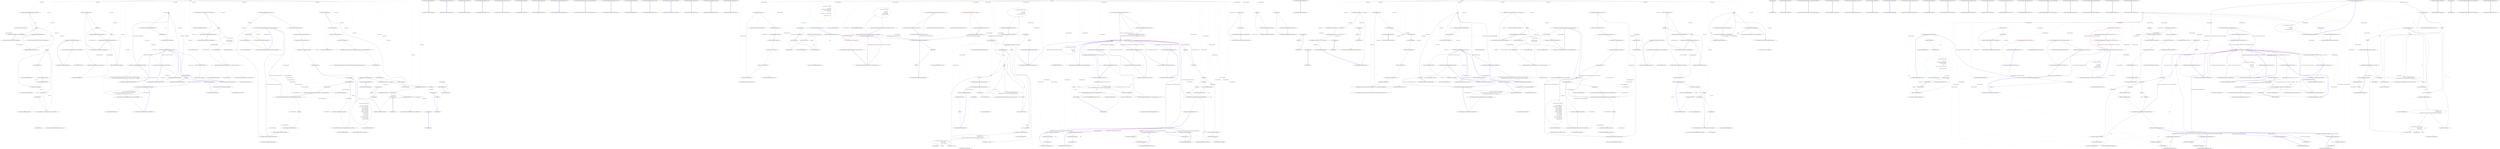 digraph  {
m0_58 [label="Entry System.Action<T1, T2>.Invoke(T1, T2)", span="0-0", cluster="System.Action<T1, T2>.Invoke(T1, T2)", file="Http.cs"];
m0_70 [label="Entry RestSharp.Http.EncodeParameters()", span="328-328", cluster="RestSharp.Http.EncodeParameters()", file="Http.cs"];
m0_71 [label="var querystring = new StringBuilder()", span="330-330", cluster="RestSharp.Http.EncodeParameters()", file="Http.cs"];
m0_72 [label=Parameters, span="332-332", cluster="RestSharp.Http.EncodeParameters()", file="Http.cs"];
m0_73 [label="querystring.Length > 1", span="334-334", cluster="RestSharp.Http.EncodeParameters()", file="Http.cs"];
m0_74 [label="querystring.Append(''&'')", span="335-335", cluster="RestSharp.Http.EncodeParameters()", file="Http.cs"];
m0_75 [label="querystring.AppendFormat(''{0}={1}'', p.Name.UrlEncode(), p.Value.UrlEncode())", span="337-337", cluster="RestSharp.Http.EncodeParameters()", file="Http.cs"];
m0_76 [label="return querystring.ToString();", span="340-340", cluster="RestSharp.Http.EncodeParameters()", file="Http.cs"];
m0_77 [label="Exit RestSharp.Http.EncodeParameters()", span="328-328", cluster="RestSharp.Http.EncodeParameters()", file="Http.cs"];
m0_96 [label="Entry System.Text.Encoding.GetBytes(string)", span="0-0", cluster="System.Text.Encoding.GetBytes(string)", file="Http.cs"];
m0_24 [label="Entry System.Collections.Generic.IDictionary<TKey, TValue>.Add(TKey, TValue)", span="0-0", cluster="System.Collections.Generic.IDictionary<TKey, TValue>.Add(TKey, TValue)", file="Http.cs"];
m0_98 [label="Entry RestSharp.Http.WriteMultipartFormData(System.IO.Stream)", span="366-366", cluster="RestSharp.Http.WriteMultipartFormData(System.IO.Stream)", file="Http.cs"];
m0_101 [label=Files, span="373-373", cluster="RestSharp.Http.WriteMultipartFormData(System.IO.Stream)", file="Http.cs"];
m0_99 [label=Parameters, span="368-368", cluster="RestSharp.Http.WriteMultipartFormData(System.IO.Stream)", file="Http.cs"];
m0_100 [label="WriteStringTo(requestStream, GetMultipartFormData(param))", span="370-370", cluster="RestSharp.Http.WriteMultipartFormData(System.IO.Stream)", file="Http.cs"];
m0_102 [label="WriteStringTo(requestStream, GetMultipartFileHeader(file))", span="376-376", cluster="RestSharp.Http.WriteMultipartFormData(System.IO.Stream)", file="Http.cs"];
m0_103 [label="file.Writer(requestStream)", span="379-379", cluster="RestSharp.Http.WriteMultipartFormData(System.IO.Stream)", file="Http.cs"];
m0_104 [label="WriteStringTo(requestStream, LINE_BREAK)", span="380-380", cluster="RestSharp.Http.WriteMultipartFormData(System.IO.Stream)", file="Http.cs"];
m0_105 [label="WriteStringTo(requestStream, GetMultipartFooter())", span="383-383", cluster="RestSharp.Http.WriteMultipartFormData(System.IO.Stream)", file="Http.cs"];
m0_106 [label="Exit RestSharp.Http.WriteMultipartFormData(System.IO.Stream)", span="366-366", cluster="RestSharp.Http.WriteMultipartFormData(System.IO.Stream)", file="Http.cs"];
m0_39 [label="Entry RestSharp.Http.GetMultipartFileHeader(RestSharp.HttpFile)", span="253-253", cluster="RestSharp.Http.GetMultipartFileHeader(RestSharp.HttpFile)", file="Http.cs"];
m0_40 [label="return string.Format(''--{0}{4}Content-Disposition: form-data; name=\''{1}\''; filename=\''{2}\''{4}Content-Type: {3}{4}{4}'',\r\n                \\nFORM_BOUNDARY, file.Name, file.FileName, file.ContentType ?? ''application/octet-stream'', LINE_BREAK);", span="255-256", cluster="RestSharp.Http.GetMultipartFileHeader(RestSharp.HttpFile)", file="Http.cs"];
m0_41 [label="Exit RestSharp.Http.GetMultipartFileHeader(RestSharp.HttpFile)", span="253-253", cluster="RestSharp.Http.GetMultipartFileHeader(RestSharp.HttpFile)", file="Http.cs"];
m0_38 [label="Entry string.Format(string, object)", span="0-0", cluster="string.Format(string, object)", file="Http.cs"];
m0_78 [label="Entry System.Text.StringBuilder.StringBuilder()", span="0-0", cluster="System.Text.StringBuilder.StringBuilder()", file="Http.cs"];
m0_43 [label="Entry RestSharp.Http.GetMultipartFormData(RestSharp.HttpParameter)", span="259-259", cluster="RestSharp.Http.GetMultipartFormData(RestSharp.HttpParameter)", file="Http.cs"];
m0_44 [label="string format = param.Name == RequestContentType\r\n                ? ''--{0}{3}Content-Type: {1}{3}Content-Disposition: form-data; \\nname=\''{1}\''{3}{3}{2}{3}''\r\n                : ''--{0}{3}Content-Disposition: form-data; name=\''{1}\''{3}{3}{2}{3}''", span="261-263", cluster="RestSharp.Http.GetMultipartFormData(RestSharp.HttpParameter)", file="Http.cs"];
m0_45 [label="return string.Format(format, FORM_BOUNDARY, param.Name, param.Value, LINE_BREAK);", span="265-265", cluster="RestSharp.Http.GetMultipartFormData(RestSharp.HttpParameter)", file="Http.cs"];
m0_46 [label="Exit RestSharp.Http.GetMultipartFormData(RestSharp.HttpParameter)", span="259-259", cluster="RestSharp.Http.GetMultipartFormData(RestSharp.HttpParameter)", file="Http.cs"];
m0_12 [label="Entry System.Collections.Generic.List<T>.List()", span="0-0", cluster="System.Collections.Generic.List<T>.List()", file="Http.cs"];
m0_92 [label="Entry RestSharp.Http.WriteStringTo(System.IO.Stream, string)", span="360-360", cluster="RestSharp.Http.WriteStringTo(System.IO.Stream, string)", file="Http.cs"];
m0_93 [label="var bytes = this.Encoding.GetBytes(toWrite)", span="362-362", cluster="RestSharp.Http.WriteStringTo(System.IO.Stream, string)", file="Http.cs"];
m0_94 [label="stream.Write(bytes, 0, bytes.Length)", span="363-363", cluster="RestSharp.Http.WriteStringTo(System.IO.Stream, string)", file="Http.cs"];
m0_95 [label="Exit RestSharp.Http.WriteStringTo(System.IO.Stream, string)", span="360-360", cluster="RestSharp.Http.WriteStringTo(System.IO.Stream, string)", file="Http.cs"];
m0_97 [label="Entry System.IO.Stream.Write(byte[], int, int)", span="0-0", cluster="System.IO.Stream.Write(byte[], int, int)", file="Http.cs"];
m0_33 [label="Entry lambda expression", span="238-238", cluster="lambda expression", file="Http.cs"];
m0_25 [label="Entry lambda expression", span="222-222", cluster="lambda expression", file="Http.cs"];
m0_28 [label="Entry lambda expression", span="223-223", cluster="lambda expression", file="Http.cs"];
m0_31 [label="Entry lambda expression", span="237-237", cluster="lambda expression", file="Http.cs"];
m0_26 [label="r.Accept = v", span="222-222", cluster="lambda expression", file="Http.cs"];
m0_27 [label="Exit lambda expression", span="222-222", cluster="lambda expression", file="Http.cs"];
m0_29 [label="r.ContentType = v", span="223-223", cluster="lambda expression", file="Http.cs"];
m0_30 [label="Exit lambda expression", span="223-223", cluster="lambda expression", file="Http.cs"];
m0_32 [label="Exit lambda expression", span="237-237", cluster="lambda expression", file="Http.cs"];
m0_34 [label="Exit lambda expression", span="238-238", cluster="lambda expression", file="Http.cs"];
m0_3 [label="Entry RestSharp.Http.Http()", span="203-203", cluster="RestSharp.Http.Http()", file="Http.cs"];
m0_4 [label="this.Headers = new List<HttpHeader>()", span="205-205", cluster="RestSharp.Http.Http()", file="Http.cs"];
m0_5 [label="this.Files = new List<HttpFile>()", span="206-206", cluster="RestSharp.Http.Http()", file="Http.cs"];
m0_6 [label="this.Parameters = new List<HttpParameter>()", span="207-207", cluster="RestSharp.Http.Http()", file="Http.cs"];
m0_7 [label="this.Cookies = new List<HttpCookie>()", span="208-208", cluster="RestSharp.Http.Http()", file="Http.cs"];
m0_8 [label="restrictedHeaderActions = new Dictionary<string, Action<HttpWebRequest, string>>(StringComparer.OrdinalIgnoreCase)", span="210-210", cluster="RestSharp.Http.Http()", file="Http.cs"];
m0_9 [label="this.AddSharedHeaderActions()", span="212-212", cluster="RestSharp.Http.Http()", file="Http.cs"];
m0_10 [label="this.AddSyncHeaderActions()", span="213-213", cluster="RestSharp.Http.Http()", file="Http.cs"];
m0_11 [label="Exit RestSharp.Http.Http()", span="203-203", cluster="RestSharp.Http.Http()", file="Http.cs"];
m0_42 [label="Entry string.Format(string, params object[])", span="0-0", cluster="string.Format(string, params object[])", file="Http.cs"];
m0_108 [label="Entry RestSharp.Http.ExtractResponseData(RestSharp.HttpResponse, System.Net.HttpWebResponse)", span="386-386", cluster="RestSharp.Http.ExtractResponseData(RestSharp.HttpResponse, System.Net.HttpWebResponse)", file="Http.cs"];
m0_109 [label=webResponse, span="388-388", cluster="RestSharp.Http.ExtractResponseData(RestSharp.HttpResponse, System.Net.HttpWebResponse)", file="Http.cs"];
m0_110 [label="response.ContentType = webResponse.ContentType", span="394-394", cluster="RestSharp.Http.ExtractResponseData(RestSharp.HttpResponse, System.Net.HttpWebResponse)", file="Http.cs"];
m0_111 [label="response.ContentLength = webResponse.ContentLength", span="395-395", cluster="RestSharp.Http.ExtractResponseData(RestSharp.HttpResponse, System.Net.HttpWebResponse)", file="Http.cs"];
m0_112 [label="Stream webResponseStream = webResponse.GetResponseStream()", span="396-396", cluster="RestSharp.Http.ExtractResponseData(RestSharp.HttpResponse, System.Net.HttpWebResponse)", file="Http.cs"];
m0_113 [label="ProcessResponseStream(webResponseStream, response)", span="409-409", cluster="RestSharp.Http.ExtractResponseData(RestSharp.HttpResponse, System.Net.HttpWebResponse)", file="Http.cs"];
m0_114 [label="response.StatusCode = webResponse.StatusCode", span="411-411", cluster="RestSharp.Http.ExtractResponseData(RestSharp.HttpResponse, System.Net.HttpWebResponse)", file="Http.cs"];
m0_115 [label="response.StatusDescription = webResponse.StatusDescription", span="412-412", cluster="RestSharp.Http.ExtractResponseData(RestSharp.HttpResponse, System.Net.HttpWebResponse)", file="Http.cs"];
m0_116 [label="response.ResponseUri = webResponse.ResponseUri", span="413-413", cluster="RestSharp.Http.ExtractResponseData(RestSharp.HttpResponse, System.Net.HttpWebResponse)", file="Http.cs"];
m0_117 [label="response.ResponseStatus = ResponseStatus.Completed", span="414-414", cluster="RestSharp.Http.ExtractResponseData(RestSharp.HttpResponse, System.Net.HttpWebResponse)", file="Http.cs"];
m0_118 [label="webResponse.Cookies != null", span="417-417", cluster="RestSharp.Http.ExtractResponseData(RestSharp.HttpResponse, System.Net.HttpWebResponse)", file="Http.cs"];
m0_119 [label="webResponse.Cookies", span="419-419", cluster="RestSharp.Http.ExtractResponseData(RestSharp.HttpResponse, System.Net.HttpWebResponse)", file="Http.cs"];
m0_120 [label="response.Cookies.Add(new HttpCookie\r\n                        {\r\n                            Comment = cookie.Comment,\r\n                            \\nCommentUri = cookie.CommentUri,\r\n                            Discard = cookie.Discard,\r\n                            Domain = \\ncookie.Domain,\r\n                            Expired = cookie.Expired,\r\n                            Expires = cookie.Expires,\r\n                            \\nHttpOnly = cookie.HttpOnly,\r\n                            Name = cookie.Name,\r\n                            Path = cookie.Path,\r\n                            \\nPort = cookie.Port,\r\n                            Secure = cookie.Secure,\r\n                            TimeStamp = cookie.TimeStamp,\r\n                            \\nValue = cookie.Value,\r\n                            Version = cookie.Version\r\n                        })", span="421-437", cluster="RestSharp.Http.ExtractResponseData(RestSharp.HttpResponse, System.Net.HttpWebResponse)", file="Http.cs"];
m0_121 [label="webResponse.Headers.AllKeys", span="441-441", cluster="RestSharp.Http.ExtractResponseData(RestSharp.HttpResponse, System.Net.HttpWebResponse)", file="Http.cs"];
m0_122 [label="var headerValue = webResponse.Headers[headerName]", span="443-443", cluster="RestSharp.Http.ExtractResponseData(RestSharp.HttpResponse, System.Net.HttpWebResponse)", file="Http.cs"];
m0_123 [label="response.Headers.Add(new HttpHeader { Name = headerName, Value = headerValue })", span="444-444", cluster="RestSharp.Http.ExtractResponseData(RestSharp.HttpResponse, System.Net.HttpWebResponse)", file="Http.cs"];
m0_124 [label="webResponse.Close()", span="447-447", cluster="RestSharp.Http.ExtractResponseData(RestSharp.HttpResponse, System.Net.HttpWebResponse)", file="Http.cs"];
m0_125 [label="Exit RestSharp.Http.ExtractResponseData(RestSharp.HttpResponse, System.Net.HttpWebResponse)", span="386-386", cluster="RestSharp.Http.ExtractResponseData(RestSharp.HttpResponse, System.Net.HttpWebResponse)", file="Http.cs"];
m0_126 [label="Entry System.Net.HttpWebResponse.GetResponseStream()", span="0-0", cluster="System.Net.HttpWebResponse.GetResponseStream()", file="Http.cs"];
m0_128 [label="Entry RestSharp.HttpCookie.HttpCookie()", span="7-7", cluster="RestSharp.HttpCookie.HttpCookie()", file="Http.cs"];
m0_67 [label="Entry System.Net.Cookie.Cookie()", span="0-0", cluster="System.Net.Cookie.Cookie()", file="Http.cs"];
m0_107 [label="Entry System.Action<T>.Invoke(T)", span="0-0", cluster="System.Action<T>.Invoke(T)", file="Http.cs"];
m0_81 [label="Entry System.Text.StringBuilder.AppendFormat(string, object, object)", span="0-0", cluster="System.Text.StringBuilder.AppendFormat(string, object, object)", file="Http.cs"];
m0_79 [label="Entry System.Text.StringBuilder.Append(string)", span="0-0", cluster="System.Text.StringBuilder.Append(string)", file="Http.cs"];
m0_127 [label="Entry RestSharp.Http.ProcessResponseStream(System.IO.Stream, RestSharp.HttpResponse)", span="451-451", cluster="RestSharp.Http.ProcessResponseStream(System.IO.Stream, RestSharp.HttpResponse)", file="Http.cs"];
m0_132 [label="ResponseWriter == null", span="453-453", cluster="RestSharp.Http.ProcessResponseStream(System.IO.Stream, RestSharp.HttpResponse)", file="Http.cs"];
m0_133 [label="response.RawBytes = webResponseStream.ReadAsBytes()", span="455-455", cluster="RestSharp.Http.ProcessResponseStream(System.IO.Stream, RestSharp.HttpResponse)", file="Http.cs"];
m0_134 [label="ResponseWriter(webResponseStream)", span="459-459", cluster="RestSharp.Http.ProcessResponseStream(System.IO.Stream, RestSharp.HttpResponse)", file="Http.cs"];
m0_135 [label="Exit RestSharp.Http.ProcessResponseStream(System.IO.Stream, RestSharp.HttpResponse)", span="451-451", cluster="RestSharp.Http.ProcessResponseStream(System.IO.Stream, RestSharp.HttpResponse)", file="Http.cs"];
m0_15 [label="Entry RestSharp.Http.AddSyncHeaderActions()", span="216-216", cluster="RestSharp.Http.AddSyncHeaderActions()", file="Http.cs"];
m0_16 [label="Exit RestSharp.Http.AddSyncHeaderActions()", span="216-216", cluster="RestSharp.Http.AddSyncHeaderActions()", file="Http.cs"];
m0_80 [label="Entry string.UrlEncode()", span="50-50", cluster="string.UrlEncode()", file="Http.cs"];
m0_14 [label="Entry RestSharp.Http.AddSharedHeaderActions()", span="220-220", cluster="RestSharp.Http.AddSharedHeaderActions()", file="Http.cs"];
m0_19 [label="restrictedHeaderActions.Add(''Accept'', (r, v) => r.Accept = v)", span="222-222", cluster="RestSharp.Http.AddSharedHeaderActions()", file="Http.cs"];
m0_20 [label="restrictedHeaderActions.Add(''Content-Type'', (r, v) => r.ContentType = v)", span="223-223", cluster="RestSharp.Http.AddSharedHeaderActions()", file="Http.cs"];
m0_21 [label="restrictedHeaderActions.Add(''Date'', (r, v) => { /* Set by system */ })", span="237-237", cluster="RestSharp.Http.AddSharedHeaderActions()", file="Http.cs"];
m0_22 [label="restrictedHeaderActions.Add(''Host'', (r, v) => { /* Set by system */ })", span="238-238", cluster="RestSharp.Http.AddSharedHeaderActions()", file="Http.cs"];
m0_23 [label="Exit RestSharp.Http.AddSharedHeaderActions()", span="220-220", cluster="RestSharp.Http.AddSharedHeaderActions()", file="Http.cs"];
m0_129 [label="Entry System.Collections.Generic.ICollection<T>.Add(T)", span="0-0", cluster="System.Collections.Generic.ICollection<T>.Add(T)", file="Http.cs"];
m0_82 [label="Entry System.Text.StringBuilder.ToString()", span="0-0", cluster="System.Text.StringBuilder.ToString()", file="Http.cs"];
m0_131 [label="Entry System.Net.HttpWebResponse.Close()", span="0-0", cluster="System.Net.HttpWebResponse.Close()", file="Http.cs"];
m0_68 [label="Entry System.Uri.Uri(string)", span="0-0", cluster="System.Uri.Uri(string)", file="Http.cs"];
m0_83 [label="Entry RestSharp.Http.PreparePostBody(System.Net.HttpWebRequest)", span="343-343", cluster="RestSharp.Http.PreparePostBody(System.Net.HttpWebRequest)", file="Http.cs"];
m0_84 [label="HasFiles || AlwaysMultipartFormData", span="345-345", cluster="RestSharp.Http.PreparePostBody(System.Net.HttpWebRequest)", file="Http.cs"];
m0_85 [label="webRequest.ContentType = GetMultipartFormContentType()", span="347-347", cluster="RestSharp.Http.PreparePostBody(System.Net.HttpWebRequest)", file="Http.cs"];
m0_87 [label="webRequest.ContentType = ''application/x-www-form-urlencoded''", span="351-351", cluster="RestSharp.Http.PreparePostBody(System.Net.HttpWebRequest)", file="Http.cs"];
m0_90 [label="webRequest.ContentType = RequestContentType", span="356-356", cluster="RestSharp.Http.PreparePostBody(System.Net.HttpWebRequest)", file="Http.cs"];
m0_86 [label=HasParameters, span="349-349", cluster="RestSharp.Http.PreparePostBody(System.Net.HttpWebRequest)", file="Http.cs"];
m0_89 [label=HasBody, span="354-354", cluster="RestSharp.Http.PreparePostBody(System.Net.HttpWebRequest)", file="Http.cs"];
m0_88 [label="RequestBody = EncodeParameters()", span="352-352", cluster="RestSharp.Http.PreparePostBody(System.Net.HttpWebRequest)", file="Http.cs"];
m0_91 [label="Exit RestSharp.Http.PreparePostBody(System.Net.HttpWebRequest)", span="343-343", cluster="RestSharp.Http.PreparePostBody(System.Net.HttpWebRequest)", file="Http.cs"];
m0_50 [label="Entry string.Format(string, object, object)", span="0-0", cluster="string.Format(string, object, object)", file="Http.cs"];
m0_136 [label="Entry System.IO.Stream.ReadAsBytes()", span="43-43", cluster="System.IO.Stream.ReadAsBytes()", file="Http.cs"];
m0_66 [label="Entry System.Net.CookieContainer.CookieContainer()", span="0-0", cluster="System.Net.CookieContainer.CookieContainer()", file="Http.cs"];
m0_57 [label="Entry System.Collections.Generic.IDictionary<TKey, TValue>.ContainsKey(TKey)", span="0-0", cluster="System.Collections.Generic.IDictionary<TKey, TValue>.ContainsKey(TKey)", file="Http.cs"];
m0_35 [label="Entry RestSharp.Http.GetMultipartFormContentType()", span="248-248", cluster="RestSharp.Http.GetMultipartFormContentType()", file="Http.cs"];
m0_36 [label="return string.Format(''multipart/form-data; boundary={0}'', FORM_BOUNDARY);", span="250-250", cluster="RestSharp.Http.GetMultipartFormContentType()", file="Http.cs"];
m0_37 [label="Exit RestSharp.Http.GetMultipartFormContentType()", span="248-248", cluster="RestSharp.Http.GetMultipartFormContentType()", file="Http.cs"];
m0_47 [label="Entry RestSharp.Http.GetMultipartFooter()", span="268-268", cluster="RestSharp.Http.GetMultipartFooter()", file="Http.cs"];
m0_48 [label="return string.Format(''--{0}--{1}'', FORM_BOUNDARY, LINE_BREAK);", span="270-270", cluster="RestSharp.Http.GetMultipartFooter()", file="Http.cs"];
m0_49 [label="Exit RestSharp.Http.GetMultipartFooter()", span="268-268", cluster="RestSharp.Http.GetMultipartFooter()", file="Http.cs"];
m0_0 [label="Entry RestSharp.Http.Create()", span="42-42", cluster="RestSharp.Http.Create()", file="Http.cs"];
m0_1 [label="return new Http();", span="44-44", cluster="RestSharp.Http.Create()", file="Http.cs"];
m0_2 [label="Exit RestSharp.Http.Create()", span="42-42", cluster="RestSharp.Http.Create()", file="Http.cs"];
m0_51 [label="Entry RestSharp.Http.AppendHeaders(System.Net.HttpWebRequest)", span="277-277", cluster="RestSharp.Http.AppendHeaders(System.Net.HttpWebRequest)", file="Http.cs"];
m0_52 [label=Headers, span="279-279", cluster="RestSharp.Http.AppendHeaders(System.Net.HttpWebRequest)", file="Http.cs"];
m0_54 [label="restrictedHeaderActions[header.Name].Invoke(webRequest, header.Value)", span="283-283", cluster="RestSharp.Http.AppendHeaders(System.Net.HttpWebRequest)", file="Http.cs"];
m0_55 [label="webRequest.Headers[header.Name] = header.Value", span="290-290", cluster="RestSharp.Http.AppendHeaders(System.Net.HttpWebRequest)", file="Http.cs"];
m0_53 [label="restrictedHeaderActions.ContainsKey(header.Name)", span="281-281", cluster="RestSharp.Http.AppendHeaders(System.Net.HttpWebRequest)", file="Http.cs"];
m0_56 [label="Exit RestSharp.Http.AppendHeaders(System.Net.HttpWebRequest)", span="277-277", cluster="RestSharp.Http.AppendHeaders(System.Net.HttpWebRequest)", file="Http.cs"];
m0_13 [label="Entry System.Collections.Generic.Dictionary<TKey, TValue>.Dictionary(System.Collections.Generic.IEqualityComparer<TKey>)", span="0-0", cluster="System.Collections.Generic.Dictionary<TKey, TValue>.Dictionary(System.Collections.Generic.IEqualityComparer<TKey>)", file="Http.cs"];
m0_59 [label="Entry RestSharp.Http.AppendCookies(System.Net.HttpWebRequest)", span="296-296", cluster="RestSharp.Http.AppendCookies(System.Net.HttpWebRequest)", file="Http.cs"];
m0_60 [label="webRequest.CookieContainer = this.CookieContainer ?? new CookieContainer()", span="299-299", cluster="RestSharp.Http.AppendCookies(System.Net.HttpWebRequest)", file="Http.cs"];
m0_63 [label="var uri = webRequest.RequestUri", span="320-320", cluster="RestSharp.Http.AppendCookies(System.Net.HttpWebRequest)", file="Http.cs"];
m0_64 [label="webRequest.CookieContainer.Add(new Uri(string.Format(''{0}://{1}'', uri.Scheme, uri.Host)), cookie)", span="322-322", cluster="RestSharp.Http.AppendCookies(System.Net.HttpWebRequest)", file="Http.cs"];
m0_61 [label=Cookies, span="301-301", cluster="RestSharp.Http.AppendCookies(System.Net.HttpWebRequest)", file="Http.cs"];
m0_62 [label="var cookie = new Cookie\r\n                {\r\n                    Name = httpCookie.Name,\r\n                    Value = httpCookie.Value\r\n                }", span="314-318", cluster="RestSharp.Http.AppendCookies(System.Net.HttpWebRequest)", file="Http.cs"];
m0_65 [label="Exit RestSharp.Http.AppendCookies(System.Net.HttpWebRequest)", span="296-296", cluster="RestSharp.Http.AppendCookies(System.Net.HttpWebRequest)", file="Http.cs"];
m0_17 [label="Entry RestSharp.Http.AddAsyncHeaderActions()", span="218-218", cluster="RestSharp.Http.AddAsyncHeaderActions()", file="Http.cs"];
m0_18 [label="Exit RestSharp.Http.AddAsyncHeaderActions()", span="218-218", cluster="RestSharp.Http.AddAsyncHeaderActions()", file="Http.cs"];
m0_130 [label="Entry RestSharp.HttpHeader.HttpHeader()", span="6-6", cluster="RestSharp.HttpHeader.HttpHeader()", file="Http.cs"];
m0_69 [label="Entry System.Net.CookieContainer.Add(System.Uri, System.Net.Cookie)", span="0-0", cluster="System.Net.CookieContainer.Add(System.Uri, System.Net.Cookie)", file="Http.cs"];
m1_22 [label="Entry RestSharp.IRestRequest.AddCookie(string, string)", span="262-262", cluster="RestSharp.IRestRequest.AddCookie(string, string)", file="IRestRequest.cs"];
m1_23 [label="Exit RestSharp.IRestRequest.AddCookie(string, string)", span="262-262", cluster="RestSharp.IRestRequest.AddCookie(string, string)", file="IRestRequest.cs"];
m1_2 [label="Entry RestSharp.IRestRequest.AddBody(object)", span="176-176", cluster="RestSharp.IRestRequest.AddBody(object)", file="IRestRequest.cs"];
m1_3 [label="Exit RestSharp.IRestRequest.AddBody(object)", span="176-176", cluster="RestSharp.IRestRequest.AddBody(object)", file="IRestRequest.cs"];
m1_20 [label="Entry RestSharp.IRestRequest.AddHeader(string, string)", span="254-254", cluster="RestSharp.IRestRequest.AddHeader(string, string)", file="IRestRequest.cs"];
m1_21 [label="Exit RestSharp.IRestRequest.AddHeader(string, string)", span="254-254", cluster="RestSharp.IRestRequest.AddHeader(string, string)", file="IRestRequest.cs"];
m1_24 [label="Entry RestSharp.IRestRequest.AddUrlSegment(string, string)", span="270-270", cluster="RestSharp.IRestRequest.AddUrlSegment(string, string)", file="IRestRequest.cs"];
m1_25 [label="Exit RestSharp.IRestRequest.AddUrlSegment(string, string)", span="270-270", cluster="RestSharp.IRestRequest.AddUrlSegment(string, string)", file="IRestRequest.cs"];
m1_12 [label="Entry RestSharp.IRestRequest.AddObject(object)", span="217-217", cluster="RestSharp.IRestRequest.AddObject(object)", file="IRestRequest.cs"];
m1_13 [label="Exit RestSharp.IRestRequest.AddObject(object)", span="217-217", cluster="RestSharp.IRestRequest.AddObject(object)", file="IRestRequest.cs"];
m1_4 [label="Entry RestSharp.IRestRequest.AddJsonBody(object)", span="183-183", cluster="RestSharp.IRestRequest.AddJsonBody(object)", file="IRestRequest.cs"];
m1_5 [label="Exit RestSharp.IRestRequest.AddJsonBody(object)", span="183-183", cluster="RestSharp.IRestRequest.AddJsonBody(object)", file="IRestRequest.cs"];
m1_14 [label="Entry RestSharp.IRestRequest.AddParameter(RestSharp.Parameter)", span="224-224", cluster="RestSharp.IRestRequest.AddParameter(RestSharp.Parameter)", file="IRestRequest.cs"];
m1_15 [label="Exit RestSharp.IRestRequest.AddParameter(RestSharp.Parameter)", span="224-224", cluster="RestSharp.IRestRequest.AddParameter(RestSharp.Parameter)", file="IRestRequest.cs"];
m1_18 [label="Entry RestSharp.IRestRequest.AddParameter(string, object, RestSharp.ParameterType)", span="246-246", cluster="RestSharp.IRestRequest.AddParameter(string, object, RestSharp.ParameterType)", file="IRestRequest.cs"];
m1_19 [label="Exit RestSharp.IRestRequest.AddParameter(string, object, RestSharp.ParameterType)", span="246-246", cluster="RestSharp.IRestRequest.AddParameter(string, object, RestSharp.ParameterType)", file="IRestRequest.cs"];
m1_26 [label="Entry RestSharp.IRestRequest.AddQueryParameter(string, string)", span="278-278", cluster="RestSharp.IRestRequest.AddQueryParameter(string, string)", file="IRestRequest.cs"];
m1_27 [label="Exit RestSharp.IRestRequest.AddQueryParameter(string, string)", span="278-278", cluster="RestSharp.IRestRequest.AddQueryParameter(string, string)", file="IRestRequest.cs"];
m1_6 [label="Entry RestSharp.IRestRequest.AddXmlBody(object)", span="190-190", cluster="RestSharp.IRestRequest.AddXmlBody(object)", file="IRestRequest.cs"];
m1_7 [label="Exit RestSharp.IRestRequest.AddXmlBody(object)", span="190-190", cluster="RestSharp.IRestRequest.AddXmlBody(object)", file="IRestRequest.cs"];
m1_8 [label="Entry RestSharp.IRestRequest.AddXmlBody(object, string)", span="199-199", cluster="RestSharp.IRestRequest.AddXmlBody(object, string)", file="IRestRequest.cs"];
m1_9 [label="Exit RestSharp.IRestRequest.AddXmlBody(object, string)", span="199-199", cluster="RestSharp.IRestRequest.AddXmlBody(object, string)", file="IRestRequest.cs"];
m1_10 [label="Entry RestSharp.IRestRequest.AddObject(object, params string[])", span="210-210", cluster="RestSharp.IRestRequest.AddObject(object, params string[])", file="IRestRequest.cs"];
m1_11 [label="Exit RestSharp.IRestRequest.AddObject(object, params string[])", span="210-210", cluster="RestSharp.IRestRequest.AddObject(object, params string[])", file="IRestRequest.cs"];
m1_0 [label="Entry RestSharp.IRestRequest.AddBody(object, string)", span="168-168", cluster="RestSharp.IRestRequest.AddBody(object, string)", file="IRestRequest.cs"];
m1_1 [label="Exit RestSharp.IRestRequest.AddBody(object, string)", span="168-168", cluster="RestSharp.IRestRequest.AddBody(object, string)", file="IRestRequest.cs"];
m1_16 [label="Entry RestSharp.IRestRequest.AddParameter(string, object)", span="232-232", cluster="RestSharp.IRestRequest.AddParameter(string, object)", file="IRestRequest.cs"];
m1_17 [label="Exit RestSharp.IRestRequest.AddParameter(string, object)", span="232-232", cluster="RestSharp.IRestRequest.AddParameter(string, object)", file="IRestRequest.cs"];
m1_28 [label="Entry RestSharp.IRestRequest.IncreaseNumAttempts()", span="282-282", cluster="RestSharp.IRestRequest.IncreaseNumAttempts()", file="IRestRequest.cs"];
m1_29 [label="Exit RestSharp.IRestRequest.IncreaseNumAttempts()", span="282-282", cluster="RestSharp.IRestRequest.IncreaseNumAttempts()", file="IRestRequest.cs"];
m2_2_9 [label="Entry RestSharp.Serializers.JsonSerializer.JsonSerializer()", span="12-12", cluster="RestSharp.Serializers.JsonSerializer.JsonSerializer()", file=merged];
m2_1_6 [label="Entry RestSharp.IRestRequest.AddXmlBody(object)", span="190-190", cluster="RestSharp.IRestRequest.AddXmlBody(object)", file=merged];
m2_1_7 [label="Exit RestSharp.IRestRequest.AddXmlBody(object)", span="190-190", cluster="RestSharp.IRestRequest.AddXmlBody(object)", file=merged];
m2_0_24 [label="Entry System.Collections.Generic.IDictionary<TKey, TValue>.Add(TKey, TValue)", span="0-0", cluster="System.Collections.Generic.IDictionary<TKey, TValue>.Add(TKey, TValue)", file=merged];
m2_0_98 [label="Entry RestSharp.Http.WriteMultipartFormData(System.IO.Stream)", span="366-366", cluster="RestSharp.Http.WriteMultipartFormData(System.IO.Stream)", file=merged];
m2_0_101 [label=Files, span="373-373", cluster="RestSharp.Http.WriteMultipartFormData(System.IO.Stream)", file=merged];
m2_0_99 [label=Parameters, span="368-368", cluster="RestSharp.Http.WriteMultipartFormData(System.IO.Stream)", file=merged];
m2_0_100 [label="WriteStringTo(requestStream, GetMultipartFormData(param))", span="370-370", cluster="RestSharp.Http.WriteMultipartFormData(System.IO.Stream)", file=merged];
m2_0_102 [label="WriteStringTo(requestStream, GetMultipartFileHeader(file))", span="376-376", cluster="RestSharp.Http.WriteMultipartFormData(System.IO.Stream)", file=merged];
m2_0_103 [label="file.Writer(requestStream)", span="379-379", cluster="RestSharp.Http.WriteMultipartFormData(System.IO.Stream)", file=merged];
m2_0_104 [label="WriteStringTo(requestStream, LINE_BREAK)", span="380-380", cluster="RestSharp.Http.WriteMultipartFormData(System.IO.Stream)", file=merged];
m2_0_105 [label="WriteStringTo(requestStream, GetMultipartFooter())", span="383-383", cluster="RestSharp.Http.WriteMultipartFormData(System.IO.Stream)", file=merged];
m2_0_106 [label="Exit RestSharp.Http.WriteMultipartFormData(System.IO.Stream)", span="366-366", cluster="RestSharp.Http.WriteMultipartFormData(System.IO.Stream)", file=merged];
m2_0_78 [label="Entry System.Text.StringBuilder.StringBuilder()", span="0-0", cluster="System.Text.StringBuilder.StringBuilder()", file=merged];
m2_2_34 [label="Entry lambda expression", span="133-139", cluster="lambda expression", file=merged];
m2_0_33 [label="Entry lambda expression", span="238-238", cluster="lambda expression", file=merged];
m2_0_25 [label="Entry lambda expression", span="222-222", cluster="lambda expression", file=merged];
m2_0_28 [label="Entry lambda expression", span="223-223", cluster="lambda expression", file=merged];
m2_0_31 [label="Entry lambda expression", span="237-237", cluster="lambda expression", file=merged];
m2_0_26 [label="r.Accept = v", span="222-222", cluster="lambda expression", file=merged];
m2_0_27 [label="Exit lambda expression", span="222-222", cluster="lambda expression", file=merged];
m2_0_29 [label="r.ContentType = v", span="223-223", cluster="lambda expression", file=merged];
m2_0_30 [label="Exit lambda expression", span="223-223", cluster="lambda expression", file=merged];
m2_0_32 [label="Exit lambda expression", span="237-237", cluster="lambda expression", file=merged];
m2_0_34 [label="Exit lambda expression", span="238-238", cluster="lambda expression", file=merged];
m2_2_139 [label="Entry lambda expression", span="415-415", cluster="lambda expression", file=merged];
m2_2_10 [label="Entry lambda expression", span="70-70", cluster="lambda expression", file=merged];
m2_2_11 [label="Exit lambda expression", span="70-70", cluster="lambda expression", file=merged];
m2_2_35 [label="var file = new StreamReader(path)", span="135-135", cluster="lambda expression", file=merged];
m2_2_36 [label="file.BaseStream.CopyTo(s)", span="137-137", cluster="lambda expression", file=merged];
m2_2_37 [label="Exit lambda expression", span="133-139", cluster="lambda expression", file=merged];
m2_2_140 [label="Uri.CheckHostName(Regex.Split(host, portSplit)[0]) == UriHostNameType.Unknown", span="415-415", cluster="lambda expression", file=merged];
m2_2_141 [label="Exit lambda expression", span="415-415", cluster="lambda expression", file=merged];
m2_0_42 [label="Entry string.Format(string, params object[])", span="0-0", cluster="string.Format(string, params object[])", file=merged];
m2_1_2 [label="Entry RestSharp.IRestRequest.AddBody(object)", span="176-176", cluster="RestSharp.IRestRequest.AddBody(object)", file=merged];
m2_1_3 [label="Exit RestSharp.IRestRequest.AddBody(object)", span="176-176", cluster="RestSharp.IRestRequest.AddBody(object)", file=merged];
m2_0_107 [label="Entry System.Action<T>.Invoke(T)", span="0-0", cluster="System.Action<T>.Invoke(T)", file=merged];
m2_0_81 [label="Entry System.Text.StringBuilder.AppendFormat(string, object, object)", span="0-0", cluster="System.Text.StringBuilder.AppendFormat(string, object, object)", file=merged];
m2_1_18 [label="Entry RestSharp.IRestRequest.AddParameter(string, object, RestSharp.ParameterType)", span="246-246", cluster="RestSharp.IRestRequest.AddParameter(string, object, RestSharp.ParameterType)", file=merged];
m2_1_19 [label="Exit RestSharp.IRestRequest.AddParameter(string, object, RestSharp.ParameterType)", span="246-246", cluster="RestSharp.IRestRequest.AddParameter(string, object, RestSharp.ParameterType)", file=merged];
m2_0_79 [label="Entry System.Text.StringBuilder.Append(string)", span="0-0", cluster="System.Text.StringBuilder.Append(string)", file=merged];
m2_2_40 [label="Entry RestSharp.RestRequest.AddFile(string, byte[], string)", span="150-150", cluster="RestSharp.RestRequest.AddFile(string, byte[], string)", file=merged];
m2_2_41 [color=red, community=0, label="return this.AddFile(FileParameter.Create(name, bytes, fileName));", span="152-152", cluster="RestSharp.RestRequest.AddFile(string, byte[], string)", file=merged];
m2_2_42 [label="Exit RestSharp.RestRequest.AddFile(string, byte[], string)", span="150-150", cluster="RestSharp.RestRequest.AddFile(string, byte[], string)", file=merged];
m2_1_28 [label="Entry RestSharp.IRestRequest.IncreaseNumAttempts()", span="282-282", cluster="RestSharp.IRestRequest.IncreaseNumAttempts()", file=merged];
m2_1_29 [label="Exit RestSharp.IRestRequest.IncreaseNumAttempts()", span="282-282", cluster="RestSharp.IRestRequest.IncreaseNumAttempts()", file=merged];
m2_2_121 [label="Entry RestSharp.RestRequest.AddParameter(RestSharp.Parameter)", span="361-361", cluster="RestSharp.RestRequest.AddParameter(RestSharp.Parameter)", file=merged];
m2_2_122 [label="this.Parameters.Add(p)", span="363-363", cluster="RestSharp.RestRequest.AddParameter(RestSharp.Parameter)", file=merged];
m2_2_123 [label="return this;", span="364-364", cluster="RestSharp.RestRequest.AddParameter(RestSharp.Parameter)", file=merged];
m2_2_124 [label="Exit RestSharp.RestRequest.AddParameter(RestSharp.Parameter)", span="361-361", cluster="RestSharp.RestRequest.AddParameter(RestSharp.Parameter)", file=merged];
m2_2_116 [label="Entry RestSharp.RestRequest.AddParameter(string, object)", span="373-373", cluster="RestSharp.RestRequest.AddParameter(string, object)", file=merged];
m2_2_125 [label="return this.AddParameter(new Parameter\r\n                                     {\r\n                                         Name = \\nname,\r\n                                         Value = value,\r\n                                         Type = ParameterType.GetOrPost\r\n                                     });", span="375-380", cluster="RestSharp.RestRequest.AddParameter(string, object)", file=merged];
m2_2_126 [label="Exit RestSharp.RestRequest.AddParameter(string, object)", span="373-373", cluster="RestSharp.RestRequest.AddParameter(string, object)", file=merged];
m2_2_137 [label="Entry System.Func<T, TResult>.Invoke(T)", span="0-0", cluster="System.Func<T, TResult>.Invoke(T)", file=merged];
m2_0_83 [label="Entry RestSharp.Http.PreparePostBody(System.Net.HttpWebRequest)", span="343-343", cluster="RestSharp.Http.PreparePostBody(System.Net.HttpWebRequest)", file=merged];
m2_0_84 [label="HasFiles || AlwaysMultipartFormData", span="345-345", cluster="RestSharp.Http.PreparePostBody(System.Net.HttpWebRequest)", file=merged];
m2_0_85 [label="webRequest.ContentType = GetMultipartFormContentType()", span="347-347", cluster="RestSharp.Http.PreparePostBody(System.Net.HttpWebRequest)", file=merged];
m2_0_87 [label="webRequest.ContentType = ''application/x-www-form-urlencoded''", span="351-351", cluster="RestSharp.Http.PreparePostBody(System.Net.HttpWebRequest)", file=merged];
m2_0_90 [label="webRequest.ContentType = RequestContentType", span="356-356", cluster="RestSharp.Http.PreparePostBody(System.Net.HttpWebRequest)", file=merged];
m2_0_86 [label=HasParameters, span="349-349", cluster="RestSharp.Http.PreparePostBody(System.Net.HttpWebRequest)", file=merged];
m2_0_89 [label=HasBody, span="354-354", cluster="RestSharp.Http.PreparePostBody(System.Net.HttpWebRequest)", file=merged];
m2_0_88 [label="RequestBody = EncodeParameters()", span="352-352", cluster="RestSharp.Http.PreparePostBody(System.Net.HttpWebRequest)", file=merged];
m2_0_91 [label="Exit RestSharp.Http.PreparePostBody(System.Net.HttpWebRequest)", span="343-343", cluster="RestSharp.Http.PreparePostBody(System.Net.HttpWebRequest)", file=merged];
m2_1_10 [label="Entry RestSharp.IRestRequest.AddObject(object, params string[])", span="210-210", cluster="RestSharp.IRestRequest.AddObject(object, params string[])", file=merged];
m2_1_11 [label="Exit RestSharp.IRestRequest.AddObject(object, params string[])", span="210-210", cluster="RestSharp.IRestRequest.AddObject(object, params string[])", file=merged];
m2_0_66 [label="Entry System.Net.CookieContainer.CookieContainer()", span="0-0", cluster="System.Net.CookieContainer.CookieContainer()", file=merged];
m2_2_117 [label="Entry RestSharp.RestRequest.AddObject(object)", span="350-350", cluster="RestSharp.RestRequest.AddObject(object)", file=merged];
m2_2_118 [label="this.AddObject(obj, new string[] { })", span="352-352", cluster="RestSharp.RestRequest.AddObject(object)", file=merged];
m2_2_119 [label="return this;", span="353-353", cluster="RestSharp.RestRequest.AddObject(object)", file=merged];
m2_2_120 [label="Exit RestSharp.RestRequest.AddObject(object)", span="350-350", cluster="RestSharp.RestRequest.AddObject(object)", file=merged];
m2_0_47 [label="Entry RestSharp.Http.GetMultipartFooter()", span="268-268", cluster="RestSharp.Http.GetMultipartFooter()", file=merged];
m2_0_48 [label="return string.Format(''--{0}--{1}'', FORM_BOUNDARY, LINE_BREAK);", span="270-270", cluster="RestSharp.Http.GetMultipartFooter()", file=merged];
m2_0_49 [label="Exit RestSharp.Http.GetMultipartFooter()", span="268-268", cluster="RestSharp.Http.GetMultipartFooter()", file=merged];
m2_0_0 [label="Entry RestSharp.Http.Create()", span="42-42", cluster="RestSharp.Http.Create()", file=merged];
m2_0_1 [label="return new Http();", span="44-44", cluster="RestSharp.Http.Create()", file=merged];
m2_0_2 [label="Exit RestSharp.Http.Create()", span="42-42", cluster="RestSharp.Http.Create()", file=merged];
m2_1_12 [label="Entry RestSharp.IRestRequest.AddObject(object)", span="217-217", cluster="RestSharp.IRestRequest.AddObject(object)", file=merged];
m2_1_13 [label="Exit RestSharp.IRestRequest.AddObject(object)", span="217-217", cluster="RestSharp.IRestRequest.AddObject(object)", file=merged];
m2_1_4 [label="Entry RestSharp.IRestRequest.AddJsonBody(object)", span="183-183", cluster="RestSharp.IRestRequest.AddJsonBody(object)", file=merged];
m2_1_5 [label="Exit RestSharp.IRestRequest.AddJsonBody(object)", span="183-183", cluster="RestSharp.IRestRequest.AddJsonBody(object)", file=merged];
m2_1_26 [label="Entry RestSharp.IRestRequest.AddQueryParameter(string, string)", span="278-278", cluster="RestSharp.IRestRequest.AddQueryParameter(string, string)", file=merged];
m2_1_27 [label="Exit RestSharp.IRestRequest.AddQueryParameter(string, string)", span="278-278", cluster="RestSharp.IRestRequest.AddQueryParameter(string, string)", file=merged];
m2_0_13 [label="Entry System.Collections.Generic.Dictionary<TKey, TValue>.Dictionary(System.Collections.Generic.IEqualityComparer<TKey>)", span="0-0", cluster="System.Collections.Generic.Dictionary<TKey, TValue>.Dictionary(System.Collections.Generic.IEqualityComparer<TKey>)", file=merged];
m2_0_130 [label="Entry RestSharp.HttpHeader.HttpHeader()", span="6-6", cluster="RestSharp.HttpHeader.HttpHeader()", file=merged];
m2_0_17 [label="Entry RestSharp.Http.AddAsyncHeaderActions()", span="218-218", cluster="RestSharp.Http.AddAsyncHeaderActions()", file=merged];
m2_0_18 [label="Exit RestSharp.Http.AddAsyncHeaderActions()", span="218-218", cluster="RestSharp.Http.AddAsyncHeaderActions()", file=merged];
m2_1_16 [label="Entry RestSharp.IRestRequest.AddParameter(string, object)", span="232-232", cluster="RestSharp.IRestRequest.AddParameter(string, object)", file=merged];
m2_1_17 [label="Exit RestSharp.IRestRequest.AddParameter(string, object)", span="232-232", cluster="RestSharp.IRestRequest.AddParameter(string, object)", file=merged];
m2_0_58 [label="Entry System.Action<T1, T2>.Invoke(T1, T2)", span="0-0", cluster="System.Action<T1, T2>.Invoke(T1, T2)", file=merged];
m2_2_115 [label="Entry string.Join(string, params string[])", span="0-0", cluster="string.Join(string, params string[])", file=merged];
m2_1_24 [label="Entry RestSharp.IRestRequest.AddUrlSegment(string, string)", span="270-270", cluster="RestSharp.IRestRequest.AddUrlSegment(string, string)", file=merged];
m2_1_25 [label="Exit RestSharp.IRestRequest.AddUrlSegment(string, string)", span="270-270", cluster="RestSharp.IRestRequest.AddUrlSegment(string, string)", file=merged];
m2_2_110 [label="Entry System.Collections.Generic.IEnumerable<TSource>.Contains<TSource>(TSource)", span="0-0", cluster="System.Collections.Generic.IEnumerable<TSource>.Contains<TSource>(TSource)", file=merged];
m2_0_96 [label="Entry System.Text.Encoding.GetBytes(string)", span="0-0", cluster="System.Text.Encoding.GetBytes(string)", file=merged];
m2_2_109 [label="Entry System.Type.GetProperties()", span="0-0", cluster="System.Type.GetProperties()", file=merged];
m2_2_8 [label="Entry RestSharp.Serializers.XmlSerializer.XmlSerializer()", span="33-33", cluster="RestSharp.Serializers.XmlSerializer.XmlSerializer()", file=merged];
m2_2_0 [label="Entry RestSharp.RestRequest.RestRequest()", span="63-63", cluster="RestSharp.RestRequest.RestRequest()", file=merged];
m2_2_1 [label="this.Parameters = new List<Parameter>()", span="65-65", cluster="RestSharp.RestRequest.RestRequest()", file=merged];
m2_2_2 [label="this.Files = new List<FileParameter>()", span="66-66", cluster="RestSharp.RestRequest.RestRequest()", file=merged];
m2_2_3 [label="this.XmlSerializer = new XmlSerializer()", span="67-67", cluster="RestSharp.RestRequest.RestRequest()", file=merged];
m2_2_4 [label="this.JsonSerializer = new JsonSerializer()", span="68-68", cluster="RestSharp.RestRequest.RestRequest()", file=merged];
m2_2_5 [label="this.OnBeforeDeserialization = r => { }", span="70-70", cluster="RestSharp.RestRequest.RestRequest()", file=merged];
m2_2_6 [label="Exit RestSharp.RestRequest.RestRequest()", span="63-63", cluster="RestSharp.RestRequest.RestRequest()", file=merged];
m2_2_150 [label="Entry RestSharp.RestRequest.AddQueryParameter(string, string)", span="453-453", cluster="RestSharp.RestRequest.AddQueryParameter(string, string)", file=merged];
m2_2_151 [label="return this.AddParameter(name, value, ParameterType.QueryString);", span="455-455", cluster="RestSharp.RestRequest.AddQueryParameter(string, string)", file=merged];
m2_2_152 [label="Exit RestSharp.RestRequest.AddQueryParameter(string, string)", span="453-453", cluster="RestSharp.RestRequest.AddQueryParameter(string, string)", file=merged];
m2_2_15 [label="Entry RestSharp.RestRequest.RestRequest(string)", span="86-86", cluster="RestSharp.RestRequest.RestRequest(string)", file=merged];
m2_2_16 [label="Exit RestSharp.RestRequest.RestRequest(string)", span="86-86", cluster="RestSharp.RestRequest.RestRequest(string)", file=merged];
m2_2_7 [label="Entry System.Collections.Generic.List<T>.List()", span="0-0", cluster="System.Collections.Generic.List<T>.List()", file=merged];
m2_0_12 [label="Entry System.Collections.Generic.List<T>.List()", span="0-0", cluster="System.Collections.Generic.List<T>.List()", file=merged];
m2_0_92 [label="Entry RestSharp.Http.WriteStringTo(System.IO.Stream, string)", span="360-360", cluster="RestSharp.Http.WriteStringTo(System.IO.Stream, string)", file=merged];
m2_0_93 [label="var bytes = this.Encoding.GetBytes(toWrite)", span="362-362", cluster="RestSharp.Http.WriteStringTo(System.IO.Stream, string)", file=merged];
m2_0_94 [label="stream.Write(bytes, 0, bytes.Length)", span="363-363", cluster="RestSharp.Http.WriteStringTo(System.IO.Stream, string)", file=merged];
m2_0_95 [label="Exit RestSharp.Http.WriteStringTo(System.IO.Stream, string)", span="360-360", cluster="RestSharp.Http.WriteStringTo(System.IO.Stream, string)", file=merged];
m2_0_3 [label="Entry RestSharp.Http.Http()", span="203-203", cluster="RestSharp.Http.Http()", file=merged];
m2_0_4 [label="this.Headers = new List<HttpHeader>()", span="205-205", cluster="RestSharp.Http.Http()", file=merged];
m2_0_5 [label="this.Files = new List<HttpFile>()", span="206-206", cluster="RestSharp.Http.Http()", file=merged];
m2_0_6 [label="this.Parameters = new List<HttpParameter>()", span="207-207", cluster="RestSharp.Http.Http()", file=merged];
m2_0_7 [label="this.Cookies = new List<HttpCookie>()", span="208-208", cluster="RestSharp.Http.Http()", file=merged];
m2_0_8 [label="restrictedHeaderActions = new Dictionary<string, Action<HttpWebRequest, string>>(StringComparer.OrdinalIgnoreCase)", span="210-210", cluster="RestSharp.Http.Http()", file=merged];
m2_0_9 [label="this.AddSharedHeaderActions()", span="212-212", cluster="RestSharp.Http.Http()", file=merged];
m2_0_10 [label="this.AddSyncHeaderActions()", span="213-213", cluster="RestSharp.Http.Http()", file=merged];
m2_0_11 [label="Exit RestSharp.Http.Http()", span="203-203", cluster="RestSharp.Http.Http()", file=merged];
m2_2_17 [label="Entry RestSharp.RestRequest.RestRequest(string, RestSharp.Method)", span="93-93", cluster="RestSharp.RestRequest.RestRequest(string, RestSharp.Method)", file=merged];
m2_2_18 [label="this.Resource = resource", span="95-95", cluster="RestSharp.RestRequest.RestRequest(string, RestSharp.Method)", file=merged];
m2_2_19 [label="this.Method = method", span="96-96", cluster="RestSharp.RestRequest.RestRequest(string, RestSharp.Method)", file=merged];
m2_2_20 [label="Exit RestSharp.RestRequest.RestRequest(string, RestSharp.Method)", span="93-93", cluster="RestSharp.RestRequest.RestRequest(string, RestSharp.Method)", file=merged];
m2_2_73 [label="Entry RestSharp.Serializers.ISerializer.Serialize(object)", span="20-20", cluster="RestSharp.Serializers.ISerializer.Serialize(object)", file=merged];
m2_2_108 [label="Entry object.GetType()", span="0-0", cluster="object.GetType()", file=merged];
m2_2_82 [label="Entry RestSharp.RestRequest.AddXmlBody(object)", span="269-269", cluster="RestSharp.RestRequest.AddXmlBody(object)", file=merged];
m2_2_83 [label="this.RequestFormat = DataFormat.Xml", span="271-271", cluster="RestSharp.RestRequest.AddXmlBody(object)", file=merged];
m2_2_84 [label="return this.AddBody(obj, '''');", span="272-272", cluster="RestSharp.RestRequest.AddXmlBody(object)", file=merged];
m2_2_85 [label="Exit RestSharp.RestRequest.AddXmlBody(object)", span="269-269", cluster="RestSharp.RestRequest.AddXmlBody(object)", file=merged];
m2_0_15 [label="Entry RestSharp.Http.AddSyncHeaderActions()", span="216-216", cluster="RestSharp.Http.AddSyncHeaderActions()", file=merged];
m2_0_16 [label="Exit RestSharp.Http.AddSyncHeaderActions()", span="216-216", cluster="RestSharp.Http.AddSyncHeaderActions()", file=merged];
m2_2_90 [label="Entry RestSharp.RestRequest.AddObject(object, params string[])", span="297-297", cluster="RestSharp.RestRequest.AddObject(object, params string[])", file=merged];
m2_2_91 [label="var type = obj.GetType()", span="300-300", cluster="RestSharp.RestRequest.AddObject(object, params string[])", file=merged];
m2_2_94 [label="bool isAllowed = includedProperties.Length == 0 ||\r\n                                 (includedProperties.Length > 0 && includedProperties.Contains(\\nprop.Name))", span="305-306", cluster="RestSharp.RestRequest.AddObject(object, params string[])", file=merged];
m2_2_97 [label="var val = prop.GetValue(obj, null)", span="312-312", cluster="RestSharp.RestRequest.AddObject(object, params string[])", file=merged];
m2_2_92 [label="var props = type.GetProperties()", span="301-301", cluster="RestSharp.RestRequest.AddObject(object, params string[])", file=merged];
m2_2_93 [label=props, span="303-303", cluster="RestSharp.RestRequest.AddObject(object, params string[])", file=merged];
m2_2_96 [label="var propType = prop.PropertyType", span="311-311", cluster="RestSharp.RestRequest.AddObject(object, params string[])", file=merged];
m2_2_105 [label="this.AddParameter(prop.Name, val)", span="339-339", cluster="RestSharp.RestRequest.AddObject(object, params string[])", file=merged];
m2_2_106 [label="return this;", span="342-342", cluster="RestSharp.RestRequest.AddObject(object, params string[])", file=merged];
m2_2_95 [label="!isAllowed", span="308-308", cluster="RestSharp.RestRequest.AddObject(object, params string[])", file=merged];
m2_2_99 [label="propType.IsArray", span="317-317", cluster="RestSharp.RestRequest.AddObject(object, params string[])", file=merged];
m2_2_100 [label="var elementType = propType.GetElementType()", span="319-319", cluster="RestSharp.RestRequest.AddObject(object, params string[])", file=merged];
m2_2_98 [label="val == null", span="314-314", cluster="RestSharp.RestRequest.AddObject(object, params string[])", file=merged];
m2_2_101 [label="((Array)val).Length > 0 &&\r\n                        elementType != null &&\r\n                        (elementType.IsPrimitive|| \\nelementType.IsValueType || elementType == typeof(string))", span="321-323", cluster="RestSharp.RestRequest.AddObject(object, params string[])", file=merged];
m2_2_102 [label="var values = (from object item in ((Array)val)\r\n                                      select item.ToString())\r\n                                     \\n.ToArray<string>()", span="326-328", cluster="RestSharp.RestRequest.AddObject(object, params string[])", file=merged];
m2_2_104 [label="val = string.Join('','', (string[])val)", span="335-335", cluster="RestSharp.RestRequest.AddObject(object, params string[])", file=merged];
m2_2_103 [label="val = string.Join('','', values)", span="330-330", cluster="RestSharp.RestRequest.AddObject(object, params string[])", file=merged];
m2_2_107 [label="Exit RestSharp.RestRequest.AddObject(object, params string[])", span="297-297", cluster="RestSharp.RestRequest.AddObject(object, params string[])", file=merged];
m2_0_14 [label="Entry RestSharp.Http.AddSharedHeaderActions()", span="220-220", cluster="RestSharp.Http.AddSharedHeaderActions()", file=merged];
m2_0_19 [label="restrictedHeaderActions.Add(''Accept'', (r, v) => r.Accept = v)", span="222-222", cluster="RestSharp.Http.AddSharedHeaderActions()", file=merged];
m2_0_20 [label="restrictedHeaderActions.Add(''Content-Type'', (r, v) => r.ContentType = v)", span="223-223", cluster="RestSharp.Http.AddSharedHeaderActions()", file=merged];
m2_0_21 [label="restrictedHeaderActions.Add(''Date'', (r, v) => { /* Set by system */ })", span="237-237", cluster="RestSharp.Http.AddSharedHeaderActions()", file=merged];
m2_0_22 [label="restrictedHeaderActions.Add(''Host'', (r, v) => { /* Set by system */ })", span="238-238", cluster="RestSharp.Http.AddSharedHeaderActions()", file=merged];
m2_0_23 [label="Exit RestSharp.Http.AddSharedHeaderActions()", span="220-220", cluster="RestSharp.Http.AddSharedHeaderActions()", file=merged];
m2_2_138 [label="Entry System.ArgumentException.ArgumentException(string, string)", span="0-0", cluster="System.ArgumentException.ArgumentException(string, string)", file=merged];
m2_0_129 [label="Entry System.Collections.Generic.ICollection<T>.Add(T)", span="0-0", cluster="System.Collections.Generic.ICollection<T>.Add(T)", file=merged];
m2_0_68 [label="Entry System.Uri.Uri(string)", span="0-0", cluster="System.Uri.Uri(string)", file=merged];
m2_2_111 [label="Entry System.Reflection.PropertyInfo.GetValue(object, object[])", span="0-0", cluster="System.Reflection.PropertyInfo.GetValue(object, object[])", file=merged];
m2_0_50 [label="Entry string.Format(string, object, object)", span="0-0", cluster="string.Format(string, object, object)", file=merged];
m2_0_136 [label="Entry System.IO.Stream.ReadAsBytes()", span="43-43", cluster="System.IO.Stream.ReadAsBytes()", file=merged];
m2_2_113 [label="Entry object.ToString()", span="0-0", cluster="object.ToString()", file=merged];
m2_0_57 [label="Entry System.Collections.Generic.IDictionary<TKey, TValue>.ContainsKey(TKey)", span="0-0", cluster="System.Collections.Generic.IDictionary<TKey, TValue>.ContainsKey(TKey)", file=merged];
m2_0_35 [label="Entry RestSharp.Http.GetMultipartFormContentType()", span="248-248", cluster="RestSharp.Http.GetMultipartFormContentType()", file=merged];
m2_0_36 [label="return string.Format(''multipart/form-data; boundary={0}'', FORM_BOUNDARY);", span="250-250", cluster="RestSharp.Http.GetMultipartFormContentType()", file=merged];
m2_0_37 [label="Exit RestSharp.Http.GetMultipartFormContentType()", span="248-248", cluster="RestSharp.Http.GetMultipartFormContentType()", file=merged];
m2_2_127 [label="Entry RestSharp.Parameter.Parameter()", span="21-21", cluster="RestSharp.Parameter.Parameter()", file=merged];
m2_2_39 [label="Entry System.IO.Stream.CopyTo(System.IO.Stream)", span="0-0", cluster="System.IO.Stream.CopyTo(System.IO.Stream)", file=merged];
m2_2_112 [label="Entry System.Type.GetElementType()", span="0-0", cluster="System.Type.GetElementType()", file=merged];
m2_2_25 [label="Entry RestSharp.RestRequest.AddFile(string, string)", span="123-123", cluster="RestSharp.RestRequest.AddFile(string, string)", file=merged];
m2_2_26 [label="FileInfo f = new FileInfo(path)", span="125-125", cluster="RestSharp.RestRequest.AddFile(string, string)", file=merged];
m2_2_28 [color=green, community=0, label="return AddFile(new FileParameter\r\n                           {\r\n                               Name = name,\r\n                               \\nFileName = Path.GetFileName(path),\r\n                               ContentLength = fileLength,\r\n                               \\nWriter = s =>\r\n                                        {\r\n                                            using (var file = new \\nStreamReader(path))\r\n                                            {\r\n                                                file.BaseStream.CopyTo(\\ns);\r\n                                            }\r\n                                        }\r\n                           });", span="128-140", cluster="RestSharp.RestRequest.AddFile(string, string)", file=merged];
m2_2_27 [label="long fileLength = f.Length", span="126-126", cluster="RestSharp.RestRequest.AddFile(string, string)", file=merged];
m2_2_29 [label="Exit RestSharp.RestRequest.AddFile(string, string)", span="123-123", cluster="RestSharp.RestRequest.AddFile(string, string)", file=merged];
m2_0_70 [label="Entry RestSharp.Http.EncodeParameters()", span="328-328", cluster="RestSharp.Http.EncodeParameters()", file=merged];
m2_0_71 [label="var querystring = new StringBuilder()", span="330-330", cluster="RestSharp.Http.EncodeParameters()", file=merged];
m2_0_72 [label=Parameters, span="332-332", cluster="RestSharp.Http.EncodeParameters()", file=merged];
m2_0_73 [label="querystring.Length > 1", span="334-334", cluster="RestSharp.Http.EncodeParameters()", file=merged];
m2_0_74 [label="querystring.Append(''&'')", span="335-335", cluster="RestSharp.Http.EncodeParameters()", file=merged];
m2_0_75 [label="querystring.AppendFormat(''{0}={1}'', p.Name.UrlEncode(), p.Value.UrlEncode())", span="337-337", cluster="RestSharp.Http.EncodeParameters()", file=merged];
m2_0_76 [label="return querystring.ToString();", span="340-340", cluster="RestSharp.Http.EncodeParameters()", file=merged];
m2_0_77 [label="Exit RestSharp.Http.EncodeParameters()", span="328-328", cluster="RestSharp.Http.EncodeParameters()", file=merged];
m2_2_153 [label="Entry RestSharp.RestRequest.IncreaseNumAttempts()", span="552-552", cluster="RestSharp.RestRequest.IncreaseNumAttempts()", file=merged];
m2_2_154 [label="this.Attempts++", span="554-554", cluster="RestSharp.RestRequest.IncreaseNumAttempts()", file=merged];
m2_2_155 [label="Exit RestSharp.RestRequest.IncreaseNumAttempts()", span="552-552", cluster="RestSharp.RestRequest.IncreaseNumAttempts()", file=merged];
m2_0_39 [label="Entry RestSharp.Http.GetMultipartFileHeader(RestSharp.HttpFile)", span="253-253", cluster="RestSharp.Http.GetMultipartFileHeader(RestSharp.HttpFile)", file=merged];
m2_0_40 [label="return string.Format(''--{0}{4}Content-Disposition: form-data; name=\''{1}\''; filename=\''{2}\''{4}Content-Type: {3}{4}{4}'',\r\n                \\nFORM_BOUNDARY, file.Name, file.FileName, file.ContentType ?? ''application/octet-stream'', LINE_BREAK);", span="255-256", cluster="RestSharp.Http.GetMultipartFileHeader(RestSharp.HttpFile)", file=merged];
m2_0_41 [label="Exit RestSharp.Http.GetMultipartFileHeader(RestSharp.HttpFile)", span="253-253", cluster="RestSharp.Http.GetMultipartFileHeader(RestSharp.HttpFile)", file=merged];
m2_0_38 [label="Entry string.Format(string, object)", span="0-0", cluster="string.Format(string, object)", file=merged];
m2_0_43 [label="Entry RestSharp.Http.GetMultipartFormData(RestSharp.HttpParameter)", span="259-259", cluster="RestSharp.Http.GetMultipartFormData(RestSharp.HttpParameter)", file=merged];
m2_0_44 [label="string format = param.Name == RequestContentType\r\n                ? ''--{0}{3}Content-Type: {1}{3}Content-Disposition: form-data; \\nname=\''{1}\''{3}{3}{2}{3}''\r\n                : ''--{0}{3}Content-Disposition: form-data; name=\''{1}\''{3}{3}{2}{3}''", span="261-263", cluster="RestSharp.Http.GetMultipartFormData(RestSharp.HttpParameter)", file=merged];
m2_0_45 [label="return string.Format(format, FORM_BOUNDARY, param.Name, param.Value, LINE_BREAK);", span="265-265", cluster="RestSharp.Http.GetMultipartFormData(RestSharp.HttpParameter)", file=merged];
m2_0_46 [label="Exit RestSharp.Http.GetMultipartFormData(RestSharp.HttpParameter)", span="259-259", cluster="RestSharp.Http.GetMultipartFormData(RestSharp.HttpParameter)", file=merged];
m2_2_21 [label="Entry RestSharp.RestRequest.RestRequest(System.Uri)", span="103-103", cluster="RestSharp.RestRequest.RestRequest(System.Uri)", file=merged];
m2_2_22 [label="Exit RestSharp.RestRequest.RestRequest(System.Uri)", span="103-103", cluster="RestSharp.RestRequest.RestRequest(System.Uri)", file=merged];
m2_0_108 [label="Entry RestSharp.Http.ExtractResponseData(RestSharp.HttpResponse, System.Net.HttpWebResponse)", span="386-386", cluster="RestSharp.Http.ExtractResponseData(RestSharp.HttpResponse, System.Net.HttpWebResponse)", file=merged];
m2_0_109 [label=webResponse, span="388-388", cluster="RestSharp.Http.ExtractResponseData(RestSharp.HttpResponse, System.Net.HttpWebResponse)", file=merged];
m2_0_110 [label="response.ContentType = webResponse.ContentType", span="394-394", cluster="RestSharp.Http.ExtractResponseData(RestSharp.HttpResponse, System.Net.HttpWebResponse)", file=merged];
m2_0_111 [label="response.ContentLength = webResponse.ContentLength", span="395-395", cluster="RestSharp.Http.ExtractResponseData(RestSharp.HttpResponse, System.Net.HttpWebResponse)", file=merged];
m2_0_112 [label="Stream webResponseStream = webResponse.GetResponseStream()", span="396-396", cluster="RestSharp.Http.ExtractResponseData(RestSharp.HttpResponse, System.Net.HttpWebResponse)", file=merged];
m2_0_113 [label="ProcessResponseStream(webResponseStream, response)", span="409-409", cluster="RestSharp.Http.ExtractResponseData(RestSharp.HttpResponse, System.Net.HttpWebResponse)", file=merged];
m2_0_114 [label="response.StatusCode = webResponse.StatusCode", span="411-411", cluster="RestSharp.Http.ExtractResponseData(RestSharp.HttpResponse, System.Net.HttpWebResponse)", file=merged];
m2_0_115 [label="response.StatusDescription = webResponse.StatusDescription", span="412-412", cluster="RestSharp.Http.ExtractResponseData(RestSharp.HttpResponse, System.Net.HttpWebResponse)", file=merged];
m2_0_116 [label="response.ResponseUri = webResponse.ResponseUri", span="413-413", cluster="RestSharp.Http.ExtractResponseData(RestSharp.HttpResponse, System.Net.HttpWebResponse)", file=merged];
m2_0_117 [label="response.ResponseStatus = ResponseStatus.Completed", span="414-414", cluster="RestSharp.Http.ExtractResponseData(RestSharp.HttpResponse, System.Net.HttpWebResponse)", file=merged];
m2_0_118 [label="webResponse.Cookies != null", span="417-417", cluster="RestSharp.Http.ExtractResponseData(RestSharp.HttpResponse, System.Net.HttpWebResponse)", file=merged];
m2_0_119 [label="webResponse.Cookies", span="419-419", cluster="RestSharp.Http.ExtractResponseData(RestSharp.HttpResponse, System.Net.HttpWebResponse)", file=merged];
m2_0_120 [label="response.Cookies.Add(new HttpCookie\r\n                        {\r\n                            Comment = cookie.Comment,\r\n                            \\nCommentUri = cookie.CommentUri,\r\n                            Discard = cookie.Discard,\r\n                            Domain = \\ncookie.Domain,\r\n                            Expired = cookie.Expired,\r\n                            Expires = cookie.Expires,\r\n                            \\nHttpOnly = cookie.HttpOnly,\r\n                            Name = cookie.Name,\r\n                            Path = cookie.Path,\r\n                            \\nPort = cookie.Port,\r\n                            Secure = cookie.Secure,\r\n                            TimeStamp = cookie.TimeStamp,\r\n                            \\nValue = cookie.Value,\r\n                            Version = cookie.Version\r\n                        })", span="421-437", cluster="RestSharp.Http.ExtractResponseData(RestSharp.HttpResponse, System.Net.HttpWebResponse)", file=merged];
m2_0_121 [label="webResponse.Headers.AllKeys", span="441-441", cluster="RestSharp.Http.ExtractResponseData(RestSharp.HttpResponse, System.Net.HttpWebResponse)", file=merged];
m2_0_122 [label="var headerValue = webResponse.Headers[headerName]", span="443-443", cluster="RestSharp.Http.ExtractResponseData(RestSharp.HttpResponse, System.Net.HttpWebResponse)", file=merged];
m2_0_123 [label="response.Headers.Add(new HttpHeader { Name = headerName, Value = headerValue })", span="444-444", cluster="RestSharp.Http.ExtractResponseData(RestSharp.HttpResponse, System.Net.HttpWebResponse)", file=merged];
m2_0_124 [label="webResponse.Close()", span="447-447", cluster="RestSharp.Http.ExtractResponseData(RestSharp.HttpResponse, System.Net.HttpWebResponse)", file=merged];
m2_0_125 [label="Exit RestSharp.Http.ExtractResponseData(RestSharp.HttpResponse, System.Net.HttpWebResponse)", span="386-386", cluster="RestSharp.Http.ExtractResponseData(RestSharp.HttpResponse, System.Net.HttpWebResponse)", file=merged];
m2_2_58 [label="Entry RestSharp.RestRequest.AddBody(object, string)", span="212-212", cluster="RestSharp.RestRequest.AddBody(object, string)", file=merged];
m2_2_59 [label="string serialized", span="214-214", cluster="RestSharp.RestRequest.AddBody(object, string)", file=merged];
m2_2_63 [label="serialized = JsonSerializer.Serialize(obj)", span="220-220", cluster="RestSharp.RestRequest.AddBody(object, string)", file=merged];
m2_2_66 [label="this.XmlSerializer.Namespace = xmlNamespace", span="225-225", cluster="RestSharp.RestRequest.AddBody(object, string)", file=merged];
m2_2_67 [label="serialized = XmlSerializer.Serialize(obj)", span="226-226", cluster="RestSharp.RestRequest.AddBody(object, string)", file=merged];
m2_2_60 [label="string contentType", span="215-215", cluster="RestSharp.RestRequest.AddBody(object, string)", file=merged];
m2_2_61 [label=RequestFormat, span="217-217", cluster="RestSharp.RestRequest.AddBody(object, string)", file=merged];
m2_2_62 [label="DataFormat.Json", span="219-219", cluster="RestSharp.RestRequest.AddBody(object, string)", file=merged];
m2_2_65 [label="DataFormat.Xml", span="224-224", cluster="RestSharp.RestRequest.AddBody(object, string)", file=merged];
m2_2_69 [label="serialized = ''''", span="231-231", cluster="RestSharp.RestRequest.AddBody(object, string)", file=merged];
m2_2_64 [label="contentType = JsonSerializer.ContentType", span="221-221", cluster="RestSharp.RestRequest.AddBody(object, string)", file=merged];
m2_2_71 [label="return this.AddParameter(contentType, serialized, ParameterType.RequestBody);", span="239-239", cluster="RestSharp.RestRequest.AddBody(object, string)", file=merged];
m2_2_68 [label="contentType = XmlSerializer.ContentType", span="227-227", cluster="RestSharp.RestRequest.AddBody(object, string)", file=merged];
m2_2_70 [label="contentType = ''''", span="232-232", cluster="RestSharp.RestRequest.AddBody(object, string)", file=merged];
m2_2_72 [label="Exit RestSharp.RestRequest.AddBody(object, string)", span="212-212", cluster="RestSharp.RestRequest.AddBody(object, string)", file=merged];
m2_0_127 [label="Entry RestSharp.Http.ProcessResponseStream(System.IO.Stream, RestSharp.HttpResponse)", span="451-451", cluster="RestSharp.Http.ProcessResponseStream(System.IO.Stream, RestSharp.HttpResponse)", file=merged];
m2_0_132 [label="ResponseWriter == null", span="453-453", cluster="RestSharp.Http.ProcessResponseStream(System.IO.Stream, RestSharp.HttpResponse)", file=merged];
m2_0_133 [label="response.RawBytes = webResponseStream.ReadAsBytes()", span="455-455", cluster="RestSharp.Http.ProcessResponseStream(System.IO.Stream, RestSharp.HttpResponse)", file=merged];
m2_0_134 [label="ResponseWriter(webResponseStream)", span="459-459", cluster="RestSharp.Http.ProcessResponseStream(System.IO.Stream, RestSharp.HttpResponse)", file=merged];
m2_0_135 [label="Exit RestSharp.Http.ProcessResponseStream(System.IO.Stream, RestSharp.HttpResponse)", span="451-451", cluster="RestSharp.Http.ProcessResponseStream(System.IO.Stream, RestSharp.HttpResponse)", file=merged];
m2_1_8 [label="Entry RestSharp.IRestRequest.AddXmlBody(object, string)", span="199-199", cluster="RestSharp.IRestRequest.AddXmlBody(object, string)", file=merged];
m2_1_9 [label="Exit RestSharp.IRestRequest.AddXmlBody(object, string)", span="199-199", cluster="RestSharp.IRestRequest.AddXmlBody(object, string)", file=merged];
m2_2_23 [label="Entry RestSharp.RestRequest.RestRequest(System.Uri, RestSharp.Method)", span="110-110", cluster="RestSharp.RestRequest.RestRequest(System.Uri, RestSharp.Method)", file=merged];
m2_2_24 [label="Exit RestSharp.RestRequest.RestRequest(System.Uri, RestSharp.Method)", span="110-110", cluster="RestSharp.RestRequest.RestRequest(System.Uri, RestSharp.Method)", file=merged];
m2_1_20 [label="Entry RestSharp.IRestRequest.AddHeader(string, string)", span="254-254", cluster="RestSharp.IRestRequest.AddHeader(string, string)", file=merged];
m2_1_21 [label="Exit RestSharp.IRestRequest.AddHeader(string, string)", span="254-254", cluster="RestSharp.IRestRequest.AddHeader(string, string)", file=merged];
m2_0_82 [label="Entry System.Text.StringBuilder.ToString()", span="0-0", cluster="System.Text.StringBuilder.ToString()", file=merged];
m2_1_14 [label="Entry RestSharp.IRestRequest.AddParameter(RestSharp.Parameter)", span="224-224", cluster="RestSharp.IRestRequest.AddParameter(RestSharp.Parameter)", file=merged];
m2_1_15 [label="Exit RestSharp.IRestRequest.AddParameter(RestSharp.Parameter)", span="224-224", cluster="RestSharp.IRestRequest.AddParameter(RestSharp.Parameter)", file=merged];
m2_2_142 [label="Entry System.Text.RegularExpressions.Regex.Split(string, string)", span="0-0", cluster="System.Text.RegularExpressions.Regex.Split(string, string)", file=merged];
m2_2_33 [label="Entry RestSharp.RestRequest.AddFile(RestSharp.FileParameter)", span="199-199", cluster="RestSharp.RestRequest.AddFile(RestSharp.FileParameter)", file=merged];
m2_2_54 [label="this.Files.Add(file)", span="201-201", cluster="RestSharp.RestRequest.AddFile(RestSharp.FileParameter)", file=merged];
m2_2_55 [label="return this;", span="202-202", cluster="RestSharp.RestRequest.AddFile(RestSharp.FileParameter)", file=merged];
m2_2_56 [label="Exit RestSharp.RestRequest.AddFile(RestSharp.FileParameter)", span="199-199", cluster="RestSharp.RestRequest.AddFile(RestSharp.FileParameter)", file=merged];
m2_2_31 [label="Entry RestSharp.FileParameter.FileParameter()", span="8-8", cluster="RestSharp.FileParameter.FileParameter()", file=merged];
m2_2_75 [label="Entry RestSharp.RestRequest.AddBody(object)", span="248-248", cluster="RestSharp.RestRequest.AddBody(object)", file=merged];
m2_2_76 [label="return this.AddBody(obj, '''');", span="250-250", cluster="RestSharp.RestRequest.AddBody(object)", file=merged];
m2_2_77 [label="Exit RestSharp.RestRequest.AddBody(object)", span="248-248", cluster="RestSharp.RestRequest.AddBody(object)", file=merged];
m2_2_51 [label="Entry RestSharp.RestRequest.AddFile(string, System.Action<System.IO.Stream>, string, string)", span="188-188", cluster="RestSharp.RestRequest.AddFile(string, System.Action<System.IO.Stream>, string, string)", file=merged];
m2_2_52 [label="return AddFile(new FileParameter\r\n                           {\r\n                               Name = name,\r\n                               \\nWriter = writer,\r\n                               FileName = fileName,\r\n                               ContentType = contentType\r\n                           });", span="190-196", cluster="RestSharp.RestRequest.AddFile(string, System.Action<System.IO.Stream>, string, string)", file=merged];
m2_2_53 [label="Exit RestSharp.RestRequest.AddFile(string, System.Action<System.IO.Stream>, string, string)", span="188-188", cluster="RestSharp.RestRequest.AddFile(string, System.Action<System.IO.Stream>, string, string)", file=merged];
m2_2_74 [label="Entry RestSharp.RestRequest.AddParameter(string, object, RestSharp.ParameterType)", span="394-394", cluster="RestSharp.RestRequest.AddParameter(string, object, RestSharp.ParameterType)", file=merged];
m2_2_128 [label="return this.AddParameter(new Parameter\r\n                                     {\r\n                                         Name = \\nname,\r\n                                         Value = value,\r\n                                         Type = type\r\n                                     });", span="396-401", cluster="RestSharp.RestRequest.AddParameter(string, object, RestSharp.ParameterType)", file=merged];
m2_2_129 [label="Exit RestSharp.RestRequest.AddParameter(string, object, RestSharp.ParameterType)", span="394-394", cluster="RestSharp.RestRequest.AddParameter(string, object, RestSharp.ParameterType)", file=merged];
m2_0_59 [label="Entry RestSharp.Http.AppendCookies(System.Net.HttpWebRequest)", span="296-296", cluster="RestSharp.Http.AppendCookies(System.Net.HttpWebRequest)", file=merged];
m2_0_60 [label="webRequest.CookieContainer = this.CookieContainer ?? new CookieContainer()", span="299-299", cluster="RestSharp.Http.AppendCookies(System.Net.HttpWebRequest)", file=merged];
m2_0_63 [label="var uri = webRequest.RequestUri", span="320-320", cluster="RestSharp.Http.AppendCookies(System.Net.HttpWebRequest)", file=merged];
m2_0_64 [label="webRequest.CookieContainer.Add(new Uri(string.Format(''{0}://{1}'', uri.Scheme, uri.Host)), cookie)", span="322-322", cluster="RestSharp.Http.AppendCookies(System.Net.HttpWebRequest)", file=merged];
m2_0_61 [label=Cookies, span="301-301", cluster="RestSharp.Http.AppendCookies(System.Net.HttpWebRequest)", file=merged];
m2_0_62 [label="var cookie = new Cookie\r\n                {\r\n                    Name = httpCookie.Name,\r\n                    Value = httpCookie.Value\r\n                }", span="314-318", cluster="RestSharp.Http.AppendCookies(System.Net.HttpWebRequest)", file=merged];
m2_0_65 [label="Exit RestSharp.Http.AppendCookies(System.Net.HttpWebRequest)", span="296-296", cluster="RestSharp.Http.AppendCookies(System.Net.HttpWebRequest)", file=merged];
m2_2_30 [label="Entry System.IO.FileInfo.FileInfo(string)", span="0-0", cluster="System.IO.FileInfo.FileInfo(string)", file=merged];
m2_2_143 [label="Entry System.Uri.CheckHostName(string)", span="0-0", cluster="System.Uri.CheckHostName(string)", file=merged];
m2_2_147 [label="Entry RestSharp.RestRequest.AddUrlSegment(string, string)", span="442-442", cluster="RestSharp.RestRequest.AddUrlSegment(string, string)", file=merged];
m2_2_148 [label="return this.AddParameter(name, value, ParameterType.UrlSegment);", span="444-444", cluster="RestSharp.RestRequest.AddUrlSegment(string, string)", file=merged];
m2_2_149 [label="Exit RestSharp.RestRequest.AddUrlSegment(string, string)", span="442-442", cluster="RestSharp.RestRequest.AddUrlSegment(string, string)", file=merged];
m2_2_144 [label="Entry RestSharp.RestRequest.AddCookie(string, string)", span="431-431", cluster="RestSharp.RestRequest.AddCookie(string, string)", file=merged];
m2_2_145 [label="return this.AddParameter(name, value, ParameterType.Cookie);", span="433-433", cluster="RestSharp.RestRequest.AddCookie(string, string)", file=merged];
m2_2_146 [label="Exit RestSharp.RestRequest.AddCookie(string, string)", span="431-431", cluster="RestSharp.RestRequest.AddCookie(string, string)", file=merged];
m2_2_12 [label="Entry RestSharp.RestRequest.RestRequest(RestSharp.Method)", span="77-77", cluster="RestSharp.RestRequest.RestRequest(RestSharp.Method)", file=merged];
m2_2_13 [label="this.Method = method", span="79-79", cluster="RestSharp.RestRequest.RestRequest(RestSharp.Method)", file=merged];
m2_2_14 [label="Exit RestSharp.RestRequest.RestRequest(RestSharp.Method)", span="77-77", cluster="RestSharp.RestRequest.RestRequest(RestSharp.Method)", file=merged];
m2_0_126 [label="Entry System.Net.HttpWebResponse.GetResponseStream()", span="0-0", cluster="System.Net.HttpWebResponse.GetResponseStream()", file=merged];
m2_0_128 [label="Entry RestSharp.HttpCookie.HttpCookie()", span="7-7", cluster="RestSharp.HttpCookie.HttpCookie()", file=merged];
m2_0_97 [label="Entry System.IO.Stream.Write(byte[], int, int)", span="0-0", cluster="System.IO.Stream.Write(byte[], int, int)", file=merged];
m2_2_130 [label="Entry RestSharp.RestRequest.AddHeader(string, string)", span="410-410", cluster="RestSharp.RestRequest.AddHeader(string, string)", file=merged];
m2_2_135 [label="return this.AddParameter(name, value, ParameterType.HttpHeader);", span="422-422", cluster="RestSharp.RestRequest.AddHeader(string, string)", file=merged];
m2_2_131 [label="string portSplit = @'':\d+''", span="413-413", cluster="RestSharp.RestRequest.AddHeader(string, string)", file=merged];
m2_2_133 [label="name == ''Host'' && invalidHost(value)", span="417-417", cluster="RestSharp.RestRequest.AddHeader(string, string)", file=merged];
m2_2_132 [label="Func<string, bool> invalidHost =\r\n                host => Uri.CheckHostName(Regex.Split(host, portSplit)[0]) == UriHostNameType.Unknown", span="414-415", cluster="RestSharp.RestRequest.AddHeader(string, string)", file=merged];
m2_2_134 [label="throw new ArgumentException(''The specified value is not a valid Host header string.'', ''value'');", span="419-419", cluster="RestSharp.RestRequest.AddHeader(string, string)", file=merged];
m2_2_136 [label="Exit RestSharp.RestRequest.AddHeader(string, string)", span="410-410", cluster="RestSharp.RestRequest.AddHeader(string, string)", file=merged];
m2_0_67 [label="Entry System.Net.Cookie.Cookie()", span="0-0", cluster="System.Net.Cookie.Cookie()", file=merged];
m2_2_57 [label="Entry System.Collections.Generic.List<T>.Add(T)", span="0-0", cluster="System.Collections.Generic.List<T>.Add(T)", file=merged];
m2_2_32 [label="Entry System.IO.Path.GetFileName(string)", span="0-0", cluster="System.IO.Path.GetFileName(string)", file=merged];
m2_2_44 [label="Entry RestSharp.RestRequest.AddFile(string, byte[], string, string)", span="163-163", cluster="RestSharp.RestRequest.AddFile(string, byte[], string, string)", file=merged];
m2_2_45 [label="return this.AddFile(FileParameter.Create(name, bytes, fileName, contentType));", span="165-165", cluster="RestSharp.RestRequest.AddFile(string, byte[], string, string)", file=merged];
m2_2_46 [label="Exit RestSharp.RestRequest.AddFile(string, byte[], string, string)", span="163-163", cluster="RestSharp.RestRequest.AddFile(string, byte[], string, string)", file=merged];
m2_2_86 [label="Entry RestSharp.RestRequest.AddXmlBody(object, string)", span="282-282", cluster="RestSharp.RestRequest.AddXmlBody(object, string)", file=merged];
m2_2_87 [label="this.RequestFormat = DataFormat.Xml", span="284-284", cluster="RestSharp.RestRequest.AddXmlBody(object, string)", file=merged];
m2_2_88 [label="return this.AddBody(obj, xmlNamespace);", span="285-285", cluster="RestSharp.RestRequest.AddXmlBody(object, string)", file=merged];
m2_2_89 [label="Exit RestSharp.RestRequest.AddXmlBody(object, string)", span="282-282", cluster="RestSharp.RestRequest.AddXmlBody(object, string)", file=merged];
m2_1_0 [label="Entry RestSharp.IRestRequest.AddBody(object, string)", span="168-168", cluster="RestSharp.IRestRequest.AddBody(object, string)", file=merged];
m2_1_1 [label="Exit RestSharp.IRestRequest.AddBody(object, string)", span="168-168", cluster="RestSharp.IRestRequest.AddBody(object, string)", file=merged];
m2_0_80 [label="Entry string.UrlEncode()", span="50-50", cluster="string.UrlEncode()", file=merged];
m2_1_22 [label="Entry RestSharp.IRestRequest.AddCookie(string, string)", span="262-262", cluster="RestSharp.IRestRequest.AddCookie(string, string)", file=merged];
m2_1_23 [label="Exit RestSharp.IRestRequest.AddCookie(string, string)", span="262-262", cluster="RestSharp.IRestRequest.AddCookie(string, string)", file=merged];
m2_0_131 [label="Entry System.Net.HttpWebResponse.Close()", span="0-0", cluster="System.Net.HttpWebResponse.Close()", file=merged];
m2_2_38 [label="Entry System.IO.StreamReader.StreamReader(string)", span="0-0", cluster="System.IO.StreamReader.StreamReader(string)", file=merged];
m2_2_78 [label="Entry RestSharp.RestRequest.AddJsonBody(object)", span="258-258", cluster="RestSharp.RestRequest.AddJsonBody(object)", file=merged];
m2_2_79 [label="this.RequestFormat = DataFormat.Json", span="260-260", cluster="RestSharp.RestRequest.AddJsonBody(object)", file=merged];
m2_2_80 [label="return this.AddBody(obj, '''');", span="261-261", cluster="RestSharp.RestRequest.AddJsonBody(object)", file=merged];
m2_2_81 [label="Exit RestSharp.RestRequest.AddJsonBody(object)", span="258-258", cluster="RestSharp.RestRequest.AddJsonBody(object)", file=merged];
m2_2_48 [label="Entry RestSharp.RestRequest.AddFile(string, System.Action<System.IO.Stream>, string)", span="175-175", cluster="RestSharp.RestRequest.AddFile(string, System.Action<System.IO.Stream>, string)", file=merged];
m2_2_49 [color=red, community=0, label="return this.AddFile(name, writer, fileName, null);", span="177-177", cluster="RestSharp.RestRequest.AddFile(string, System.Action<System.IO.Stream>, string)", file=merged];
m2_2_50 [label="Exit RestSharp.RestRequest.AddFile(string, System.Action<System.IO.Stream>, string)", span="175-175", cluster="RestSharp.RestRequest.AddFile(string, System.Action<System.IO.Stream>, string)", file=merged];
m2_0_51 [label="Entry RestSharp.Http.AppendHeaders(System.Net.HttpWebRequest)", span="277-277", cluster="RestSharp.Http.AppendHeaders(System.Net.HttpWebRequest)", file=merged];
m2_0_52 [label=Headers, span="279-279", cluster="RestSharp.Http.AppendHeaders(System.Net.HttpWebRequest)", file=merged];
m2_0_54 [label="restrictedHeaderActions[header.Name].Invoke(webRequest, header.Value)", span="283-283", cluster="RestSharp.Http.AppendHeaders(System.Net.HttpWebRequest)", file=merged];
m2_0_55 [label="webRequest.Headers[header.Name] = header.Value", span="290-290", cluster="RestSharp.Http.AppendHeaders(System.Net.HttpWebRequest)", file=merged];
m2_0_53 [label="restrictedHeaderActions.ContainsKey(header.Name)", span="281-281", cluster="RestSharp.Http.AppendHeaders(System.Net.HttpWebRequest)", file=merged];
m2_0_56 [label="Exit RestSharp.Http.AppendHeaders(System.Net.HttpWebRequest)", span="277-277", cluster="RestSharp.Http.AppendHeaders(System.Net.HttpWebRequest)", file=merged];
m2_2_47 [label="Entry RestSharp.FileParameter.Create(string, byte[], string, string)", span="18-18", cluster="RestSharp.FileParameter.Create(string, byte[], string, string)", file=merged];
m2_0_69 [label="Entry System.Net.CookieContainer.Add(System.Uri, System.Net.Cookie)", span="0-0", cluster="System.Net.CookieContainer.Add(System.Uri, System.Net.Cookie)", file=merged];
m2_2_43 [label="Entry RestSharp.FileParameter.Create(string, byte[], string)", span="43-43", cluster="RestSharp.FileParameter.Create(string, byte[], string)", file=merged];
m3_25 [label="Entry RestSharp.RestRequest.AddFile(string, string)", span="123-123", cluster="RestSharp.RestRequest.AddFile(string, string)", file="RestRequest.cs"];
m3_26 [label="FileInfo f = new FileInfo(path)", span="125-125", cluster="RestSharp.RestRequest.AddFile(string, string)", file="RestRequest.cs"];
m3_28 [color=green, community=0, label="return AddFile(new FileParameter\r\n                           {\r\n                               Name = name,\r\n                               \\nFileName = Path.GetFileName(path),\r\n                               ContentLength = fileLength,\r\n                               \\nWriter = s =>\r\n                                        {\r\n                                            using (var file = new \\nStreamReader(path))\r\n                                            {\r\n                                                file.BaseStream.CopyTo(\\ns);\r\n                                            }\r\n                                        }\r\n                           });", span="128-140", cluster="RestSharp.RestRequest.AddFile(string, string)", file="RestRequest.cs"];
m3_27 [label="long fileLength = f.Length", span="126-126", cluster="RestSharp.RestRequest.AddFile(string, string)", file="RestRequest.cs"];
m3_29 [label="Exit RestSharp.RestRequest.AddFile(string, string)", span="123-123", cluster="RestSharp.RestRequest.AddFile(string, string)", file="RestRequest.cs"];
m3_115 [label="Entry string.Join(string, params string[])", span="0-0", cluster="string.Join(string, params string[])", file="RestRequest.cs"];
m3_30 [label="Entry System.IO.FileInfo.FileInfo(string)", span="0-0", cluster="System.IO.FileInfo.FileInfo(string)", file="RestRequest.cs"];
m3_153 [label="Entry RestSharp.RestRequest.IncreaseNumAttempts()", span="552-552", cluster="RestSharp.RestRequest.IncreaseNumAttempts()", file="RestRequest.cs"];
m3_154 [label="this.Attempts++", span="554-554", cluster="RestSharp.RestRequest.IncreaseNumAttempts()", file="RestRequest.cs"];
m3_155 [label="Exit RestSharp.RestRequest.IncreaseNumAttempts()", span="552-552", cluster="RestSharp.RestRequest.IncreaseNumAttempts()", file="RestRequest.cs"];
m3_110 [label="Entry System.Collections.Generic.IEnumerable<TSource>.Contains<TSource>(TSource)", span="0-0", cluster="System.Collections.Generic.IEnumerable<TSource>.Contains<TSource>(TSource)", file="RestRequest.cs"];
m3_9 [label="Entry RestSharp.Serializers.JsonSerializer.JsonSerializer()", span="12-12", cluster="RestSharp.Serializers.JsonSerializer.JsonSerializer()", file="RestRequest.cs"];
m3_0 [label="Entry RestSharp.RestRequest.RestRequest()", span="63-63", cluster="RestSharp.RestRequest.RestRequest()", file="RestRequest.cs"];
m3_1 [label="this.Parameters = new List<Parameter>()", span="65-65", cluster="RestSharp.RestRequest.RestRequest()", file="RestRequest.cs"];
m3_2 [label="this.Files = new List<FileParameter>()", span="66-66", cluster="RestSharp.RestRequest.RestRequest()", file="RestRequest.cs"];
m3_3 [label="this.XmlSerializer = new XmlSerializer()", span="67-67", cluster="RestSharp.RestRequest.RestRequest()", file="RestRequest.cs"];
m3_4 [label="this.JsonSerializer = new JsonSerializer()", span="68-68", cluster="RestSharp.RestRequest.RestRequest()", file="RestRequest.cs"];
m3_5 [label="this.OnBeforeDeserialization = r => { }", span="70-70", cluster="RestSharp.RestRequest.RestRequest()", file="RestRequest.cs"];
m3_6 [label="Exit RestSharp.RestRequest.RestRequest()", span="63-63", cluster="RestSharp.RestRequest.RestRequest()", file="RestRequest.cs"];
m3_8 [label="Entry RestSharp.Serializers.XmlSerializer.XmlSerializer()", span="33-33", cluster="RestSharp.Serializers.XmlSerializer.XmlSerializer()", file="RestRequest.cs"];
m3_109 [label="Entry System.Type.GetProperties()", span="0-0", cluster="System.Type.GetProperties()", file="RestRequest.cs"];
m3_150 [label="Entry RestSharp.RestRequest.AddQueryParameter(string, string)", span="453-453", cluster="RestSharp.RestRequest.AddQueryParameter(string, string)", file="RestRequest.cs"];
m3_151 [label="return this.AddParameter(name, value, ParameterType.QueryString);", span="455-455", cluster="RestSharp.RestRequest.AddQueryParameter(string, string)", file="RestRequest.cs"];
m3_152 [label="Exit RestSharp.RestRequest.AddQueryParameter(string, string)", span="453-453", cluster="RestSharp.RestRequest.AddQueryParameter(string, string)", file="RestRequest.cs"];
m3_143 [label="Entry System.Uri.CheckHostName(string)", span="0-0", cluster="System.Uri.CheckHostName(string)", file="RestRequest.cs"];
m3_147 [label="Entry RestSharp.RestRequest.AddUrlSegment(string, string)", span="442-442", cluster="RestSharp.RestRequest.AddUrlSegment(string, string)", file="RestRequest.cs"];
m3_148 [label="return this.AddParameter(name, value, ParameterType.UrlSegment);", span="444-444", cluster="RestSharp.RestRequest.AddUrlSegment(string, string)", file="RestRequest.cs"];
m3_149 [label="Exit RestSharp.RestRequest.AddUrlSegment(string, string)", span="442-442", cluster="RestSharp.RestRequest.AddUrlSegment(string, string)", file="RestRequest.cs"];
m3_15 [label="Entry RestSharp.RestRequest.RestRequest(string)", span="86-86", cluster="RestSharp.RestRequest.RestRequest(string)", file="RestRequest.cs"];
m3_16 [label="Exit RestSharp.RestRequest.RestRequest(string)", span="86-86", cluster="RestSharp.RestRequest.RestRequest(string)", file="RestRequest.cs"];
m3_144 [label="Entry RestSharp.RestRequest.AddCookie(string, string)", span="431-431", cluster="RestSharp.RestRequest.AddCookie(string, string)", file="RestRequest.cs"];
m3_145 [label="return this.AddParameter(name, value, ParameterType.Cookie);", span="433-433", cluster="RestSharp.RestRequest.AddCookie(string, string)", file="RestRequest.cs"];
m3_146 [label="Exit RestSharp.RestRequest.AddCookie(string, string)", span="431-431", cluster="RestSharp.RestRequest.AddCookie(string, string)", file="RestRequest.cs"];
m3_7 [label="Entry System.Collections.Generic.List<T>.List()", span="0-0", cluster="System.Collections.Generic.List<T>.List()", file="RestRequest.cs"];
m3_12 [label="Entry RestSharp.RestRequest.RestRequest(RestSharp.Method)", span="77-77", cluster="RestSharp.RestRequest.RestRequest(RestSharp.Method)", file="RestRequest.cs"];
m3_13 [label="this.Method = method", span="79-79", cluster="RestSharp.RestRequest.RestRequest(RestSharp.Method)", file="RestRequest.cs"];
m3_14 [label="Exit RestSharp.RestRequest.RestRequest(RestSharp.Method)", span="77-77", cluster="RestSharp.RestRequest.RestRequest(RestSharp.Method)", file="RestRequest.cs"];
m3_130 [label="Entry RestSharp.RestRequest.AddHeader(string, string)", span="410-410", cluster="RestSharp.RestRequest.AddHeader(string, string)", file="RestRequest.cs"];
m3_135 [label="return this.AddParameter(name, value, ParameterType.HttpHeader);", span="422-422", cluster="RestSharp.RestRequest.AddHeader(string, string)", file="RestRequest.cs"];
m3_131 [label="string portSplit = @'':\d+''", span="413-413", cluster="RestSharp.RestRequest.AddHeader(string, string)", file="RestRequest.cs"];
m3_133 [label="name == ''Host'' && invalidHost(value)", span="417-417", cluster="RestSharp.RestRequest.AddHeader(string, string)", file="RestRequest.cs"];
m3_132 [label="Func<string, bool> invalidHost =\r\n                host => Uri.CheckHostName(Regex.Split(host, portSplit)[0]) == UriHostNameType.Unknown", span="414-415", cluster="RestSharp.RestRequest.AddHeader(string, string)", file="RestRequest.cs"];
m3_134 [label="throw new ArgumentException(''The specified value is not a valid Host header string.'', ''value'');", span="419-419", cluster="RestSharp.RestRequest.AddHeader(string, string)", file="RestRequest.cs"];
m3_136 [label="Exit RestSharp.RestRequest.AddHeader(string, string)", span="410-410", cluster="RestSharp.RestRequest.AddHeader(string, string)", file="RestRequest.cs"];
m3_139 [label="Entry lambda expression", span="415-415", cluster="lambda expression", file="RestRequest.cs"];
m3_10 [label="Entry lambda expression", span="70-70", cluster="lambda expression", file="RestRequest.cs"];
m3_11 [label="Exit lambda expression", span="70-70", cluster="lambda expression", file="RestRequest.cs"];
m3_35 [label="var file = new StreamReader(path)", span="135-135", cluster="lambda expression", file="RestRequest.cs"];
m3_36 [label="file.BaseStream.CopyTo(s)", span="137-137", cluster="lambda expression", file="RestRequest.cs"];
m3_34 [label="Entry lambda expression", span="133-139", cluster="lambda expression", file="RestRequest.cs"];
m3_37 [label="Exit lambda expression", span="133-139", cluster="lambda expression", file="RestRequest.cs"];
m3_140 [label="Uri.CheckHostName(Regex.Split(host, portSplit)[0]) == UriHostNameType.Unknown", span="415-415", cluster="lambda expression", file="RestRequest.cs"];
m3_141 [label="Exit lambda expression", span="415-415", cluster="lambda expression", file="RestRequest.cs"];
m3_58 [label="Entry RestSharp.RestRequest.AddBody(object, string)", span="212-212", cluster="RestSharp.RestRequest.AddBody(object, string)", file="RestRequest.cs"];
m3_59 [label="string serialized", span="214-214", cluster="RestSharp.RestRequest.AddBody(object, string)", file="RestRequest.cs"];
m3_63 [label="serialized = JsonSerializer.Serialize(obj)", span="220-220", cluster="RestSharp.RestRequest.AddBody(object, string)", file="RestRequest.cs"];
m3_66 [label="this.XmlSerializer.Namespace = xmlNamespace", span="225-225", cluster="RestSharp.RestRequest.AddBody(object, string)", file="RestRequest.cs"];
m3_67 [label="serialized = XmlSerializer.Serialize(obj)", span="226-226", cluster="RestSharp.RestRequest.AddBody(object, string)", file="RestRequest.cs"];
m3_60 [label="string contentType", span="215-215", cluster="RestSharp.RestRequest.AddBody(object, string)", file="RestRequest.cs"];
m3_61 [label=RequestFormat, span="217-217", cluster="RestSharp.RestRequest.AddBody(object, string)", file="RestRequest.cs"];
m3_62 [label="DataFormat.Json", span="219-219", cluster="RestSharp.RestRequest.AddBody(object, string)", file="RestRequest.cs"];
m3_65 [label="DataFormat.Xml", span="224-224", cluster="RestSharp.RestRequest.AddBody(object, string)", file="RestRequest.cs"];
m3_69 [label="serialized = ''''", span="231-231", cluster="RestSharp.RestRequest.AddBody(object, string)", file="RestRequest.cs"];
m3_64 [label="contentType = JsonSerializer.ContentType", span="221-221", cluster="RestSharp.RestRequest.AddBody(object, string)", file="RestRequest.cs"];
m3_71 [label="return this.AddParameter(contentType, serialized, ParameterType.RequestBody);", span="239-239", cluster="RestSharp.RestRequest.AddBody(object, string)", file="RestRequest.cs"];
m3_68 [label="contentType = XmlSerializer.ContentType", span="227-227", cluster="RestSharp.RestRequest.AddBody(object, string)", file="RestRequest.cs"];
m3_70 [label="contentType = ''''", span="232-232", cluster="RestSharp.RestRequest.AddBody(object, string)", file="RestRequest.cs"];
m3_72 [label="Exit RestSharp.RestRequest.AddBody(object, string)", span="212-212", cluster="RestSharp.RestRequest.AddBody(object, string)", file="RestRequest.cs"];
m3_57 [label="Entry System.Collections.Generic.List<T>.Add(T)", span="0-0", cluster="System.Collections.Generic.List<T>.Add(T)", file="RestRequest.cs"];
m3_32 [label="Entry System.IO.Path.GetFileName(string)", span="0-0", cluster="System.IO.Path.GetFileName(string)", file="RestRequest.cs"];
m3_17 [label="Entry RestSharp.RestRequest.RestRequest(string, RestSharp.Method)", span="93-93", cluster="RestSharp.RestRequest.RestRequest(string, RestSharp.Method)", file="RestRequest.cs"];
m3_18 [label="this.Resource = resource", span="95-95", cluster="RestSharp.RestRequest.RestRequest(string, RestSharp.Method)", file="RestRequest.cs"];
m3_19 [label="this.Method = method", span="96-96", cluster="RestSharp.RestRequest.RestRequest(string, RestSharp.Method)", file="RestRequest.cs"];
m3_20 [label="Exit RestSharp.RestRequest.RestRequest(string, RestSharp.Method)", span="93-93", cluster="RestSharp.RestRequest.RestRequest(string, RestSharp.Method)", file="RestRequest.cs"];
m3_73 [label="Entry RestSharp.Serializers.ISerializer.Serialize(object)", span="20-20", cluster="RestSharp.Serializers.ISerializer.Serialize(object)", file="RestRequest.cs"];
m3_108 [label="Entry object.GetType()", span="0-0", cluster="object.GetType()", file="RestRequest.cs"];
m3_82 [label="Entry RestSharp.RestRequest.AddXmlBody(object)", span="269-269", cluster="RestSharp.RestRequest.AddXmlBody(object)", file="RestRequest.cs"];
m3_83 [label="this.RequestFormat = DataFormat.Xml", span="271-271", cluster="RestSharp.RestRequest.AddXmlBody(object)", file="RestRequest.cs"];
m3_84 [label="return this.AddBody(obj, '''');", span="272-272", cluster="RestSharp.RestRequest.AddXmlBody(object)", file="RestRequest.cs"];
m3_85 [label="Exit RestSharp.RestRequest.AddXmlBody(object)", span="269-269", cluster="RestSharp.RestRequest.AddXmlBody(object)", file="RestRequest.cs"];
m3_44 [label="Entry RestSharp.RestRequest.AddFile(string, byte[], string, string)", span="163-163", cluster="RestSharp.RestRequest.AddFile(string, byte[], string, string)", file="RestRequest.cs"];
m3_45 [label="return this.AddFile(FileParameter.Create(name, bytes, fileName, contentType));", span="165-165", cluster="RestSharp.RestRequest.AddFile(string, byte[], string, string)", file="RestRequest.cs"];
m3_46 [label="Exit RestSharp.RestRequest.AddFile(string, byte[], string, string)", span="163-163", cluster="RestSharp.RestRequest.AddFile(string, byte[], string, string)", file="RestRequest.cs"];
m3_86 [label="Entry RestSharp.RestRequest.AddXmlBody(object, string)", span="282-282", cluster="RestSharp.RestRequest.AddXmlBody(object, string)", file="RestRequest.cs"];
m3_87 [label="this.RequestFormat = DataFormat.Xml", span="284-284", cluster="RestSharp.RestRequest.AddXmlBody(object, string)", file="RestRequest.cs"];
m3_88 [label="return this.AddBody(obj, xmlNamespace);", span="285-285", cluster="RestSharp.RestRequest.AddXmlBody(object, string)", file="RestRequest.cs"];
m3_89 [label="Exit RestSharp.RestRequest.AddXmlBody(object, string)", span="282-282", cluster="RestSharp.RestRequest.AddXmlBody(object, string)", file="RestRequest.cs"];
m3_23 [label="Entry RestSharp.RestRequest.RestRequest(System.Uri, RestSharp.Method)", span="110-110", cluster="RestSharp.RestRequest.RestRequest(System.Uri, RestSharp.Method)", file="RestRequest.cs"];
m3_24 [label="Exit RestSharp.RestRequest.RestRequest(System.Uri, RestSharp.Method)", span="110-110", cluster="RestSharp.RestRequest.RestRequest(System.Uri, RestSharp.Method)", file="RestRequest.cs"];
m3_40 [label="Entry RestSharp.RestRequest.AddFile(string, byte[], string)", span="150-150", cluster="RestSharp.RestRequest.AddFile(string, byte[], string)", file="RestRequest.cs"];
m3_41 [color=red, community=0, label="return this.AddFile(FileParameter.Create(name, bytes, fileName));", span="152-152", cluster="RestSharp.RestRequest.AddFile(string, byte[], string)", file="RestRequest.cs"];
m3_42 [label="Exit RestSharp.RestRequest.AddFile(string, byte[], string)", span="150-150", cluster="RestSharp.RestRequest.AddFile(string, byte[], string)", file="RestRequest.cs"];
m3_90 [label="Entry RestSharp.RestRequest.AddObject(object, params string[])", span="297-297", cluster="RestSharp.RestRequest.AddObject(object, params string[])", file="RestRequest.cs"];
m3_91 [label="var type = obj.GetType()", span="300-300", cluster="RestSharp.RestRequest.AddObject(object, params string[])", file="RestRequest.cs"];
m3_94 [label="bool isAllowed = includedProperties.Length == 0 ||\r\n                                 (includedProperties.Length > 0 && includedProperties.Contains(\\nprop.Name))", span="305-306", cluster="RestSharp.RestRequest.AddObject(object, params string[])", file="RestRequest.cs"];
m3_97 [label="var val = prop.GetValue(obj, null)", span="312-312", cluster="RestSharp.RestRequest.AddObject(object, params string[])", file="RestRequest.cs"];
m3_92 [label="var props = type.GetProperties()", span="301-301", cluster="RestSharp.RestRequest.AddObject(object, params string[])", file="RestRequest.cs"];
m3_93 [label=props, span="303-303", cluster="RestSharp.RestRequest.AddObject(object, params string[])", file="RestRequest.cs"];
m3_96 [label="var propType = prop.PropertyType", span="311-311", cluster="RestSharp.RestRequest.AddObject(object, params string[])", file="RestRequest.cs"];
m3_105 [label="this.AddParameter(prop.Name, val)", span="339-339", cluster="RestSharp.RestRequest.AddObject(object, params string[])", file="RestRequest.cs"];
m3_106 [label="return this;", span="342-342", cluster="RestSharp.RestRequest.AddObject(object, params string[])", file="RestRequest.cs"];
m3_95 [label="!isAllowed", span="308-308", cluster="RestSharp.RestRequest.AddObject(object, params string[])", file="RestRequest.cs"];
m3_99 [label="propType.IsArray", span="317-317", cluster="RestSharp.RestRequest.AddObject(object, params string[])", file="RestRequest.cs"];
m3_100 [label="var elementType = propType.GetElementType()", span="319-319", cluster="RestSharp.RestRequest.AddObject(object, params string[])", file="RestRequest.cs"];
m3_98 [label="val == null", span="314-314", cluster="RestSharp.RestRequest.AddObject(object, params string[])", file="RestRequest.cs"];
m3_101 [label="((Array)val).Length > 0 &&\r\n                        elementType != null &&\r\n                        (elementType.IsPrimitive|| \\nelementType.IsValueType || elementType == typeof(string))", span="321-323", cluster="RestSharp.RestRequest.AddObject(object, params string[])", file="RestRequest.cs"];
m3_102 [label="var values = (from object item in ((Array)val)\r\n                                      select item.ToString())\r\n                                     \\n.ToArray<string>()", span="326-328", cluster="RestSharp.RestRequest.AddObject(object, params string[])", file="RestRequest.cs"];
m3_104 [label="val = string.Join('','', (string[])val)", span="335-335", cluster="RestSharp.RestRequest.AddObject(object, params string[])", file="RestRequest.cs"];
m3_103 [label="val = string.Join('','', values)", span="330-330", cluster="RestSharp.RestRequest.AddObject(object, params string[])", file="RestRequest.cs"];
m3_107 [label="Exit RestSharp.RestRequest.AddObject(object, params string[])", span="297-297", cluster="RestSharp.RestRequest.AddObject(object, params string[])", file="RestRequest.cs"];
m3_138 [label="Entry System.ArgumentException.ArgumentException(string, string)", span="0-0", cluster="System.ArgumentException.ArgumentException(string, string)", file="RestRequest.cs"];
m3_121 [label="Entry RestSharp.RestRequest.AddParameter(RestSharp.Parameter)", span="361-361", cluster="RestSharp.RestRequest.AddParameter(RestSharp.Parameter)", file="RestRequest.cs"];
m3_122 [label="this.Parameters.Add(p)", span="363-363", cluster="RestSharp.RestRequest.AddParameter(RestSharp.Parameter)", file="RestRequest.cs"];
m3_123 [label="return this;", span="364-364", cluster="RestSharp.RestRequest.AddParameter(RestSharp.Parameter)", file="RestRequest.cs"];
m3_124 [label="Exit RestSharp.RestRequest.AddParameter(RestSharp.Parameter)", span="361-361", cluster="RestSharp.RestRequest.AddParameter(RestSharp.Parameter)", file="RestRequest.cs"];
m3_116 [label="Entry RestSharp.RestRequest.AddParameter(string, object)", span="373-373", cluster="RestSharp.RestRequest.AddParameter(string, object)", file="RestRequest.cs"];
m3_125 [label="return this.AddParameter(new Parameter\r\n                                     {\r\n                                         Name = \\nname,\r\n                                         Value = value,\r\n                                         Type = ParameterType.GetOrPost\r\n                                     });", span="375-380", cluster="RestSharp.RestRequest.AddParameter(string, object)", file="RestRequest.cs"];
m3_126 [label="Exit RestSharp.RestRequest.AddParameter(string, object)", span="373-373", cluster="RestSharp.RestRequest.AddParameter(string, object)", file="RestRequest.cs"];
m3_142 [label="Entry System.Text.RegularExpressions.Regex.Split(string, string)", span="0-0", cluster="System.Text.RegularExpressions.Regex.Split(string, string)", file="RestRequest.cs"];
m3_33 [label="Entry RestSharp.RestRequest.AddFile(RestSharp.FileParameter)", span="199-199", cluster="RestSharp.RestRequest.AddFile(RestSharp.FileParameter)", file="RestRequest.cs"];
m3_54 [label="this.Files.Add(file)", span="201-201", cluster="RestSharp.RestRequest.AddFile(RestSharp.FileParameter)", file="RestRequest.cs"];
m3_55 [label="return this;", span="202-202", cluster="RestSharp.RestRequest.AddFile(RestSharp.FileParameter)", file="RestRequest.cs"];
m3_56 [label="Exit RestSharp.RestRequest.AddFile(RestSharp.FileParameter)", span="199-199", cluster="RestSharp.RestRequest.AddFile(RestSharp.FileParameter)", file="RestRequest.cs"];
m3_137 [label="Entry System.Func<T, TResult>.Invoke(T)", span="0-0", cluster="System.Func<T, TResult>.Invoke(T)", file="RestRequest.cs"];
m3_31 [label="Entry RestSharp.FileParameter.FileParameter()", span="8-8", cluster="RestSharp.FileParameter.FileParameter()", file="RestRequest.cs"];
m3_75 [label="Entry RestSharp.RestRequest.AddBody(object)", span="248-248", cluster="RestSharp.RestRequest.AddBody(object)", file="RestRequest.cs"];
m3_76 [label="return this.AddBody(obj, '''');", span="250-250", cluster="RestSharp.RestRequest.AddBody(object)", file="RestRequest.cs"];
m3_77 [label="Exit RestSharp.RestRequest.AddBody(object)", span="248-248", cluster="RestSharp.RestRequest.AddBody(object)", file="RestRequest.cs"];
m3_111 [label="Entry System.Reflection.PropertyInfo.GetValue(object, object[])", span="0-0", cluster="System.Reflection.PropertyInfo.GetValue(object, object[])", file="RestRequest.cs"];
m3_38 [label="Entry System.IO.StreamReader.StreamReader(string)", span="0-0", cluster="System.IO.StreamReader.StreamReader(string)", file="RestRequest.cs"];
m3_117 [label="Entry RestSharp.RestRequest.AddObject(object)", span="350-350", cluster="RestSharp.RestRequest.AddObject(object)", file="RestRequest.cs"];
m3_118 [label="this.AddObject(obj, new string[] { })", span="352-352", cluster="RestSharp.RestRequest.AddObject(object)", file="RestRequest.cs"];
m3_119 [label="return this;", span="353-353", cluster="RestSharp.RestRequest.AddObject(object)", file="RestRequest.cs"];
m3_120 [label="Exit RestSharp.RestRequest.AddObject(object)", span="350-350", cluster="RestSharp.RestRequest.AddObject(object)", file="RestRequest.cs"];
m3_78 [label="Entry RestSharp.RestRequest.AddJsonBody(object)", span="258-258", cluster="RestSharp.RestRequest.AddJsonBody(object)", file="RestRequest.cs"];
m3_79 [label="this.RequestFormat = DataFormat.Json", span="260-260", cluster="RestSharp.RestRequest.AddJsonBody(object)", file="RestRequest.cs"];
m3_80 [label="return this.AddBody(obj, '''');", span="261-261", cluster="RestSharp.RestRequest.AddJsonBody(object)", file="RestRequest.cs"];
m3_81 [label="Exit RestSharp.RestRequest.AddJsonBody(object)", span="258-258", cluster="RestSharp.RestRequest.AddJsonBody(object)", file="RestRequest.cs"];
m3_113 [label="Entry object.ToString()", span="0-0", cluster="object.ToString()", file="RestRequest.cs"];
m3_48 [label="Entry RestSharp.RestRequest.AddFile(string, System.Action<System.IO.Stream>, string)", span="175-175", cluster="RestSharp.RestRequest.AddFile(string, System.Action<System.IO.Stream>, string)", file="RestRequest.cs"];
m3_49 [color=red, community=0, label="return this.AddFile(name, writer, fileName, null);", span="177-177", cluster="RestSharp.RestRequest.AddFile(string, System.Action<System.IO.Stream>, string)", file="RestRequest.cs"];
m3_50 [label="Exit RestSharp.RestRequest.AddFile(string, System.Action<System.IO.Stream>, string)", span="175-175", cluster="RestSharp.RestRequest.AddFile(string, System.Action<System.IO.Stream>, string)", file="RestRequest.cs"];
m3_51 [label="Entry RestSharp.RestRequest.AddFile(string, System.Action<System.IO.Stream>, string, string)", span="188-188", cluster="RestSharp.RestRequest.AddFile(string, System.Action<System.IO.Stream>, string, string)", file="RestRequest.cs"];
m3_52 [label="return AddFile(new FileParameter\r\n                           {\r\n                               Name = name,\r\n                               \\nWriter = writer,\r\n                               FileName = fileName,\r\n                               ContentType = contentType\r\n                           });", span="190-196", cluster="RestSharp.RestRequest.AddFile(string, System.Action<System.IO.Stream>, string, string)", file="RestRequest.cs"];
m3_53 [label="Exit RestSharp.RestRequest.AddFile(string, System.Action<System.IO.Stream>, string, string)", span="188-188", cluster="RestSharp.RestRequest.AddFile(string, System.Action<System.IO.Stream>, string, string)", file="RestRequest.cs"];
m3_74 [label="Entry RestSharp.RestRequest.AddParameter(string, object, RestSharp.ParameterType)", span="394-394", cluster="RestSharp.RestRequest.AddParameter(string, object, RestSharp.ParameterType)", file="RestRequest.cs"];
m3_128 [label="return this.AddParameter(new Parameter\r\n                                     {\r\n                                         Name = \\nname,\r\n                                         Value = value,\r\n                                         Type = type\r\n                                     });", span="396-401", cluster="RestSharp.RestRequest.AddParameter(string, object, RestSharp.ParameterType)", file="RestRequest.cs"];
m3_129 [label="Exit RestSharp.RestRequest.AddParameter(string, object, RestSharp.ParameterType)", span="394-394", cluster="RestSharp.RestRequest.AddParameter(string, object, RestSharp.ParameterType)", file="RestRequest.cs"];
m3_47 [label="Entry RestSharp.FileParameter.Create(string, byte[], string, string)", span="18-18", cluster="RestSharp.FileParameter.Create(string, byte[], string, string)", file="RestRequest.cs"];
m3_127 [label="Entry RestSharp.Parameter.Parameter()", span="21-21", cluster="RestSharp.Parameter.Parameter()", file="RestRequest.cs"];
m3_39 [label="Entry System.IO.Stream.CopyTo(System.IO.Stream)", span="0-0", cluster="System.IO.Stream.CopyTo(System.IO.Stream)", file="RestRequest.cs"];
m3_21 [label="Entry RestSharp.RestRequest.RestRequest(System.Uri)", span="103-103", cluster="RestSharp.RestRequest.RestRequest(System.Uri)", file="RestRequest.cs"];
m3_22 [label="Exit RestSharp.RestRequest.RestRequest(System.Uri)", span="103-103", cluster="RestSharp.RestRequest.RestRequest(System.Uri)", file="RestRequest.cs"];
m3_43 [label="Entry RestSharp.FileParameter.Create(string, byte[], string)", span="43-43", cluster="RestSharp.FileParameter.Create(string, byte[], string)", file="RestRequest.cs"];
m3_112 [label="Entry System.Type.GetElementType()", span="0-0", cluster="System.Type.GetElementType()", file="RestRequest.cs"];
m0_137;
m2_2_114;
m2_0_137;
m2_2_156;
m2_2_157;
m2_2_158;
m3_114;
m3_156;
m3_157;
m3_158;
m0_70 -> m0_71  [key=0, style=solid];
m0_71 -> m0_72  [key=0, style=solid];
m0_71 -> m0_73  [key=1, color=darkseagreen4, label=querystring, style=dashed];
m0_71 -> m0_74  [key=1, color=darkseagreen4, label=querystring, style=dashed];
m0_71 -> m0_75  [key=1, color=darkseagreen4, label=querystring, style=dashed];
m0_71 -> m0_76  [key=1, color=darkseagreen4, label=querystring, style=dashed];
m0_71 -> m0_78  [key=2, style=dotted];
m0_72 -> m0_73  [key=0, style=solid];
m0_72 -> m0_75  [key=1, color=darkseagreen4, label=p, style=dashed];
m0_72 -> m0_76  [key=0, style=solid];
m0_73 -> m0_74  [key=0, style=solid];
m0_73 -> m0_75  [key=0, style=solid];
m0_74 -> m0_75  [key=0, style=solid];
m0_74 -> m0_79  [key=2, style=dotted];
m0_75 -> m0_72  [key=0, style=solid];
m0_75 -> m0_80  [key=2, style=dotted];
m0_75 -> m0_81  [key=2, style=dotted];
m0_76 -> m0_77  [key=0, style=solid];
m0_76 -> m0_82  [key=2, style=dotted];
m0_77 -> m0_70  [key=0, color=blue, style=bold];
m0_98 -> m0_99  [key=0, style=solid];
m0_98 -> m0_100  [key=1, color=darkseagreen4, label="System.IO.Stream", style=dashed];
m0_98 -> m0_102  [key=1, color=darkseagreen4, label="System.IO.Stream", style=dashed];
m0_98 -> m0_103  [key=1, color=darkseagreen4, label="System.IO.Stream", style=dashed];
m0_98 -> m0_104  [key=1, color=darkseagreen4, label="System.IO.Stream", style=dashed];
m0_98 -> m0_105  [key=1, color=darkseagreen4, label="System.IO.Stream", style=dashed];
m0_101 -> m0_102  [key=0, style=solid];
m0_101 -> m0_103  [key=1, color=darkseagreen4, label=file, style=dashed];
m0_101 -> m0_105  [key=0, style=solid];
m0_99 -> m0_100  [key=0, style=solid];
m0_99 -> m0_101  [key=0, style=solid];
m0_100 -> m0_43  [key=2, style=dotted];
m0_100 -> m0_92  [key=2, style=dotted];
m0_100 -> m0_99  [key=0, style=solid];
m0_102 -> m0_39  [key=2, style=dotted];
m0_102 -> m0_92  [key=2, style=dotted];
m0_102 -> m0_103  [key=0, style=solid];
m0_103 -> m0_104  [key=0, style=solid];
m0_103 -> m0_107  [key=2, style=dotted];
m0_104 -> m0_92  [key=2, style=dotted];
m0_104 -> m0_101  [key=0, style=solid];
m0_105 -> m0_47  [key=2, style=dotted];
m0_105 -> m0_92  [key=2, style=dotted];
m0_105 -> m0_106  [key=0, style=solid];
m0_106 -> m0_98  [key=0, color=blue, style=bold];
m0_39 -> m0_40  [key=0, style=solid];
m0_39 -> m0_101  [key=3, color=darkorchid, label="Parameter variable RestSharp.HttpFile file", style=bold];
m0_40 -> m0_41  [key=0, style=solid];
m0_40 -> m0_42  [key=2, style=dotted];
m0_41 -> m0_39  [key=0, color=blue, style=bold];
m0_43 -> m0_44  [key=0, style=solid];
m0_43 -> m0_45  [key=1, color=darkseagreen4, label="RestSharp.HttpParameter", style=dashed];
m0_43 -> m0_99  [key=3, color=darkorchid, label="Parameter variable RestSharp.HttpParameter param", style=bold];
m0_44 -> m0_45  [key=0, style=solid];
m0_45 -> m0_42  [key=2, style=dotted];
m0_45 -> m0_46  [key=0, style=solid];
m0_46 -> m0_43  [key=0, color=blue, style=bold];
m0_92 -> m0_39  [key=3, color=darkorchid, label="Parameter variable string toWrite", style=bold];
m0_92 -> m0_43  [key=3, color=darkorchid, label="Parameter variable string toWrite", style=bold];
m0_92 -> m0_47  [key=3, color=darkorchid, label="Parameter variable string toWrite", style=bold];
m0_92 -> m0_93  [key=0, style=solid];
m0_92 -> m0_94  [key=1, color=darkseagreen4, label="System.IO.Stream", style=dashed];
m0_92 -> m0_98  [key=3, color=darkorchid, label="Parameter variable System.IO.Stream stream", style=bold];
m0_93 -> m0_94  [key=0, style=solid];
m0_93 -> m0_96  [key=2, style=dotted];
m0_94 -> m0_95  [key=0, style=solid];
m0_94 -> m0_97  [key=2, style=dotted];
m0_95 -> m0_92  [key=0, color=blue, style=bold];
m0_33 -> m0_34  [key=0, style=solid];
m0_25 -> m0_26  [key=0, style=solid];
m0_28 -> m0_29  [key=0, style=solid];
m0_31 -> m0_32  [key=0, style=solid];
m0_26 -> m0_27  [key=0, style=solid];
m0_27 -> m0_25  [key=0, color=blue, style=bold];
m0_29 -> m0_30  [key=0, style=solid];
m0_30 -> m0_28  [key=0, color=blue, style=bold];
m0_32 -> m0_31  [key=0, color=blue, style=bold];
m0_34 -> m0_33  [key=0, color=blue, style=bold];
m0_3 -> m0_4  [key=0, style=solid];
m0_4 -> m0_5  [key=0, style=solid];
m0_4 -> m0_12  [key=2, style=dotted];
m0_5 -> m0_6  [key=0, style=solid];
m0_5 -> m0_12  [key=2, style=dotted];
m0_6 -> m0_7  [key=0, style=solid];
m0_6 -> m0_12  [key=2, style=dotted];
m0_7 -> m0_8  [key=0, style=solid];
m0_7 -> m0_12  [key=2, style=dotted];
m0_8 -> m0_9  [key=0, style=solid];
m0_8 -> m0_13  [key=2, style=dotted];
m0_9 -> m0_10  [key=0, style=solid];
m0_9 -> m0_14  [key=2, style=dotted];
m0_10 -> m0_11  [key=0, style=solid];
m0_10 -> m0_15  [key=2, style=dotted];
m0_11 -> m0_3  [key=0, color=blue, style=bold];
m0_108 -> m0_109  [key=0, style=solid];
m0_108 -> m0_110  [key=1, color=darkseagreen4, label="System.Net.HttpWebResponse", style=dashed];
m0_108 -> m0_111  [key=1, color=darkseagreen4, label="System.Net.HttpWebResponse", style=dashed];
m0_108 -> m0_112  [key=1, color=darkseagreen4, label="System.Net.HttpWebResponse", style=dashed];
m0_108 -> m0_113  [key=1, color=darkseagreen4, label="RestSharp.HttpResponse", style=dashed];
m0_108 -> m0_114  [key=1, color=darkseagreen4, label="System.Net.HttpWebResponse", style=dashed];
m0_108 -> m0_115  [key=1, color=darkseagreen4, label="System.Net.HttpWebResponse", style=dashed];
m0_108 -> m0_116  [key=1, color=darkseagreen4, label="System.Net.HttpWebResponse", style=dashed];
m0_108 -> m0_117  [key=1, color=darkseagreen4, label="RestSharp.HttpResponse", style=dashed];
m0_108 -> m0_118  [key=1, color=darkseagreen4, label="System.Net.HttpWebResponse", style=dashed];
m0_108 -> m0_119  [key=1, color=darkseagreen4, label="System.Net.HttpWebResponse", style=dashed];
m0_108 -> m0_120  [key=1, color=darkseagreen4, label="RestSharp.HttpResponse", style=dashed];
m0_108 -> m0_121  [key=1, color=darkseagreen4, label="System.Net.HttpWebResponse", style=dashed];
m0_108 -> m0_122  [key=1, color=darkseagreen4, label="System.Net.HttpWebResponse", style=dashed];
m0_108 -> m0_123  [key=1, color=darkseagreen4, label="RestSharp.HttpResponse", style=dashed];
m0_108 -> m0_124  [key=1, color=darkseagreen4, label="System.Net.HttpWebResponse", style=dashed];
m0_109 -> m0_110  [key=0, style=solid];
m0_110 -> m0_111  [key=0, style=solid];
m0_111 -> m0_112  [key=0, style=solid];
m0_112 -> m0_113  [key=0, style=solid];
m0_112 -> m0_126  [key=2, style=dotted];
m0_113 -> m0_114  [key=0, style=solid];
m0_113 -> m0_127  [key=2, style=dotted];
m0_114 -> m0_115  [key=0, style=solid];
m0_115 -> m0_116  [key=0, style=solid];
m0_116 -> m0_117  [key=0, style=solid];
m0_117 -> m0_118  [key=0, style=solid];
m0_118 -> m0_119  [key=0, style=solid];
m0_118 -> m0_121  [key=0, style=solid];
m0_119 -> m0_120  [key=0, style=solid];
m0_119 -> m0_121  [key=0, style=solid];
m0_120 -> m0_119  [key=0, style=solid];
m0_120 -> m0_128  [key=2, style=dotted];
m0_120 -> m0_129  [key=2, style=dotted];
m0_121 -> m0_122  [key=0, style=solid];
m0_121 -> m0_123  [key=1, color=darkseagreen4, label=headerName, style=dashed];
m0_121 -> m0_124  [key=0, style=solid];
m0_122 -> m0_123  [key=0, style=solid];
m0_123 -> m0_121  [key=0, style=solid];
m0_123 -> m0_129  [key=2, style=dotted];
m0_123 -> m0_130  [key=2, style=dotted];
m0_124 -> m0_125  [key=0, style=solid];
m0_124 -> m0_131  [key=2, style=dotted];
m0_125 -> m0_108  [key=0, color=blue, style=bold];
m0_127 -> m0_108  [key=3, color=darkorchid, label="Parameter variable RestSharp.HttpResponse response", style=bold];
m0_127 -> m0_112  [key=3, color=darkorchid, label="Parameter variable System.IO.Stream webResponseStream", style=bold];
m0_127 -> m0_132  [key=0, style=solid];
m0_127 -> m0_133  [key=1, color=darkseagreen4, label="RestSharp.HttpResponse", style=dashed];
m0_127 -> m0_134  [key=1, color=darkseagreen4, label="System.IO.Stream", style=dashed];
m0_132 -> m0_133  [key=0, style=solid];
m0_132 -> m0_134  [key=0, style=solid];
m0_133 -> m0_135  [key=0, style=solid];
m0_133 -> m0_136  [key=2, style=dotted];
m0_134 -> m0_107  [key=2, style=dotted];
m0_134 -> m0_135  [key=0, style=solid];
m0_135 -> m0_127  [key=0, color=blue, style=bold];
m0_15 -> m0_16  [key=0, style=solid];
m0_16 -> m0_15  [key=0, color=blue, style=bold];
m0_14 -> m0_19  [key=0, style=solid];
m0_19 -> m0_20  [key=0, style=solid];
m0_19 -> m0_24  [key=2, style=dotted];
m0_19 -> m0_25  [key=1, color=darkseagreen4, label="lambda expression", style=dashed];
m0_20 -> m0_21  [key=0, style=solid];
m0_20 -> m0_24  [key=2, style=dotted];
m0_20 -> m0_28  [key=1, color=darkseagreen4, label="lambda expression", style=dashed];
m0_21 -> m0_22  [key=0, style=solid];
m0_21 -> m0_24  [key=2, style=dotted];
m0_21 -> m0_31  [key=1, color=darkseagreen4, label="lambda expression", style=dashed];
m0_22 -> m0_23  [key=0, style=solid];
m0_22 -> m0_24  [key=2, style=dotted];
m0_22 -> m0_33  [key=1, color=darkseagreen4, label="lambda expression", style=dashed];
m0_23 -> m0_14  [key=0, color=blue, style=bold];
m0_83 -> m0_84  [key=0, style=solid];
m0_83 -> m0_85  [key=1, color=darkseagreen4, label="System.Net.HttpWebRequest", style=dashed];
m0_83 -> m0_87  [key=1, color=darkseagreen4, label="System.Net.HttpWebRequest", style=dashed];
m0_83 -> m0_90  [key=1, color=darkseagreen4, label="System.Net.HttpWebRequest", style=dashed];
m0_84 -> m0_85  [key=0, style=solid];
m0_84 -> m0_86  [key=0, style=solid];
m0_85 -> m0_35  [key=2, style=dotted];
m0_85 -> m0_91  [key=0, style=solid];
m0_87 -> m0_88  [key=0, style=solid];
m0_90 -> m0_91  [key=0, style=solid];
m0_86 -> m0_87  [key=0, style=solid];
m0_86 -> m0_89  [key=0, style=solid];
m0_89 -> m0_90  [key=0, style=solid];
m0_89 -> m0_91  [key=0, style=solid];
m0_88 -> m0_70  [key=2, style=dotted];
m0_88 -> m0_91  [key=0, style=solid];
m0_91 -> m0_83  [key=0, color=blue, style=bold];
m0_35 -> m0_36  [key=0, style=solid];
m0_36 -> m0_37  [key=0, style=solid];
m0_36 -> m0_38  [key=2, style=dotted];
m0_37 -> m0_35  [key=0, color=blue, style=bold];
m0_47 -> m0_48  [key=0, style=solid];
m0_48 -> m0_49  [key=0, style=solid];
m0_48 -> m0_50  [key=2, style=dotted];
m0_49 -> m0_47  [key=0, color=blue, style=bold];
m0_0 -> m0_1  [key=0, style=solid];
m0_1 -> m0_2  [key=0, style=solid];
m0_1 -> m0_3  [key=2, style=dotted];
m0_2 -> m0_0  [key=0, color=blue, style=bold];
m0_51 -> m0_52  [key=0, style=solid];
m0_51 -> m0_54  [key=1, color=darkseagreen4, label="System.Net.HttpWebRequest", style=dashed];
m0_51 -> m0_55  [key=1, color=darkseagreen4, label="System.Net.HttpWebRequest", style=dashed];
m0_52 -> m0_53  [key=0, style=solid];
m0_52 -> m0_54  [key=1, color=darkseagreen4, label=header, style=dashed];
m0_52 -> m0_55  [key=1, color=darkseagreen4, label=header, style=dashed];
m0_52 -> m0_56  [key=0, style=solid];
m0_54 -> m0_52  [key=0, style=solid];
m0_54 -> m0_58  [key=2, style=dotted];
m0_55 -> m0_52  [key=0, style=solid];
m0_53 -> m0_54  [key=0, style=solid];
m0_53 -> m0_55  [key=0, style=solid];
m0_53 -> m0_57  [key=2, style=dotted];
m0_56 -> m0_51  [key=0, color=blue, style=bold];
m0_59 -> m0_60  [key=0, style=solid];
m0_59 -> m0_63  [key=1, color=darkseagreen4, label="System.Net.HttpWebRequest", style=dashed];
m0_59 -> m0_64  [key=1, color=darkseagreen4, label="System.Net.HttpWebRequest", style=dashed];
m0_60 -> m0_61  [key=0, style=solid];
m0_60 -> m0_66  [key=2, style=dotted];
m0_63 -> m0_64  [key=0, style=solid];
m0_64 -> m0_50  [key=2, style=dotted];
m0_64 -> m0_61  [key=0, style=solid];
m0_64 -> m0_68  [key=2, style=dotted];
m0_64 -> m0_69  [key=2, style=dotted];
m0_61 -> m0_62  [key=0, style=solid];
m0_61 -> m0_65  [key=0, style=solid];
m0_62 -> m0_63  [key=0, style=solid];
m0_62 -> m0_64  [key=1, color=darkseagreen4, label=cookie, style=dashed];
m0_62 -> m0_67  [key=2, style=dotted];
m0_65 -> m0_59  [key=0, color=blue, style=bold];
m0_17 -> m0_18  [key=0, style=solid];
m0_18 -> m0_17  [key=0, color=blue, style=bold];
m1_22 -> m1_23  [key=0, style=solid];
m1_23 -> m1_22  [key=0, color=blue, style=bold];
m1_2 -> m1_3  [key=0, style=solid];
m1_3 -> m1_2  [key=0, color=blue, style=bold];
m1_20 -> m1_21  [key=0, style=solid];
m1_21 -> m1_20  [key=0, color=blue, style=bold];
m1_24 -> m1_25  [key=0, style=solid];
m1_25 -> m1_24  [key=0, color=blue, style=bold];
m1_12 -> m1_13  [key=0, style=solid];
m1_13 -> m1_12  [key=0, color=blue, style=bold];
m1_4 -> m1_5  [key=0, style=solid];
m1_5 -> m1_4  [key=0, color=blue, style=bold];
m1_14 -> m1_15  [key=0, style=solid];
m1_15 -> m1_14  [key=0, color=blue, style=bold];
m1_18 -> m1_19  [key=0, style=solid];
m1_19 -> m1_18  [key=0, color=blue, style=bold];
m1_26 -> m1_27  [key=0, style=solid];
m1_27 -> m1_26  [key=0, color=blue, style=bold];
m1_6 -> m1_7  [key=0, style=solid];
m1_7 -> m1_6  [key=0, color=blue, style=bold];
m1_8 -> m1_9  [key=0, style=solid];
m1_9 -> m1_8  [key=0, color=blue, style=bold];
m1_10 -> m1_11  [key=0, style=solid];
m1_11 -> m1_10  [key=0, color=blue, style=bold];
m1_0 -> m1_1  [key=0, style=solid];
m1_1 -> m1_0  [key=0, color=blue, style=bold];
m1_16 -> m1_17  [key=0, style=solid];
m1_17 -> m1_16  [key=0, color=blue, style=bold];
m1_28 -> m1_29  [key=0, style=solid];
m1_29 -> m1_28  [key=0, color=blue, style=bold];
m2_1_6 -> m2_1_7  [key=0, style=solid];
m2_1_7 -> m2_1_6  [key=0, color=blue, style=bold];
m2_0_98 -> m2_0_99  [key=0, style=solid];
m2_0_98 -> m2_0_100  [key=1, color=darkseagreen4, label="System.IO.Stream", style=dashed];
m2_0_98 -> m2_0_102  [key=1, color=darkseagreen4, label="System.IO.Stream", style=dashed];
m2_0_98 -> m2_0_103  [key=1, color=darkseagreen4, label="System.IO.Stream", style=dashed];
m2_0_98 -> m2_0_104  [key=1, color=darkseagreen4, label="System.IO.Stream", style=dashed];
m2_0_98 -> m2_0_105  [key=1, color=darkseagreen4, label="System.IO.Stream", style=dashed];
m2_0_101 -> m2_0_102  [key=0, style=solid];
m2_0_101 -> m2_0_103  [key=1, color=darkseagreen4, label=file, style=dashed];
m2_0_101 -> m2_0_105  [key=0, style=solid];
m2_0_99 -> m2_0_100  [key=0, style=solid];
m2_0_99 -> m2_0_101  [key=0, style=solid];
m2_0_100 -> m2_0_43  [key=2, style=dotted];
m2_0_100 -> m2_0_92  [key=2, style=dotted];
m2_0_100 -> m2_0_99  [key=0, style=solid];
m2_0_102 -> m2_0_39  [key=2, style=dotted];
m2_0_102 -> m2_0_92  [key=2, style=dotted];
m2_0_102 -> m2_0_103  [key=0, style=solid];
m2_0_103 -> m2_0_104  [key=0, style=solid];
m2_0_103 -> m2_0_107  [key=2, style=dotted];
m2_0_104 -> m2_0_92  [key=2, style=dotted];
m2_0_104 -> m2_0_101  [key=0, style=solid];
m2_0_105 -> m2_0_47  [key=2, style=dotted];
m2_0_105 -> m2_0_92  [key=2, style=dotted];
m2_0_105 -> m2_0_106  [key=0, style=solid];
m2_0_106 -> m2_0_98  [key=0, color=blue, style=bold];
m2_2_34 -> m2_2_35  [key=0, style=solid];
m2_2_34 -> m2_2_36  [key=1, color=darkseagreen4, label="System.IO.Stream", style=dashed];
m2_0_33 -> m2_0_34  [key=0, style=solid];
m2_0_25 -> m2_0_26  [key=0, style=solid];
m2_0_28 -> m2_0_29  [key=0, style=solid];
m2_0_31 -> m2_0_32  [key=0, style=solid];
m2_0_26 -> m2_0_27  [key=0, style=solid];
m2_0_27 -> m2_0_25  [key=0, color=blue, style=bold];
m2_0_29 -> m2_0_30  [key=0, style=solid];
m2_0_30 -> m2_0_28  [key=0, color=blue, style=bold];
m2_0_32 -> m2_0_31  [key=0, color=blue, style=bold];
m2_0_34 -> m2_0_33  [key=0, color=blue, style=bold];
m2_2_139 -> m2_2_140  [key=0, style=solid];
m2_2_10 -> m2_2_11  [key=0, style=solid];
m2_2_11 -> m2_2_10  [key=0, color=blue, style=bold];
m2_2_35 -> m2_2_36  [key=0, style=solid];
m2_2_35 -> m2_2_38  [key=2, style=dotted];
m2_2_36 -> m2_2_37  [key=0, style=solid];
m2_2_36 -> m2_2_39  [key=2, style=dotted];
m2_2_37 -> m2_2_34  [key=0, color=blue, style=bold];
m2_2_140 -> m2_2_141  [key=0, style=solid];
m2_2_140 -> m2_2_142  [key=2, style=dotted];
m2_2_140 -> m2_2_143  [key=2, style=dotted];
m2_2_141 -> m2_2_139  [key=0, color=blue, style=bold];
m2_1_2 -> m2_1_3  [key=0, style=solid];
m2_1_3 -> m2_1_2  [key=0, color=blue, style=bold];
m2_1_18 -> m2_1_19  [key=0, style=solid];
m2_1_19 -> m2_1_18  [key=0, color=blue, style=bold];
m2_2_40 -> m2_2_33  [key=3, color=darkorchid, label="method methodReturn RestSharp.IRestRequest AddFile", style=bold];
m2_2_40 -> m2_2_41  [key=0, color=red, style=solid];
m2_2_41 -> m2_2_33  [key=2, color=red, style=dotted];
m2_2_41 -> m2_2_42  [key=0, color=red, style=solid];
m2_2_41 -> m2_2_43  [key=2, color=red, style=dotted];
m2_2_42 -> m2_2_40  [key=0, color=blue, style=bold];
m2_1_28 -> m2_1_29  [key=0, style=solid];
m2_1_29 -> m2_1_28  [key=0, color=blue, style=bold];
m2_2_121 -> m2_2_122  [key=0, style=solid];
m2_2_122 -> m2_2_57  [key=2, style=dotted];
m2_2_122 -> m2_2_123  [key=0, style=solid];
m2_2_123 -> m2_2_124  [key=0, style=solid];
m2_2_124 -> m2_2_121  [key=0, color=blue, style=bold];
m2_2_116 -> m2_2_97  [key=3, color=darkorchid, label="Parameter variable object value", style=bold];
m2_2_116 -> m2_2_125  [key=0, style=solid];
m2_2_116 -> m2_2_121  [key=3, color=darkorchid, label="method methodReturn RestSharp.IRestRequest AddParameter", style=bold];
m2_2_125 -> m2_2_126  [key=0, style=solid];
m2_2_125 -> m2_2_121  [key=2, style=dotted];
m2_2_125 -> m2_2_127  [key=2, style=dotted];
m2_2_126 -> m2_2_116  [key=0, color=blue, style=bold];
m2_0_83 -> m2_0_84  [key=0, style=solid];
m2_0_83 -> m2_0_85  [key=1, color=darkseagreen4, label="System.Net.HttpWebRequest", style=dashed];
m2_0_83 -> m2_0_87  [key=1, color=darkseagreen4, label="System.Net.HttpWebRequest", style=dashed];
m2_0_83 -> m2_0_90  [key=1, color=darkseagreen4, label="System.Net.HttpWebRequest", style=dashed];
m2_0_84 -> m2_0_85  [key=0, style=solid];
m2_0_84 -> m2_0_86  [key=0, style=solid];
m2_0_85 -> m2_0_35  [key=2, style=dotted];
m2_0_85 -> m2_0_91  [key=0, style=solid];
m2_0_87 -> m2_0_88  [key=0, style=solid];
m2_0_90 -> m2_0_91  [key=0, style=solid];
m2_0_86 -> m2_0_87  [key=0, style=solid];
m2_0_86 -> m2_0_89  [key=0, style=solid];
m2_0_89 -> m2_0_90  [key=0, style=solid];
m2_0_89 -> m2_0_91  [key=0, style=solid];
m2_0_88 -> m2_0_70  [key=2, style=dotted];
m2_0_88 -> m2_0_91  [key=0, style=solid];
m2_0_91 -> m2_0_83  [key=0, color=blue, style=bold];
m2_1_10 -> m2_1_11  [key=0, style=solid];
m2_1_11 -> m2_1_10  [key=0, color=blue, style=bold];
m2_2_117 -> m2_2_118  [key=0, style=solid];
m2_2_118 -> m2_2_90  [key=2, style=dotted];
m2_2_118 -> m2_2_119  [key=0, style=solid];
m2_2_119 -> m2_2_120  [key=0, style=solid];
m2_2_120 -> m2_2_117  [key=0, color=blue, style=bold];
m2_0_47 -> m2_0_48  [key=0, style=solid];
m2_0_48 -> m2_0_49  [key=0, style=solid];
m2_0_48 -> m2_0_50  [key=2, style=dotted];
m2_0_49 -> m2_0_47  [key=0, color=blue, style=bold];
m2_0_0 -> m2_0_1  [key=0, style=solid];
m2_0_1 -> m2_0_2  [key=0, style=solid];
m2_0_1 -> m2_0_3  [key=2, style=dotted];
m2_0_2 -> m2_0_0  [key=0, color=blue, style=bold];
m2_1_12 -> m2_1_13  [key=0, style=solid];
m2_1_13 -> m2_1_12  [key=0, color=blue, style=bold];
m2_1_4 -> m2_1_5  [key=0, style=solid];
m2_1_5 -> m2_1_4  [key=0, color=blue, style=bold];
m2_1_26 -> m2_1_27  [key=0, style=solid];
m2_1_27 -> m2_1_26  [key=0, color=blue, style=bold];
m2_0_17 -> m2_0_18  [key=0, style=solid];
m2_0_18 -> m2_0_17  [key=0, color=blue, style=bold];
m2_1_16 -> m2_1_17  [key=0, style=solid];
m2_1_17 -> m2_1_16  [key=0, color=blue, style=bold];
m2_1_24 -> m2_1_25  [key=0, style=solid];
m2_1_25 -> m2_1_24  [key=0, color=blue, style=bold];
m2_2_0 -> m2_2_1  [key=0, style=solid];
m2_2_1 -> m2_2_2  [key=0, style=solid];
m2_2_1 -> m2_2_7  [key=2, style=dotted];
m2_2_2 -> m2_2_3  [key=0, style=solid];
m2_2_2 -> m2_2_7  [key=2, style=dotted];
m2_2_3 -> m2_2_4  [key=0, style=solid];
m2_2_3 -> m2_2_8  [key=2, style=dotted];
m2_2_4 -> m2_2_5  [key=0, style=solid];
m2_2_4 -> m2_2_9  [key=2, style=dotted];
m2_2_5 -> m2_2_6  [key=0, style=solid];
m2_2_6 -> m2_2_0  [key=0, color=blue, style=bold];
m2_2_150 -> m2_2_74  [key=3, color=darkorchid, label="method methodReturn RestSharp.IRestRequest AddQueryParameter", style=bold];
m2_2_150 -> m2_2_151  [key=0, style=solid];
m2_2_151 -> m2_2_74  [key=2, style=dotted];
m2_2_151 -> m2_2_152  [key=0, style=solid];
m2_2_152 -> m2_2_150  [key=0, color=blue, style=bold];
m2_2_15 -> m2_2_16  [key=0, style=solid];
m2_2_16 -> m2_2_15  [key=0, color=blue, style=bold];
m2_0_92 -> m2_0_39  [key=3, color=darkorchid, label="Parameter variable string toWrite", style=bold];
m2_0_92 -> m2_0_43  [key=3, color=darkorchid, label="Parameter variable string toWrite", style=bold];
m2_0_92 -> m2_0_47  [key=3, color=darkorchid, label="Parameter variable string toWrite", style=bold];
m2_0_92 -> m2_0_93  [key=0, style=solid];
m2_0_92 -> m2_0_94  [key=1, color=darkseagreen4, label="System.IO.Stream", style=dashed];
m2_0_92 -> m2_0_98  [key=3, color=darkorchid, label="Parameter variable System.IO.Stream stream", style=bold];
m2_0_93 -> m2_0_94  [key=0, style=solid];
m2_0_93 -> m2_0_96  [key=2, style=dotted];
m2_0_94 -> m2_0_95  [key=0, style=solid];
m2_0_94 -> m2_0_97  [key=2, style=dotted];
m2_0_95 -> m2_0_92  [key=0, color=blue, style=bold];
m2_0_3 -> m2_0_4  [key=0, style=solid];
m2_0_4 -> m2_0_5  [key=0, style=solid];
m2_0_4 -> m2_0_12  [key=2, style=dotted];
m2_0_5 -> m2_0_6  [key=0, style=solid];
m2_0_5 -> m2_0_12  [key=2, style=dotted];
m2_0_6 -> m2_0_7  [key=0, style=solid];
m2_0_6 -> m2_0_12  [key=2, style=dotted];
m2_0_7 -> m2_0_8  [key=0, style=solid];
m2_0_7 -> m2_0_12  [key=2, style=dotted];
m2_0_8 -> m2_0_9  [key=0, style=solid];
m2_0_8 -> m2_0_13  [key=2, style=dotted];
m2_0_9 -> m2_0_10  [key=0, style=solid];
m2_0_9 -> m2_0_14  [key=2, style=dotted];
m2_0_10 -> m2_0_11  [key=0, style=solid];
m2_0_10 -> m2_0_15  [key=2, style=dotted];
m2_0_11 -> m2_0_3  [key=0, color=blue, style=bold];
m2_2_17 -> m2_2_18  [key=0, style=solid];
m2_2_17 -> m2_2_19  [key=1, color=darkseagreen4, label="RestSharp.Method", style=dashed];
m2_2_18 -> m2_2_19  [key=0, style=solid];
m2_2_19 -> m2_2_20  [key=0, style=solid];
m2_2_20 -> m2_2_17  [key=0, color=blue, style=bold];
m2_2_82 -> m2_2_58  [key=3, color=darkorchid, label="method methodReturn RestSharp.IRestRequest AddXmlBody", style=bold];
m2_2_82 -> m2_2_83  [key=0, style=solid];
m2_2_82 -> m2_2_84  [key=1, color=darkseagreen4, label=object, style=dashed];
m2_2_83 -> m2_2_84  [key=0, style=solid];
m2_2_84 -> m2_2_58  [key=2, style=dotted];
m2_2_84 -> m2_2_85  [key=0, style=solid];
m2_2_85 -> m2_2_82  [key=0, color=blue, style=bold];
m2_0_15 -> m2_0_16  [key=0, style=solid];
m2_0_16 -> m2_0_15  [key=0, color=blue, style=bold];
m2_2_90 -> m2_2_91  [key=0, style=solid];
m2_2_90 -> m2_2_94  [key=1, color=darkseagreen4, label="params string[]", style=dashed];
m2_2_90 -> m2_2_97  [key=1, color=darkseagreen4, label=object, style=dashed];
m2_2_90 -> m2_2_117  [key=3, color=darkorchid, label="Parameter variable object obj", style=bold];
m2_2_91 -> m2_2_92  [key=0, style=solid];
m2_2_91 -> m2_2_108  [key=2, style=dotted];
m2_2_94 -> m2_2_95  [key=0, style=solid];
m2_2_94 -> m2_2_110  [key=2, style=dotted];
m2_2_97 -> m2_2_98  [key=0, style=solid];
m2_2_97 -> m2_2_101  [key=1, color=darkseagreen4, label=val, style=dashed];
m2_2_97 -> m2_2_102  [key=1, color=darkseagreen4, label=val, style=dashed];
m2_2_97 -> m2_2_104  [key=1, color=darkseagreen4, label=val, style=dashed];
m2_2_97 -> m2_2_105  [key=1, color=darkseagreen4, label=val, style=dashed];
m2_2_97 -> m2_2_111  [key=2, style=dotted];
m2_2_92 -> m2_2_93  [key=0, style=solid];
m2_2_92 -> m2_2_109  [key=2, style=dotted];
m2_2_93 -> m2_2_94  [key=0, style=solid];
m2_2_93 -> m2_2_96  [key=1, color=darkseagreen4, label=prop, style=dashed];
m2_2_93 -> m2_2_97  [key=1, color=darkseagreen4, label=prop, style=dashed];
m2_2_93 -> m2_2_105  [key=1, color=darkseagreen4, label=prop, style=dashed];
m2_2_93 -> m2_2_106  [key=0, style=solid];
m2_2_96 -> m2_2_97  [key=0, style=solid];
m2_2_96 -> m2_2_99  [key=1, color=darkseagreen4, label=propType, style=dashed];
m2_2_96 -> m2_2_100  [key=1, color=darkseagreen4, label=propType, style=dashed];
m2_2_105 -> m2_2_93  [key=0, style=solid];
m2_2_105 -> m2_2_116  [key=2, style=dotted];
m2_2_106 -> m2_2_107  [key=0, style=solid];
m2_2_95 -> m2_2_93  [key=0, style=solid];
m2_2_95 -> m2_2_96  [key=0, style=solid];
m2_2_99 -> m2_2_100  [key=0, style=solid];
m2_2_99 -> m2_2_105  [key=0, style=solid];
m2_2_100 -> m2_2_101  [key=0, style=solid];
m2_2_100 -> m2_2_112  [key=2, style=dotted];
m2_2_98 -> m2_2_93  [key=0, style=solid];
m2_2_98 -> m2_2_99  [key=0, style=solid];
m2_2_101 -> m2_2_102  [key=0, style=solid];
m2_2_101 -> m2_2_104  [key=0, style=solid];
m2_2_102 -> m2_2_102  [key=1, color=darkseagreen4, label=item, style=dashed];
m2_2_102 -> m2_2_103  [key=0, style=solid];
m2_2_102 -> m2_2_113  [key=2, style=dotted];
m2_2_102 -> m2_2_114  [key=2, style=dotted];
m2_2_104 -> m2_2_104  [key=1, color=darkseagreen4, label=val, style=dashed];
m2_2_104 -> m2_2_105  [key=0, style=solid];
m2_2_104 -> m2_2_115  [key=2, style=dotted];
m2_2_103 -> m2_2_105  [key=0, style=solid];
m2_2_103 -> m2_2_115  [key=2, style=dotted];
m2_2_107 -> m2_2_90  [key=0, color=blue, style=bold];
m2_0_14 -> m2_0_19  [key=0, style=solid];
m2_0_19 -> m2_0_20  [key=0, style=solid];
m2_0_19 -> m2_0_24  [key=2, style=dotted];
m2_0_19 -> m2_0_25  [key=1, color=darkseagreen4, label="lambda expression", style=dashed];
m2_0_20 -> m2_0_21  [key=0, style=solid];
m2_0_20 -> m2_0_24  [key=2, style=dotted];
m2_0_20 -> m2_0_28  [key=1, color=darkseagreen4, label="lambda expression", style=dashed];
m2_0_21 -> m2_0_22  [key=0, style=solid];
m2_0_21 -> m2_0_24  [key=2, style=dotted];
m2_0_21 -> m2_0_31  [key=1, color=darkseagreen4, label="lambda expression", style=dashed];
m2_0_22 -> m2_0_23  [key=0, style=solid];
m2_0_22 -> m2_0_24  [key=2, style=dotted];
m2_0_22 -> m2_0_33  [key=1, color=darkseagreen4, label="lambda expression", style=dashed];
m2_0_23 -> m2_0_14  [key=0, color=blue, style=bold];
m2_0_35 -> m2_0_36  [key=0, style=solid];
m2_0_36 -> m2_0_37  [key=0, style=solid];
m2_0_36 -> m2_0_38  [key=2, style=dotted];
m2_0_37 -> m2_0_35  [key=0, color=blue, style=bold];
m2_2_25 -> m2_2_26  [key=0, style=solid];
m2_2_25 -> m2_2_28  [key=1, color=green, label=string, style=dashed];
m2_2_25 -> m2_2_33  [key=3, color=darkorchid, label="method methodReturn RestSharp.IRestRequest AddFile", style=bold];
m2_2_25 -> m2_2_35  [key=1, color=darkseagreen4, label=string, style=dashed];
m2_2_26 -> m2_2_27  [key=0, style=solid];
m2_2_26 -> m2_2_30  [key=2, style=dotted];
m2_2_28 -> m2_2_29  [key=0, color=green, style=solid];
m2_2_28 -> m2_2_31  [key=2, color=green, style=dotted];
m2_2_28 -> m2_2_32  [key=2, color=green, style=dotted];
m2_2_28 -> m2_2_33  [key=2, color=green, style=dotted];
m2_2_28 -> m2_2_36  [key=1, color=green, label="System.IO.Stream", style=dashed];
m2_2_27 -> m2_2_28  [key=0, color=green, style=solid];
m2_2_29 -> m2_2_25  [key=0, color=blue, style=bold];
m2_0_70 -> m2_0_71  [key=0, style=solid];
m2_0_71 -> m2_0_72  [key=0, style=solid];
m2_0_71 -> m2_0_73  [key=1, color=darkseagreen4, label=querystring, style=dashed];
m2_0_71 -> m2_0_74  [key=1, color=darkseagreen4, label=querystring, style=dashed];
m2_0_71 -> m2_0_75  [key=1, color=darkseagreen4, label=querystring, style=dashed];
m2_0_71 -> m2_0_76  [key=1, color=darkseagreen4, label=querystring, style=dashed];
m2_0_71 -> m2_0_78  [key=2, style=dotted];
m2_0_72 -> m2_0_73  [key=0, style=solid];
m2_0_72 -> m2_0_75  [key=1, color=darkseagreen4, label=p, style=dashed];
m2_0_72 -> m2_0_76  [key=0, style=solid];
m2_0_73 -> m2_0_74  [key=0, style=solid];
m2_0_73 -> m2_0_75  [key=0, style=solid];
m2_0_74 -> m2_0_75  [key=0, style=solid];
m2_0_74 -> m2_0_79  [key=2, style=dotted];
m2_0_75 -> m2_0_72  [key=0, style=solid];
m2_0_75 -> m2_0_80  [key=2, style=dotted];
m2_0_75 -> m2_0_81  [key=2, style=dotted];
m2_0_76 -> m2_0_77  [key=0, style=solid];
m2_0_76 -> m2_0_82  [key=2, style=dotted];
m2_0_77 -> m2_0_70  [key=0, color=blue, style=bold];
m2_2_153 -> m2_2_154  [key=0, style=solid];
m2_2_154 -> m2_2_155  [key=0, style=solid];
m2_2_155 -> m2_2_153  [key=0, color=blue, style=bold];
m2_0_39 -> m2_0_40  [key=0, style=solid];
m2_0_39 -> m2_0_101  [key=3, color=darkorchid, label="Parameter variable RestSharp.HttpFile file", style=bold];
m2_0_40 -> m2_0_41  [key=0, style=solid];
m2_0_40 -> m2_0_42  [key=2, style=dotted];
m2_0_41 -> m2_0_39  [key=0, color=blue, style=bold];
m2_0_43 -> m2_0_44  [key=0, style=solid];
m2_0_43 -> m2_0_45  [key=1, color=darkseagreen4, label="RestSharp.HttpParameter", style=dashed];
m2_0_43 -> m2_0_99  [key=3, color=darkorchid, label="Parameter variable RestSharp.HttpParameter param", style=bold];
m2_0_44 -> m2_0_45  [key=0, style=solid];
m2_0_45 -> m2_0_42  [key=2, style=dotted];
m2_0_45 -> m2_0_46  [key=0, style=solid];
m2_0_46 -> m2_0_43  [key=0, color=blue, style=bold];
m2_2_21 -> m2_2_22  [key=0, style=solid];
m2_2_22 -> m2_2_21  [key=0, color=blue, style=bold];
m2_0_108 -> m2_0_109  [key=0, style=solid];
m2_0_108 -> m2_0_110  [key=1, color=darkseagreen4, label="System.Net.HttpWebResponse", style=dashed];
m2_0_108 -> m2_0_111  [key=1, color=darkseagreen4, label="System.Net.HttpWebResponse", style=dashed];
m2_0_108 -> m2_0_112  [key=1, color=darkseagreen4, label="System.Net.HttpWebResponse", style=dashed];
m2_0_108 -> m2_0_113  [key=1, color=darkseagreen4, label="RestSharp.HttpResponse", style=dashed];
m2_0_108 -> m2_0_114  [key=1, color=darkseagreen4, label="System.Net.HttpWebResponse", style=dashed];
m2_0_108 -> m2_0_115  [key=1, color=darkseagreen4, label="System.Net.HttpWebResponse", style=dashed];
m2_0_108 -> m2_0_116  [key=1, color=darkseagreen4, label="System.Net.HttpWebResponse", style=dashed];
m2_0_108 -> m2_0_117  [key=1, color=darkseagreen4, label="RestSharp.HttpResponse", style=dashed];
m2_0_108 -> m2_0_118  [key=1, color=darkseagreen4, label="System.Net.HttpWebResponse", style=dashed];
m2_0_108 -> m2_0_119  [key=1, color=darkseagreen4, label="System.Net.HttpWebResponse", style=dashed];
m2_0_108 -> m2_0_120  [key=1, color=darkseagreen4, label="RestSharp.HttpResponse", style=dashed];
m2_0_108 -> m2_0_121  [key=1, color=darkseagreen4, label="System.Net.HttpWebResponse", style=dashed];
m2_0_108 -> m2_0_122  [key=1, color=darkseagreen4, label="System.Net.HttpWebResponse", style=dashed];
m2_0_108 -> m2_0_123  [key=1, color=darkseagreen4, label="RestSharp.HttpResponse", style=dashed];
m2_0_108 -> m2_0_124  [key=1, color=darkseagreen4, label="System.Net.HttpWebResponse", style=dashed];
m2_0_109 -> m2_0_110  [key=0, style=solid];
m2_0_110 -> m2_0_111  [key=0, style=solid];
m2_0_111 -> m2_0_112  [key=0, style=solid];
m2_0_112 -> m2_0_113  [key=0, style=solid];
m2_0_112 -> m2_0_126  [key=2, style=dotted];
m2_0_113 -> m2_0_114  [key=0, style=solid];
m2_0_113 -> m2_0_127  [key=2, style=dotted];
m2_0_114 -> m2_0_115  [key=0, style=solid];
m2_0_115 -> m2_0_116  [key=0, style=solid];
m2_0_116 -> m2_0_117  [key=0, style=solid];
m2_0_117 -> m2_0_118  [key=0, style=solid];
m2_0_118 -> m2_0_119  [key=0, style=solid];
m2_0_118 -> m2_0_121  [key=0, style=solid];
m2_0_119 -> m2_0_120  [key=0, style=solid];
m2_0_119 -> m2_0_121  [key=0, style=solid];
m2_0_120 -> m2_0_119  [key=0, style=solid];
m2_0_120 -> m2_0_128  [key=2, style=dotted];
m2_0_120 -> m2_0_129  [key=2, style=dotted];
m2_0_121 -> m2_0_122  [key=0, style=solid];
m2_0_121 -> m2_0_123  [key=1, color=darkseagreen4, label=headerName, style=dashed];
m2_0_121 -> m2_0_124  [key=0, style=solid];
m2_0_122 -> m2_0_123  [key=0, style=solid];
m2_0_123 -> m2_0_121  [key=0, style=solid];
m2_0_123 -> m2_0_129  [key=2, style=dotted];
m2_0_123 -> m2_0_130  [key=2, style=dotted];
m2_0_124 -> m2_0_125  [key=0, style=solid];
m2_0_124 -> m2_0_131  [key=2, style=dotted];
m2_0_125 -> m2_0_108  [key=0, color=blue, style=bold];
m2_2_58 -> m2_2_59  [key=0, style=solid];
m2_2_58 -> m2_2_63  [key=1, color=darkseagreen4, label=object, style=dashed];
m2_2_58 -> m2_2_66  [key=1, color=darkseagreen4, label=string, style=dashed];
m2_2_58 -> m2_2_67  [key=1, color=darkseagreen4, label=object, style=dashed];
m2_2_58 -> m2_2_74  [key=3, color=darkorchid, label="method methodReturn RestSharp.IRestRequest AddBody", style=bold];
m2_2_58 -> m2_2_75  [key=3, color=darkorchid, label="Parameter variable object obj", style=bold];
m2_2_58 -> m2_2_76  [key=3, color=darkorchid, label="Parameter variable string xmlNamespace", style=bold];
m2_2_58 -> m2_2_78  [key=3, color=darkorchid, label="Parameter variable object obj", style=bold];
m2_2_58 -> m2_2_82  [key=3, color=darkorchid, label="Parameter variable object obj", style=bold];
m2_2_58 -> m2_2_86  [key=3, color=darkorchid, label="Parameter variable string xmlNamespace", style=bold];
m2_2_59 -> m2_2_60  [key=0, style=solid];
m2_2_63 -> m2_2_64  [key=0, style=solid];
m2_2_63 -> m2_2_73  [key=2, style=dotted];
m2_2_66 -> m2_2_67  [key=0, style=solid];
m2_2_67 -> m2_2_68  [key=0, style=solid];
m2_2_67 -> m2_2_73  [key=2, style=dotted];
m2_2_60 -> m2_2_61  [key=0, style=solid];
m2_2_61 -> m2_2_62  [key=0, style=solid];
m2_2_61 -> m2_2_65  [key=0, style=solid];
m2_2_61 -> m2_2_69  [key=0, style=solid];
m2_2_62 -> m2_2_63  [key=0, style=solid];
m2_2_65 -> m2_2_66  [key=0, style=solid];
m2_2_69 -> m2_2_70  [key=0, style=solid];
m2_2_69 -> m2_2_71  [key=1, color=darkseagreen4, label=serialized, style=dashed];
m2_2_64 -> m2_2_71  [key=0, style=solid];
m2_2_71 -> m2_2_72  [key=0, style=solid];
m2_2_71 -> m2_2_74  [key=2, style=dotted];
m2_2_68 -> m2_2_71  [key=0, style=solid];
m2_2_70 -> m2_2_71  [key=0, style=solid];
m2_2_72 -> m2_2_58  [key=0, color=blue, style=bold];
m2_0_127 -> m2_0_108  [key=3, color=darkorchid, label="Parameter variable RestSharp.HttpResponse response", style=bold];
m2_0_127 -> m2_0_112  [key=3, color=darkorchid, label="Parameter variable System.IO.Stream webResponseStream", style=bold];
m2_0_127 -> m2_0_132  [key=0, style=solid];
m2_0_127 -> m2_0_133  [key=1, color=darkseagreen4, label="RestSharp.HttpResponse", style=dashed];
m2_0_127 -> m2_0_134  [key=1, color=darkseagreen4, label="System.IO.Stream", style=dashed];
m2_0_132 -> m2_0_133  [key=0, style=solid];
m2_0_132 -> m2_0_134  [key=0, style=solid];
m2_0_133 -> m2_0_135  [key=0, style=solid];
m2_0_133 -> m2_0_136  [key=2, style=dotted];
m2_0_134 -> m2_0_107  [key=2, style=dotted];
m2_0_134 -> m2_0_135  [key=0, style=solid];
m2_0_135 -> m2_0_127  [key=0, color=blue, style=bold];
m2_1_8 -> m2_1_9  [key=0, style=solid];
m2_1_9 -> m2_1_8  [key=0, color=blue, style=bold];
m2_2_23 -> m2_2_24  [key=0, style=solid];
m2_2_24 -> m2_2_23  [key=0, color=blue, style=bold];
m2_1_20 -> m2_1_21  [key=0, style=solid];
m2_1_21 -> m2_1_20  [key=0, color=blue, style=bold];
m2_1_14 -> m2_1_15  [key=0, style=solid];
m2_1_15 -> m2_1_14  [key=0, color=blue, style=bold];
m2_2_33 -> m2_2_54  [key=0, style=solid];
m2_2_54 -> m2_2_55  [key=0, style=solid];
m2_2_54 -> m2_2_57  [key=2, style=dotted];
m2_2_55 -> m2_2_56  [key=0, style=solid];
m2_2_56 -> m2_2_33  [key=0, color=blue, style=bold];
m2_2_75 -> m2_2_58  [key=3, color=darkorchid, label="method methodReturn RestSharp.IRestRequest AddBody", style=bold];
m2_2_75 -> m2_2_76  [key=0, style=solid];
m2_2_76 -> m2_2_58  [key=2, style=dotted];
m2_2_76 -> m2_2_77  [key=0, style=solid];
m2_2_77 -> m2_2_75  [key=0, color=blue, style=bold];
m2_2_51 -> m2_2_33  [key=3, color=darkorchid, label="method methodReturn RestSharp.IRestRequest AddFile", style=bold];
m2_2_51 -> m2_2_48  [key=3, color=darkorchid, label="Parameter variable string fileName", style=bold];
m2_2_51 -> m2_2_49  [key=3, color=red, label="Parameter variable string contentType", style=bold];
m2_2_51 -> m2_2_52  [key=0, style=solid];
m2_2_52 -> m2_2_31  [key=2, style=dotted];
m2_2_52 -> m2_2_33  [key=2, style=dotted];
m2_2_52 -> m2_2_53  [key=0, style=solid];
m2_2_53 -> m2_2_51  [key=0, color=blue, style=bold];
m2_2_74 -> m2_2_59  [key=3, color=darkorchid, label="Parameter variable object value", style=bold];
m2_2_74 -> m2_2_60  [key=3, color=darkorchid, label="Parameter variable string name", style=bold];
m2_2_74 -> m2_2_71  [key=3, color=darkorchid, label="Parameter variable RestSharp.ParameterType type", style=bold];
m2_2_74 -> m2_2_128  [key=0, style=solid];
m2_2_74 -> m2_2_121  [key=3, color=darkorchid, label="method methodReturn RestSharp.IRestRequest AddParameter", style=bold];
m2_2_74 -> m2_2_130  [key=3, color=darkorchid, label="Parameter variable object value", style=bold];
m2_2_74 -> m2_2_135  [key=3, color=darkorchid, label="Parameter variable RestSharp.ParameterType type", style=bold];
m2_2_74 -> m2_2_144  [key=3, color=darkorchid, label="Parameter variable object value", style=bold];
m2_2_74 -> m2_2_145  [key=3, color=darkorchid, label="Parameter variable RestSharp.ParameterType type", style=bold];
m2_2_74 -> m2_2_147  [key=3, color=darkorchid, label="Parameter variable object value", style=bold];
m2_2_74 -> m2_2_148  [key=3, color=darkorchid, label="Parameter variable RestSharp.ParameterType type", style=bold];
m2_2_74 -> m2_2_150  [key=3, color=darkorchid, label="Parameter variable object value", style=bold];
m2_2_74 -> m2_2_151  [key=3, color=darkorchid, label="Parameter variable RestSharp.ParameterType type", style=bold];
m2_2_128 -> m2_2_129  [key=0, style=solid];
m2_2_128 -> m2_2_121  [key=2, style=dotted];
m2_2_128 -> m2_2_127  [key=2, style=dotted];
m2_2_129 -> m2_2_74  [key=0, color=blue, style=bold];
m2_0_59 -> m2_0_60  [key=0, style=solid];
m2_0_59 -> m2_0_63  [key=1, color=darkseagreen4, label="System.Net.HttpWebRequest", style=dashed];
m2_0_59 -> m2_0_64  [key=1, color=darkseagreen4, label="System.Net.HttpWebRequest", style=dashed];
m2_0_60 -> m2_0_61  [key=0, style=solid];
m2_0_60 -> m2_0_66  [key=2, style=dotted];
m2_0_63 -> m2_0_64  [key=0, style=solid];
m2_0_64 -> m2_0_50  [key=2, style=dotted];
m2_0_64 -> m2_0_61  [key=0, style=solid];
m2_0_64 -> m2_0_68  [key=2, style=dotted];
m2_0_64 -> m2_0_69  [key=2, style=dotted];
m2_0_61 -> m2_0_62  [key=0, style=solid];
m2_0_61 -> m2_0_65  [key=0, style=solid];
m2_0_62 -> m2_0_63  [key=0, style=solid];
m2_0_62 -> m2_0_64  [key=1, color=darkseagreen4, label=cookie, style=dashed];
m2_0_62 -> m2_0_67  [key=2, style=dotted];
m2_0_65 -> m2_0_59  [key=0, color=blue, style=bold];
m2_2_147 -> m2_2_74  [key=3, color=darkorchid, label="method methodReturn RestSharp.IRestRequest AddUrlSegment", style=bold];
m2_2_147 -> m2_2_148  [key=0, style=solid];
m2_2_148 -> m2_2_74  [key=2, style=dotted];
m2_2_148 -> m2_2_149  [key=0, style=solid];
m2_2_149 -> m2_2_147  [key=0, color=blue, style=bold];
m2_2_144 -> m2_2_74  [key=3, color=darkorchid, label="method methodReturn RestSharp.IRestRequest AddCookie", style=bold];
m2_2_144 -> m2_2_145  [key=0, style=solid];
m2_2_145 -> m2_2_74  [key=2, style=dotted];
m2_2_145 -> m2_2_146  [key=0, style=solid];
m2_2_146 -> m2_2_144  [key=0, color=blue, style=bold];
m2_2_12 -> m2_2_13  [key=0, style=solid];
m2_2_13 -> m2_2_14  [key=0, style=solid];
m2_2_14 -> m2_2_12  [key=0, color=blue, style=bold];
m2_2_130 -> m2_2_74  [key=3, color=darkorchid, label="method methodReturn RestSharp.IRestRequest AddHeader", style=bold];
m2_2_130 -> m2_2_131  [key=0, style=solid];
m2_2_130 -> m2_2_133  [key=1, color=darkseagreen4, label=string, style=dashed];
m2_2_130 -> m2_2_135  [key=1, color=darkseagreen4, label=string, style=dashed];
m2_2_135 -> m2_2_74  [key=2, style=dotted];
m2_2_135 -> m2_2_136  [key=0, style=solid];
m2_2_131 -> m2_2_131  [key=3, color=darkorchid, label="Local variable string portSplit", style=bold];
m2_2_131 -> m2_2_132  [key=0, style=solid];
m2_2_131 -> m2_2_140  [key=1, color=darkseagreen4, label=portSplit, style=dashed];
m2_2_133 -> m2_2_134  [key=0, style=solid];
m2_2_133 -> m2_2_135  [key=0, style=solid];
m2_2_133 -> m2_2_137  [key=2, style=dotted];
m2_2_132 -> m2_2_132  [key=3, color=darkorchid, label="Local variable System.Func<string, bool> invalidHost", style=bold];
m2_2_132 -> m2_2_133  [key=0, style=solid];
m2_2_132 -> m2_2_140  [key=1, color=darkseagreen4, label=string, style=dashed];
m2_2_134 -> m2_2_136  [key=0, style=solid];
m2_2_134 -> m2_2_138  [key=2, style=dotted];
m2_2_136 -> m2_2_130  [key=0, color=blue, style=bold];
m2_2_44 -> m2_2_33  [key=3, color=darkorchid, label="method methodReturn RestSharp.IRestRequest AddFile", style=bold];
m2_2_44 -> m2_2_45  [key=0, style=solid];
m2_2_45 -> m2_2_33  [key=2, style=dotted];
m2_2_45 -> m2_2_46  [key=0, style=solid];
m2_2_45 -> m2_2_47  [key=2, style=dotted];
m2_2_46 -> m2_2_44  [key=0, color=blue, style=bold];
m2_2_86 -> m2_2_58  [key=3, color=darkorchid, label="method methodReturn RestSharp.IRestRequest AddXmlBody", style=bold];
m2_2_86 -> m2_2_87  [key=0, style=solid];
m2_2_86 -> m2_2_88  [key=1, color=darkseagreen4, label=string, style=dashed];
m2_2_87 -> m2_2_88  [key=0, style=solid];
m2_2_88 -> m2_2_58  [key=2, style=dotted];
m2_2_88 -> m2_2_89  [key=0, style=solid];
m2_2_89 -> m2_2_86  [key=0, color=blue, style=bold];
m2_1_0 -> m2_1_1  [key=0, style=solid];
m2_1_1 -> m2_1_0  [key=0, color=blue, style=bold];
m2_1_22 -> m2_1_23  [key=0, style=solid];
m2_1_23 -> m2_1_22  [key=0, color=blue, style=bold];
m2_2_78 -> m2_2_58  [key=3, color=darkorchid, label="method methodReturn RestSharp.IRestRequest AddJsonBody", style=bold];
m2_2_78 -> m2_2_79  [key=0, style=solid];
m2_2_78 -> m2_2_80  [key=1, color=darkseagreen4, label=object, style=dashed];
m2_2_79 -> m2_2_80  [key=0, style=solid];
m2_2_80 -> m2_2_58  [key=2, style=dotted];
m2_2_80 -> m2_2_81  [key=0, style=solid];
m2_2_81 -> m2_2_78  [key=0, color=blue, style=bold];
m2_2_48 -> m2_2_49  [key=0, color=red, style=solid];
m2_2_48 -> m2_2_51  [key=3, color=darkorchid, label="method methodReturn RestSharp.IRestRequest AddFile", style=bold];
m2_2_49 -> m2_2_50  [key=0, color=red, style=solid];
m2_2_49 -> m2_2_51  [key=2, color=red, style=dotted];
m2_2_50 -> m2_2_48  [key=0, color=blue, style=bold];
m2_0_51 -> m2_0_52  [key=0, style=solid];
m2_0_51 -> m2_0_54  [key=1, color=darkseagreen4, label="System.Net.HttpWebRequest", style=dashed];
m2_0_51 -> m2_0_55  [key=1, color=darkseagreen4, label="System.Net.HttpWebRequest", style=dashed];
m2_0_52 -> m2_0_53  [key=0, style=solid];
m2_0_52 -> m2_0_54  [key=1, color=darkseagreen4, label=header, style=dashed];
m2_0_52 -> m2_0_55  [key=1, color=darkseagreen4, label=header, style=dashed];
m2_0_52 -> m2_0_56  [key=0, style=solid];
m2_0_54 -> m2_0_52  [key=0, style=solid];
m2_0_54 -> m2_0_58  [key=2, style=dotted];
m2_0_55 -> m2_0_52  [key=0, style=solid];
m2_0_53 -> m2_0_54  [key=0, style=solid];
m2_0_53 -> m2_0_55  [key=0, style=solid];
m2_0_53 -> m2_0_57  [key=2, style=dotted];
m2_0_56 -> m2_0_51  [key=0, color=blue, style=bold];
m3_25 -> m3_26  [key=0, style=solid];
m3_25 -> m3_28  [key=1, color=green, label=string, style=dashed];
m3_25 -> m3_33  [key=3, color=darkorchid, label="method methodReturn RestSharp.IRestRequest AddFile", style=bold];
m3_25 -> m3_35  [key=1, color=darkseagreen4, label=string, style=dashed];
m3_26 -> m3_27  [key=0, style=solid];
m3_26 -> m3_30  [key=2, style=dotted];
m3_28 -> m3_29  [key=0, color=green, style=solid];
m3_28 -> m3_31  [key=2, color=green, style=dotted];
m3_28 -> m3_32  [key=2, color=green, style=dotted];
m3_28 -> m3_33  [key=2, color=green, style=dotted];
m3_28 -> m3_36  [key=1, color=green, label="System.IO.Stream", style=dashed];
m3_27 -> m3_28  [key=0, color=green, style=solid];
m3_29 -> m3_25  [key=0, color=blue, style=bold];
m3_153 -> m3_154  [key=0, style=solid];
m3_154 -> m3_155  [key=0, style=solid];
m3_155 -> m3_153  [key=0, color=blue, style=bold];
m3_0 -> m3_1  [key=0, style=solid];
m3_1 -> m3_2  [key=0, style=solid];
m3_1 -> m3_7  [key=2, style=dotted];
m3_2 -> m3_3  [key=0, style=solid];
m3_2 -> m3_7  [key=2, style=dotted];
m3_3 -> m3_4  [key=0, style=solid];
m3_3 -> m3_8  [key=2, style=dotted];
m3_4 -> m3_5  [key=0, style=solid];
m3_4 -> m3_9  [key=2, style=dotted];
m3_5 -> m3_6  [key=0, style=solid];
m3_6 -> m3_0  [key=0, color=blue, style=bold];
m3_150 -> m3_74  [key=3, color=darkorchid, label="method methodReturn RestSharp.IRestRequest AddQueryParameter", style=bold];
m3_150 -> m3_151  [key=0, style=solid];
m3_151 -> m3_74  [key=2, style=dotted];
m3_151 -> m3_152  [key=0, style=solid];
m3_152 -> m3_150  [key=0, color=blue, style=bold];
m3_147 -> m3_74  [key=3, color=darkorchid, label="method methodReturn RestSharp.IRestRequest AddUrlSegment", style=bold];
m3_147 -> m3_148  [key=0, style=solid];
m3_148 -> m3_74  [key=2, style=dotted];
m3_148 -> m3_149  [key=0, style=solid];
m3_149 -> m3_147  [key=0, color=blue, style=bold];
m3_15 -> m3_16  [key=0, style=solid];
m3_16 -> m3_15  [key=0, color=blue, style=bold];
m3_144 -> m3_74  [key=3, color=darkorchid, label="method methodReturn RestSharp.IRestRequest AddCookie", style=bold];
m3_144 -> m3_145  [key=0, style=solid];
m3_145 -> m3_74  [key=2, style=dotted];
m3_145 -> m3_146  [key=0, style=solid];
m3_146 -> m3_144  [key=0, color=blue, style=bold];
m3_12 -> m3_13  [key=0, style=solid];
m3_13 -> m3_14  [key=0, style=solid];
m3_14 -> m3_12  [key=0, color=blue, style=bold];
m3_130 -> m3_74  [key=3, color=darkorchid, label="method methodReturn RestSharp.IRestRequest AddHeader", style=bold];
m3_130 -> m3_131  [key=0, style=solid];
m3_130 -> m3_133  [key=1, color=darkseagreen4, label=string, style=dashed];
m3_130 -> m3_135  [key=1, color=darkseagreen4, label=string, style=dashed];
m3_135 -> m3_74  [key=2, style=dotted];
m3_135 -> m3_136  [key=0, style=solid];
m3_131 -> m3_131  [key=3, color=darkorchid, label="Local variable string portSplit", style=bold];
m3_131 -> m3_132  [key=0, style=solid];
m3_131 -> m3_140  [key=1, color=darkseagreen4, label=portSplit, style=dashed];
m3_133 -> m3_134  [key=0, style=solid];
m3_133 -> m3_135  [key=0, style=solid];
m3_133 -> m3_137  [key=2, style=dotted];
m3_132 -> m3_132  [key=3, color=darkorchid, label="Local variable System.Func<string, bool> invalidHost", style=bold];
m3_132 -> m3_133  [key=0, style=solid];
m3_132 -> m3_140  [key=1, color=darkseagreen4, label=string, style=dashed];
m3_134 -> m3_136  [key=0, style=solid];
m3_134 -> m3_138  [key=2, style=dotted];
m3_136 -> m3_130  [key=0, color=blue, style=bold];
m3_139 -> m3_140  [key=0, style=solid];
m3_10 -> m3_11  [key=0, style=solid];
m3_11 -> m3_10  [key=0, color=blue, style=bold];
m3_35 -> m3_36  [key=0, style=solid];
m3_35 -> m3_38  [key=2, style=dotted];
m3_36 -> m3_37  [key=0, style=solid];
m3_36 -> m3_39  [key=2, style=dotted];
m3_34 -> m3_35  [key=0, style=solid];
m3_34 -> m3_36  [key=1, color=darkseagreen4, label="System.IO.Stream", style=dashed];
m3_37 -> m3_34  [key=0, color=blue, style=bold];
m3_140 -> m3_141  [key=0, style=solid];
m3_140 -> m3_142  [key=2, style=dotted];
m3_140 -> m3_143  [key=2, style=dotted];
m3_141 -> m3_139  [key=0, color=blue, style=bold];
m3_58 -> m3_59  [key=0, style=solid];
m3_58 -> m3_63  [key=1, color=darkseagreen4, label=object, style=dashed];
m3_58 -> m3_66  [key=1, color=darkseagreen4, label=string, style=dashed];
m3_58 -> m3_67  [key=1, color=darkseagreen4, label=object, style=dashed];
m3_58 -> m3_74  [key=3, color=darkorchid, label="method methodReturn RestSharp.IRestRequest AddBody", style=bold];
m3_58 -> m3_75  [key=3, color=darkorchid, label="Parameter variable object obj", style=bold];
m3_58 -> m3_76  [key=3, color=darkorchid, label="Parameter variable string xmlNamespace", style=bold];
m3_58 -> m3_78  [key=3, color=darkorchid, label="Parameter variable object obj", style=bold];
m3_58 -> m3_82  [key=3, color=darkorchid, label="Parameter variable object obj", style=bold];
m3_58 -> m3_86  [key=3, color=darkorchid, label="Parameter variable string xmlNamespace", style=bold];
m3_59 -> m3_60  [key=0, style=solid];
m3_63 -> m3_64  [key=0, style=solid];
m3_63 -> m3_73  [key=2, style=dotted];
m3_66 -> m3_67  [key=0, style=solid];
m3_67 -> m3_68  [key=0, style=solid];
m3_67 -> m3_73  [key=2, style=dotted];
m3_60 -> m3_61  [key=0, style=solid];
m3_61 -> m3_62  [key=0, style=solid];
m3_61 -> m3_65  [key=0, style=solid];
m3_61 -> m3_69  [key=0, style=solid];
m3_62 -> m3_63  [key=0, style=solid];
m3_65 -> m3_66  [key=0, style=solid];
m3_69 -> m3_70  [key=0, style=solid];
m3_69 -> m3_71  [key=1, color=darkseagreen4, label=serialized, style=dashed];
m3_64 -> m3_71  [key=0, style=solid];
m3_71 -> m3_72  [key=0, style=solid];
m3_71 -> m3_74  [key=2, style=dotted];
m3_68 -> m3_71  [key=0, style=solid];
m3_70 -> m3_71  [key=0, style=solid];
m3_72 -> m3_58  [key=0, color=blue, style=bold];
m3_17 -> m3_18  [key=0, style=solid];
m3_17 -> m3_19  [key=1, color=darkseagreen4, label="RestSharp.Method", style=dashed];
m3_18 -> m3_19  [key=0, style=solid];
m3_19 -> m3_20  [key=0, style=solid];
m3_20 -> m3_17  [key=0, color=blue, style=bold];
m3_82 -> m3_58  [key=3, color=darkorchid, label="method methodReturn RestSharp.IRestRequest AddXmlBody", style=bold];
m3_82 -> m3_83  [key=0, style=solid];
m3_82 -> m3_84  [key=1, color=darkseagreen4, label=object, style=dashed];
m3_83 -> m3_84  [key=0, style=solid];
m3_84 -> m3_58  [key=2, style=dotted];
m3_84 -> m3_85  [key=0, style=solid];
m3_85 -> m3_82  [key=0, color=blue, style=bold];
m3_44 -> m3_33  [key=3, color=darkorchid, label="method methodReturn RestSharp.IRestRequest AddFile", style=bold];
m3_44 -> m3_45  [key=0, style=solid];
m3_45 -> m3_33  [key=2, style=dotted];
m3_45 -> m3_46  [key=0, style=solid];
m3_45 -> m3_47  [key=2, style=dotted];
m3_46 -> m3_44  [key=0, color=blue, style=bold];
m3_86 -> m3_58  [key=3, color=darkorchid, label="method methodReturn RestSharp.IRestRequest AddXmlBody", style=bold];
m3_86 -> m3_87  [key=0, style=solid];
m3_86 -> m3_88  [key=1, color=darkseagreen4, label=string, style=dashed];
m3_87 -> m3_88  [key=0, style=solid];
m3_88 -> m3_58  [key=2, style=dotted];
m3_88 -> m3_89  [key=0, style=solid];
m3_89 -> m3_86  [key=0, color=blue, style=bold];
m3_23 -> m3_24  [key=0, style=solid];
m3_24 -> m3_23  [key=0, color=blue, style=bold];
m3_40 -> m3_33  [key=3, color=darkorchid, label="method methodReturn RestSharp.IRestRequest AddFile", style=bold];
m3_40 -> m3_41  [key=0, color=red, style=solid];
m3_41 -> m3_33  [key=2, color=red, style=dotted];
m3_41 -> m3_42  [key=0, color=red, style=solid];
m3_41 -> m3_43  [key=2, color=red, style=dotted];
m3_42 -> m3_40  [key=0, color=blue, style=bold];
m3_90 -> m3_91  [key=0, style=solid];
m3_90 -> m3_94  [key=1, color=darkseagreen4, label="params string[]", style=dashed];
m3_90 -> m3_97  [key=1, color=darkseagreen4, label=object, style=dashed];
m3_90 -> m3_117  [key=3, color=darkorchid, label="Parameter variable object obj", style=bold];
m3_91 -> m3_92  [key=0, style=solid];
m3_91 -> m3_108  [key=2, style=dotted];
m3_94 -> m3_95  [key=0, style=solid];
m3_94 -> m3_110  [key=2, style=dotted];
m3_97 -> m3_98  [key=0, style=solid];
m3_97 -> m3_101  [key=1, color=darkseagreen4, label=val, style=dashed];
m3_97 -> m3_102  [key=1, color=darkseagreen4, label=val, style=dashed];
m3_97 -> m3_104  [key=1, color=darkseagreen4, label=val, style=dashed];
m3_97 -> m3_105  [key=1, color=darkseagreen4, label=val, style=dashed];
m3_97 -> m3_111  [key=2, style=dotted];
m3_92 -> m3_93  [key=0, style=solid];
m3_92 -> m3_109  [key=2, style=dotted];
m3_93 -> m3_94  [key=0, style=solid];
m3_93 -> m3_96  [key=1, color=darkseagreen4, label=prop, style=dashed];
m3_93 -> m3_97  [key=1, color=darkseagreen4, label=prop, style=dashed];
m3_93 -> m3_105  [key=1, color=darkseagreen4, label=prop, style=dashed];
m3_93 -> m3_106  [key=0, style=solid];
m3_96 -> m3_97  [key=0, style=solid];
m3_96 -> m3_99  [key=1, color=darkseagreen4, label=propType, style=dashed];
m3_96 -> m3_100  [key=1, color=darkseagreen4, label=propType, style=dashed];
m3_105 -> m3_93  [key=0, style=solid];
m3_105 -> m3_116  [key=2, style=dotted];
m3_106 -> m3_107  [key=0, style=solid];
m3_95 -> m3_93  [key=0, style=solid];
m3_95 -> m3_96  [key=0, style=solid];
m3_99 -> m3_100  [key=0, style=solid];
m3_99 -> m3_105  [key=0, style=solid];
m3_100 -> m3_101  [key=0, style=solid];
m3_100 -> m3_112  [key=2, style=dotted];
m3_98 -> m3_93  [key=0, style=solid];
m3_98 -> m3_99  [key=0, style=solid];
m3_101 -> m3_102  [key=0, style=solid];
m3_101 -> m3_104  [key=0, style=solid];
m3_102 -> m3_102  [key=1, color=darkseagreen4, label=item, style=dashed];
m3_102 -> m3_103  [key=0, style=solid];
m3_102 -> m3_113  [key=2, style=dotted];
m3_102 -> m3_114  [key=2, style=dotted];
m3_104 -> m3_104  [key=1, color=darkseagreen4, label=val, style=dashed];
m3_104 -> m3_105  [key=0, style=solid];
m3_104 -> m3_115  [key=2, style=dotted];
m3_103 -> m3_105  [key=0, style=solid];
m3_103 -> m3_115  [key=2, style=dotted];
m3_107 -> m3_90  [key=0, color=blue, style=bold];
m3_121 -> m3_122  [key=0, style=solid];
m3_122 -> m3_57  [key=2, style=dotted];
m3_122 -> m3_123  [key=0, style=solid];
m3_123 -> m3_124  [key=0, style=solid];
m3_124 -> m3_121  [key=0, color=blue, style=bold];
m3_116 -> m3_97  [key=3, color=darkorchid, label="Parameter variable object value", style=bold];
m3_116 -> m3_125  [key=0, style=solid];
m3_116 -> m3_121  [key=3, color=darkorchid, label="method methodReturn RestSharp.IRestRequest AddParameter", style=bold];
m3_125 -> m3_126  [key=0, style=solid];
m3_125 -> m3_121  [key=2, style=dotted];
m3_125 -> m3_127  [key=2, style=dotted];
m3_126 -> m3_116  [key=0, color=blue, style=bold];
m3_33 -> m3_54  [key=0, style=solid];
m3_54 -> m3_55  [key=0, style=solid];
m3_54 -> m3_57  [key=2, style=dotted];
m3_55 -> m3_56  [key=0, style=solid];
m3_56 -> m3_33  [key=0, color=blue, style=bold];
m3_75 -> m3_58  [key=3, color=darkorchid, label="method methodReturn RestSharp.IRestRequest AddBody", style=bold];
m3_75 -> m3_76  [key=0, style=solid];
m3_76 -> m3_58  [key=2, style=dotted];
m3_76 -> m3_77  [key=0, style=solid];
m3_77 -> m3_75  [key=0, color=blue, style=bold];
m3_117 -> m3_118  [key=0, style=solid];
m3_118 -> m3_90  [key=2, style=dotted];
m3_118 -> m3_119  [key=0, style=solid];
m3_119 -> m3_120  [key=0, style=solid];
m3_120 -> m3_117  [key=0, color=blue, style=bold];
m3_78 -> m3_58  [key=3, color=darkorchid, label="method methodReturn RestSharp.IRestRequest AddJsonBody", style=bold];
m3_78 -> m3_79  [key=0, style=solid];
m3_78 -> m3_80  [key=1, color=darkseagreen4, label=object, style=dashed];
m3_79 -> m3_80  [key=0, style=solid];
m3_80 -> m3_58  [key=2, style=dotted];
m3_80 -> m3_81  [key=0, style=solid];
m3_81 -> m3_78  [key=0, color=blue, style=bold];
m3_48 -> m3_49  [key=0, color=red, style=solid];
m3_48 -> m3_51  [key=3, color=darkorchid, label="method methodReturn RestSharp.IRestRequest AddFile", style=bold];
m3_49 -> m3_50  [key=0, color=red, style=solid];
m3_49 -> m3_51  [key=2, color=red, style=dotted];
m3_50 -> m3_48  [key=0, color=blue, style=bold];
m3_51 -> m3_33  [key=3, color=darkorchid, label="method methodReturn RestSharp.IRestRequest AddFile", style=bold];
m3_51 -> m3_48  [key=3, color=darkorchid, label="Parameter variable string fileName", style=bold];
m3_51 -> m3_49  [key=3, color=red, label="Parameter variable string contentType", style=bold];
m3_51 -> m3_52  [key=0, style=solid];
m3_52 -> m3_31  [key=2, style=dotted];
m3_52 -> m3_33  [key=2, style=dotted];
m3_52 -> m3_53  [key=0, style=solid];
m3_53 -> m3_51  [key=0, color=blue, style=bold];
m3_74 -> m3_59  [key=3, color=darkorchid, label="Parameter variable object value", style=bold];
m3_74 -> m3_60  [key=3, color=darkorchid, label="Parameter variable string name", style=bold];
m3_74 -> m3_71  [key=3, color=darkorchid, label="Parameter variable RestSharp.ParameterType type", style=bold];
m3_74 -> m3_128  [key=0, style=solid];
m3_74 -> m3_121  [key=3, color=darkorchid, label="method methodReturn RestSharp.IRestRequest AddParameter", style=bold];
m3_74 -> m3_130  [key=3, color=darkorchid, label="Parameter variable object value", style=bold];
m3_74 -> m3_135  [key=3, color=darkorchid, label="Parameter variable RestSharp.ParameterType type", style=bold];
m3_74 -> m3_144  [key=3, color=darkorchid, label="Parameter variable object value", style=bold];
m3_74 -> m3_145  [key=3, color=darkorchid, label="Parameter variable RestSharp.ParameterType type", style=bold];
m3_74 -> m3_147  [key=3, color=darkorchid, label="Parameter variable object value", style=bold];
m3_74 -> m3_148  [key=3, color=darkorchid, label="Parameter variable RestSharp.ParameterType type", style=bold];
m3_74 -> m3_150  [key=3, color=darkorchid, label="Parameter variable object value", style=bold];
m3_74 -> m3_151  [key=3, color=darkorchid, label="Parameter variable RestSharp.ParameterType type", style=bold];
m3_128 -> m3_129  [key=0, style=solid];
m3_128 -> m3_121  [key=2, style=dotted];
m3_128 -> m3_127  [key=2, style=dotted];
m3_129 -> m3_74  [key=0, color=blue, style=bold];
m3_21 -> m3_22  [key=0, style=solid];
m3_22 -> m3_21  [key=0, color=blue, style=bold];
m0_137 -> m0_4  [key=1, color=darkseagreen4, label="RestSharp.Http", style=dashed];
m0_137 -> m0_5  [key=1, color=darkseagreen4, label="RestSharp.Http", style=dashed];
m0_137 -> m0_6  [key=1, color=darkseagreen4, label="RestSharp.Http", style=dashed];
m0_137 -> m0_7  [key=1, color=darkseagreen4, label="RestSharp.Http", style=dashed];
m0_137 -> m0_8  [key=1, color=darkseagreen4, label="RestSharp.Http", style=dashed];
m0_137 -> m0_9  [key=1, color=darkseagreen4, label="RestSharp.Http", style=dashed];
m0_137 -> m0_10  [key=1, color=darkseagreen4, label="RestSharp.Http", style=dashed];
m0_137 -> m0_19  [key=1, color=darkseagreen4, label="RestSharp.Http", style=dashed];
m0_137 -> m0_20  [key=1, color=darkseagreen4, label="RestSharp.Http", style=dashed];
m0_137 -> m0_21  [key=1, color=darkseagreen4, label="RestSharp.Http", style=dashed];
m0_137 -> m0_22  [key=1, color=darkseagreen4, label="RestSharp.Http", style=dashed];
m0_137 -> m0_44  [key=1, color=darkseagreen4, label="RestSharp.Http", style=dashed];
m0_137 -> m0_52  [key=1, color=darkseagreen4, label="RestSharp.Http", style=dashed];
m0_137 -> m0_53  [key=1, color=darkseagreen4, label="RestSharp.Http", style=dashed];
m0_137 -> m0_54  [key=1, color=darkseagreen4, label="RestSharp.Http", style=dashed];
m0_137 -> m0_60  [key=1, color=darkseagreen4, label="RestSharp.Http", style=dashed];
m0_137 -> m0_61  [key=1, color=darkseagreen4, label="RestSharp.Http", style=dashed];
m0_137 -> m0_72  [key=1, color=darkseagreen4, label="RestSharp.Http", style=dashed];
m0_137 -> m0_84  [key=1, color=darkseagreen4, label="RestSharp.Http", style=dashed];
m0_137 -> m0_86  [key=1, color=darkseagreen4, label="RestSharp.Http", style=dashed];
m0_137 -> m0_88  [key=1, color=darkseagreen4, label="RestSharp.Http", style=dashed];
m0_137 -> m0_89  [key=1, color=darkseagreen4, label="RestSharp.Http", style=dashed];
m0_137 -> m0_90  [key=1, color=darkseagreen4, label="RestSharp.Http", style=dashed];
m0_137 -> m0_93  [key=1, color=darkseagreen4, label="RestSharp.Http", style=dashed];
m0_137 -> m0_99  [key=1, color=darkseagreen4, label="RestSharp.Http", style=dashed];
m0_137 -> m0_100  [key=1, color=darkseagreen4, label="RestSharp.Http", style=dashed];
m0_137 -> m0_101  [key=1, color=darkseagreen4, label="RestSharp.Http", style=dashed];
m0_137 -> m0_102  [key=1, color=darkseagreen4, label="RestSharp.Http", style=dashed];
m0_137 -> m0_104  [key=1, color=darkseagreen4, label="RestSharp.Http", style=dashed];
m0_137 -> m0_105  [key=1, color=darkseagreen4, label="RestSharp.Http", style=dashed];
m0_137 -> m0_113  [key=1, color=darkseagreen4, label="RestSharp.Http", style=dashed];
m0_137 -> m0_132  [key=1, color=darkseagreen4, label="RestSharp.Http", style=dashed];
m0_137 -> m0_134  [key=1, color=darkseagreen4, label="RestSharp.Http", style=dashed];
m2_0_137 -> m2_0_4  [key=1, color=darkseagreen4, label="RestSharp.Http", style=dashed];
m2_0_137 -> m2_0_5  [key=1, color=darkseagreen4, label="RestSharp.Http", style=dashed];
m2_0_137 -> m2_0_6  [key=1, color=darkseagreen4, label="RestSharp.Http", style=dashed];
m2_0_137 -> m2_0_7  [key=1, color=darkseagreen4, label="RestSharp.Http", style=dashed];
m2_0_137 -> m2_0_8  [key=1, color=darkseagreen4, label="RestSharp.Http", style=dashed];
m2_0_137 -> m2_0_9  [key=1, color=darkseagreen4, label="RestSharp.Http", style=dashed];
m2_0_137 -> m2_0_10  [key=1, color=darkseagreen4, label="RestSharp.Http", style=dashed];
m2_0_137 -> m2_0_19  [key=1, color=darkseagreen4, label="RestSharp.Http", style=dashed];
m2_0_137 -> m2_0_20  [key=1, color=darkseagreen4, label="RestSharp.Http", style=dashed];
m2_0_137 -> m2_0_21  [key=1, color=darkseagreen4, label="RestSharp.Http", style=dashed];
m2_0_137 -> m2_0_22  [key=1, color=darkseagreen4, label="RestSharp.Http", style=dashed];
m2_0_137 -> m2_0_44  [key=1, color=darkseagreen4, label="RestSharp.Http", style=dashed];
m2_0_137 -> m2_0_52  [key=1, color=darkseagreen4, label="RestSharp.Http", style=dashed];
m2_0_137 -> m2_0_53  [key=1, color=darkseagreen4, label="RestSharp.Http", style=dashed];
m2_0_137 -> m2_0_54  [key=1, color=darkseagreen4, label="RestSharp.Http", style=dashed];
m2_0_137 -> m2_0_60  [key=1, color=darkseagreen4, label="RestSharp.Http", style=dashed];
m2_0_137 -> m2_0_61  [key=1, color=darkseagreen4, label="RestSharp.Http", style=dashed];
m2_0_137 -> m2_0_72  [key=1, color=darkseagreen4, label="RestSharp.Http", style=dashed];
m2_0_137 -> m2_0_84  [key=1, color=darkseagreen4, label="RestSharp.Http", style=dashed];
m2_0_137 -> m2_0_86  [key=1, color=darkseagreen4, label="RestSharp.Http", style=dashed];
m2_0_137 -> m2_0_88  [key=1, color=darkseagreen4, label="RestSharp.Http", style=dashed];
m2_0_137 -> m2_0_89  [key=1, color=darkseagreen4, label="RestSharp.Http", style=dashed];
m2_0_137 -> m2_0_90  [key=1, color=darkseagreen4, label="RestSharp.Http", style=dashed];
m2_0_137 -> m2_0_93  [key=1, color=darkseagreen4, label="RestSharp.Http", style=dashed];
m2_0_137 -> m2_0_99  [key=1, color=darkseagreen4, label="RestSharp.Http", style=dashed];
m2_0_137 -> m2_0_100  [key=1, color=darkseagreen4, label="RestSharp.Http", style=dashed];
m2_0_137 -> m2_0_101  [key=1, color=darkseagreen4, label="RestSharp.Http", style=dashed];
m2_0_137 -> m2_0_102  [key=1, color=darkseagreen4, label="RestSharp.Http", style=dashed];
m2_0_137 -> m2_0_104  [key=1, color=darkseagreen4, label="RestSharp.Http", style=dashed];
m2_0_137 -> m2_0_105  [key=1, color=darkseagreen4, label="RestSharp.Http", style=dashed];
m2_0_137 -> m2_0_113  [key=1, color=darkseagreen4, label="RestSharp.Http", style=dashed];
m2_0_137 -> m2_0_132  [key=1, color=darkseagreen4, label="RestSharp.Http", style=dashed];
m2_0_137 -> m2_0_134  [key=1, color=darkseagreen4, label="RestSharp.Http", style=dashed];
m2_2_156 -> m2_2_1  [key=1, color=darkseagreen4, label="RestSharp.RestRequest", style=dashed];
m2_2_156 -> m2_2_2  [key=1, color=darkseagreen4, label="RestSharp.RestRequest", style=dashed];
m2_2_156 -> m2_2_3  [key=1, color=darkseagreen4, label="RestSharp.RestRequest", style=dashed];
m2_2_156 -> m2_2_4  [key=1, color=darkseagreen4, label="RestSharp.RestRequest", style=dashed];
m2_2_156 -> m2_2_5  [key=1, color=darkseagreen4, label="RestSharp.RestRequest", style=dashed];
m2_2_156 -> m2_2_13  [key=1, color=darkseagreen4, label="RestSharp.RestRequest", style=dashed];
m2_2_156 -> m2_2_18  [key=1, color=darkseagreen4, label="RestSharp.RestRequest", style=dashed];
m2_2_156 -> m2_2_19  [key=1, color=darkseagreen4, label="RestSharp.RestRequest", style=dashed];
m2_2_156 -> m2_2_28  [key=1, color=green, label="RestSharp.RestRequest", style=dashed];
m2_2_156 -> m2_2_54  [key=1, color=darkseagreen4, label="RestSharp.RestRequest", style=dashed];
m2_2_156 -> m2_2_55  [key=1, color=darkseagreen4, label="RestSharp.RestRequest", style=dashed];
m2_2_156 -> m2_2_41  [key=1, color=red, label="RestSharp.RestRequest", style=dashed];
m2_2_156 -> m2_2_45  [key=1, color=darkseagreen4, label="RestSharp.RestRequest", style=dashed];
m2_2_156 -> m2_2_49  [key=1, color=red, label="RestSharp.RestRequest", style=dashed];
m2_2_156 -> m2_2_52  [key=1, color=darkseagreen4, label="RestSharp.RestRequest", style=dashed];
m2_2_156 -> m2_2_61  [key=1, color=darkseagreen4, label="RestSharp.RestRequest", style=dashed];
m2_2_156 -> m2_2_63  [key=1, color=darkseagreen4, label="RestSharp.RestRequest", style=dashed];
m2_2_156 -> m2_2_64  [key=1, color=darkseagreen4, label="RestSharp.RestRequest", style=dashed];
m2_2_156 -> m2_2_66  [key=1, color=darkseagreen4, label="RestSharp.RestRequest", style=dashed];
m2_2_156 -> m2_2_67  [key=1, color=darkseagreen4, label="RestSharp.RestRequest", style=dashed];
m2_2_156 -> m2_2_68  [key=1, color=darkseagreen4, label="RestSharp.RestRequest", style=dashed];
m2_2_156 -> m2_2_71  [key=1, color=darkseagreen4, label="RestSharp.RestRequest", style=dashed];
m2_2_156 -> m2_2_128  [key=1, color=darkseagreen4, label="RestSharp.RestRequest", style=dashed];
m2_2_156 -> m2_2_76  [key=1, color=darkseagreen4, label="RestSharp.RestRequest", style=dashed];
m2_2_156 -> m2_2_79  [key=1, color=darkseagreen4, label="RestSharp.RestRequest", style=dashed];
m2_2_156 -> m2_2_80  [key=1, color=darkseagreen4, label="RestSharp.RestRequest", style=dashed];
m2_2_156 -> m2_2_83  [key=1, color=darkseagreen4, label="RestSharp.RestRequest", style=dashed];
m2_2_156 -> m2_2_84  [key=1, color=darkseagreen4, label="RestSharp.RestRequest", style=dashed];
m2_2_156 -> m2_2_87  [key=1, color=darkseagreen4, label="RestSharp.RestRequest", style=dashed];
m2_2_156 -> m2_2_88  [key=1, color=darkseagreen4, label="RestSharp.RestRequest", style=dashed];
m2_2_156 -> m2_2_105  [key=1, color=darkseagreen4, label="RestSharp.RestRequest", style=dashed];
m2_2_156 -> m2_2_106  [key=1, color=darkseagreen4, label="RestSharp.RestRequest", style=dashed];
m2_2_156 -> m2_2_125  [key=1, color=darkseagreen4, label="RestSharp.RestRequest", style=dashed];
m2_2_156 -> m2_2_118  [key=1, color=darkseagreen4, label="RestSharp.RestRequest", style=dashed];
m2_2_156 -> m2_2_119  [key=1, color=darkseagreen4, label="RestSharp.RestRequest", style=dashed];
m2_2_156 -> m2_2_122  [key=1, color=darkseagreen4, label="RestSharp.RestRequest", style=dashed];
m2_2_156 -> m2_2_123  [key=1, color=darkseagreen4, label="RestSharp.RestRequest", style=dashed];
m2_2_156 -> m2_2_135  [key=1, color=darkseagreen4, label="RestSharp.RestRequest", style=dashed];
m2_2_156 -> m2_2_145  [key=1, color=darkseagreen4, label="RestSharp.RestRequest", style=dashed];
m2_2_156 -> m2_2_148  [key=1, color=darkseagreen4, label="RestSharp.RestRequest", style=dashed];
m2_2_156 -> m2_2_151  [key=1, color=darkseagreen4, label="RestSharp.RestRequest", style=dashed];
m2_2_156 -> m2_2_154  [key=1, color=darkseagreen4, label="RestSharp.RestRequest", style=dashed];
m2_2_157 -> m2_2_35  [key=1, color=darkseagreen4, label=string, style=dashed];
m2_2_158 -> m2_2_140  [key=1, color=darkseagreen4, label=portSplit, style=dashed];
m3_156 -> m3_1  [key=1, color=darkseagreen4, label="RestSharp.RestRequest", style=dashed];
m3_156 -> m3_2  [key=1, color=darkseagreen4, label="RestSharp.RestRequest", style=dashed];
m3_156 -> m3_3  [key=1, color=darkseagreen4, label="RestSharp.RestRequest", style=dashed];
m3_156 -> m3_4  [key=1, color=darkseagreen4, label="RestSharp.RestRequest", style=dashed];
m3_156 -> m3_5  [key=1, color=darkseagreen4, label="RestSharp.RestRequest", style=dashed];
m3_156 -> m3_13  [key=1, color=darkseagreen4, label="RestSharp.RestRequest", style=dashed];
m3_156 -> m3_18  [key=1, color=darkseagreen4, label="RestSharp.RestRequest", style=dashed];
m3_156 -> m3_19  [key=1, color=darkseagreen4, label="RestSharp.RestRequest", style=dashed];
m3_156 -> m3_28  [key=1, color=green, label="RestSharp.RestRequest", style=dashed];
m3_156 -> m3_54  [key=1, color=darkseagreen4, label="RestSharp.RestRequest", style=dashed];
m3_156 -> m3_55  [key=1, color=darkseagreen4, label="RestSharp.RestRequest", style=dashed];
m3_156 -> m3_41  [key=1, color=red, label="RestSharp.RestRequest", style=dashed];
m3_156 -> m3_45  [key=1, color=darkseagreen4, label="RestSharp.RestRequest", style=dashed];
m3_156 -> m3_49  [key=1, color=red, label="RestSharp.RestRequest", style=dashed];
m3_156 -> m3_52  [key=1, color=darkseagreen4, label="RestSharp.RestRequest", style=dashed];
m3_156 -> m3_61  [key=1, color=darkseagreen4, label="RestSharp.RestRequest", style=dashed];
m3_156 -> m3_63  [key=1, color=darkseagreen4, label="RestSharp.RestRequest", style=dashed];
m3_156 -> m3_64  [key=1, color=darkseagreen4, label="RestSharp.RestRequest", style=dashed];
m3_156 -> m3_66  [key=1, color=darkseagreen4, label="RestSharp.RestRequest", style=dashed];
m3_156 -> m3_67  [key=1, color=darkseagreen4, label="RestSharp.RestRequest", style=dashed];
m3_156 -> m3_68  [key=1, color=darkseagreen4, label="RestSharp.RestRequest", style=dashed];
m3_156 -> m3_71  [key=1, color=darkseagreen4, label="RestSharp.RestRequest", style=dashed];
m3_156 -> m3_128  [key=1, color=darkseagreen4, label="RestSharp.RestRequest", style=dashed];
m3_156 -> m3_76  [key=1, color=darkseagreen4, label="RestSharp.RestRequest", style=dashed];
m3_156 -> m3_79  [key=1, color=darkseagreen4, label="RestSharp.RestRequest", style=dashed];
m3_156 -> m3_80  [key=1, color=darkseagreen4, label="RestSharp.RestRequest", style=dashed];
m3_156 -> m3_83  [key=1, color=darkseagreen4, label="RestSharp.RestRequest", style=dashed];
m3_156 -> m3_84  [key=1, color=darkseagreen4, label="RestSharp.RestRequest", style=dashed];
m3_156 -> m3_87  [key=1, color=darkseagreen4, label="RestSharp.RestRequest", style=dashed];
m3_156 -> m3_88  [key=1, color=darkseagreen4, label="RestSharp.RestRequest", style=dashed];
m3_156 -> m3_105  [key=1, color=darkseagreen4, label="RestSharp.RestRequest", style=dashed];
m3_156 -> m3_106  [key=1, color=darkseagreen4, label="RestSharp.RestRequest", style=dashed];
m3_156 -> m3_125  [key=1, color=darkseagreen4, label="RestSharp.RestRequest", style=dashed];
m3_156 -> m3_118  [key=1, color=darkseagreen4, label="RestSharp.RestRequest", style=dashed];
m3_156 -> m3_119  [key=1, color=darkseagreen4, label="RestSharp.RestRequest", style=dashed];
m3_156 -> m3_122  [key=1, color=darkseagreen4, label="RestSharp.RestRequest", style=dashed];
m3_156 -> m3_123  [key=1, color=darkseagreen4, label="RestSharp.RestRequest", style=dashed];
m3_156 -> m3_135  [key=1, color=darkseagreen4, label="RestSharp.RestRequest", style=dashed];
m3_156 -> m3_145  [key=1, color=darkseagreen4, label="RestSharp.RestRequest", style=dashed];
m3_156 -> m3_148  [key=1, color=darkseagreen4, label="RestSharp.RestRequest", style=dashed];
m3_156 -> m3_151  [key=1, color=darkseagreen4, label="RestSharp.RestRequest", style=dashed];
m3_156 -> m3_154  [key=1, color=darkseagreen4, label="RestSharp.RestRequest", style=dashed];
m3_157 -> m3_35  [key=1, color=darkseagreen4, label=string, style=dashed];
m3_158 -> m3_140  [key=1, color=darkseagreen4, label=portSplit, style=dashed];
}
